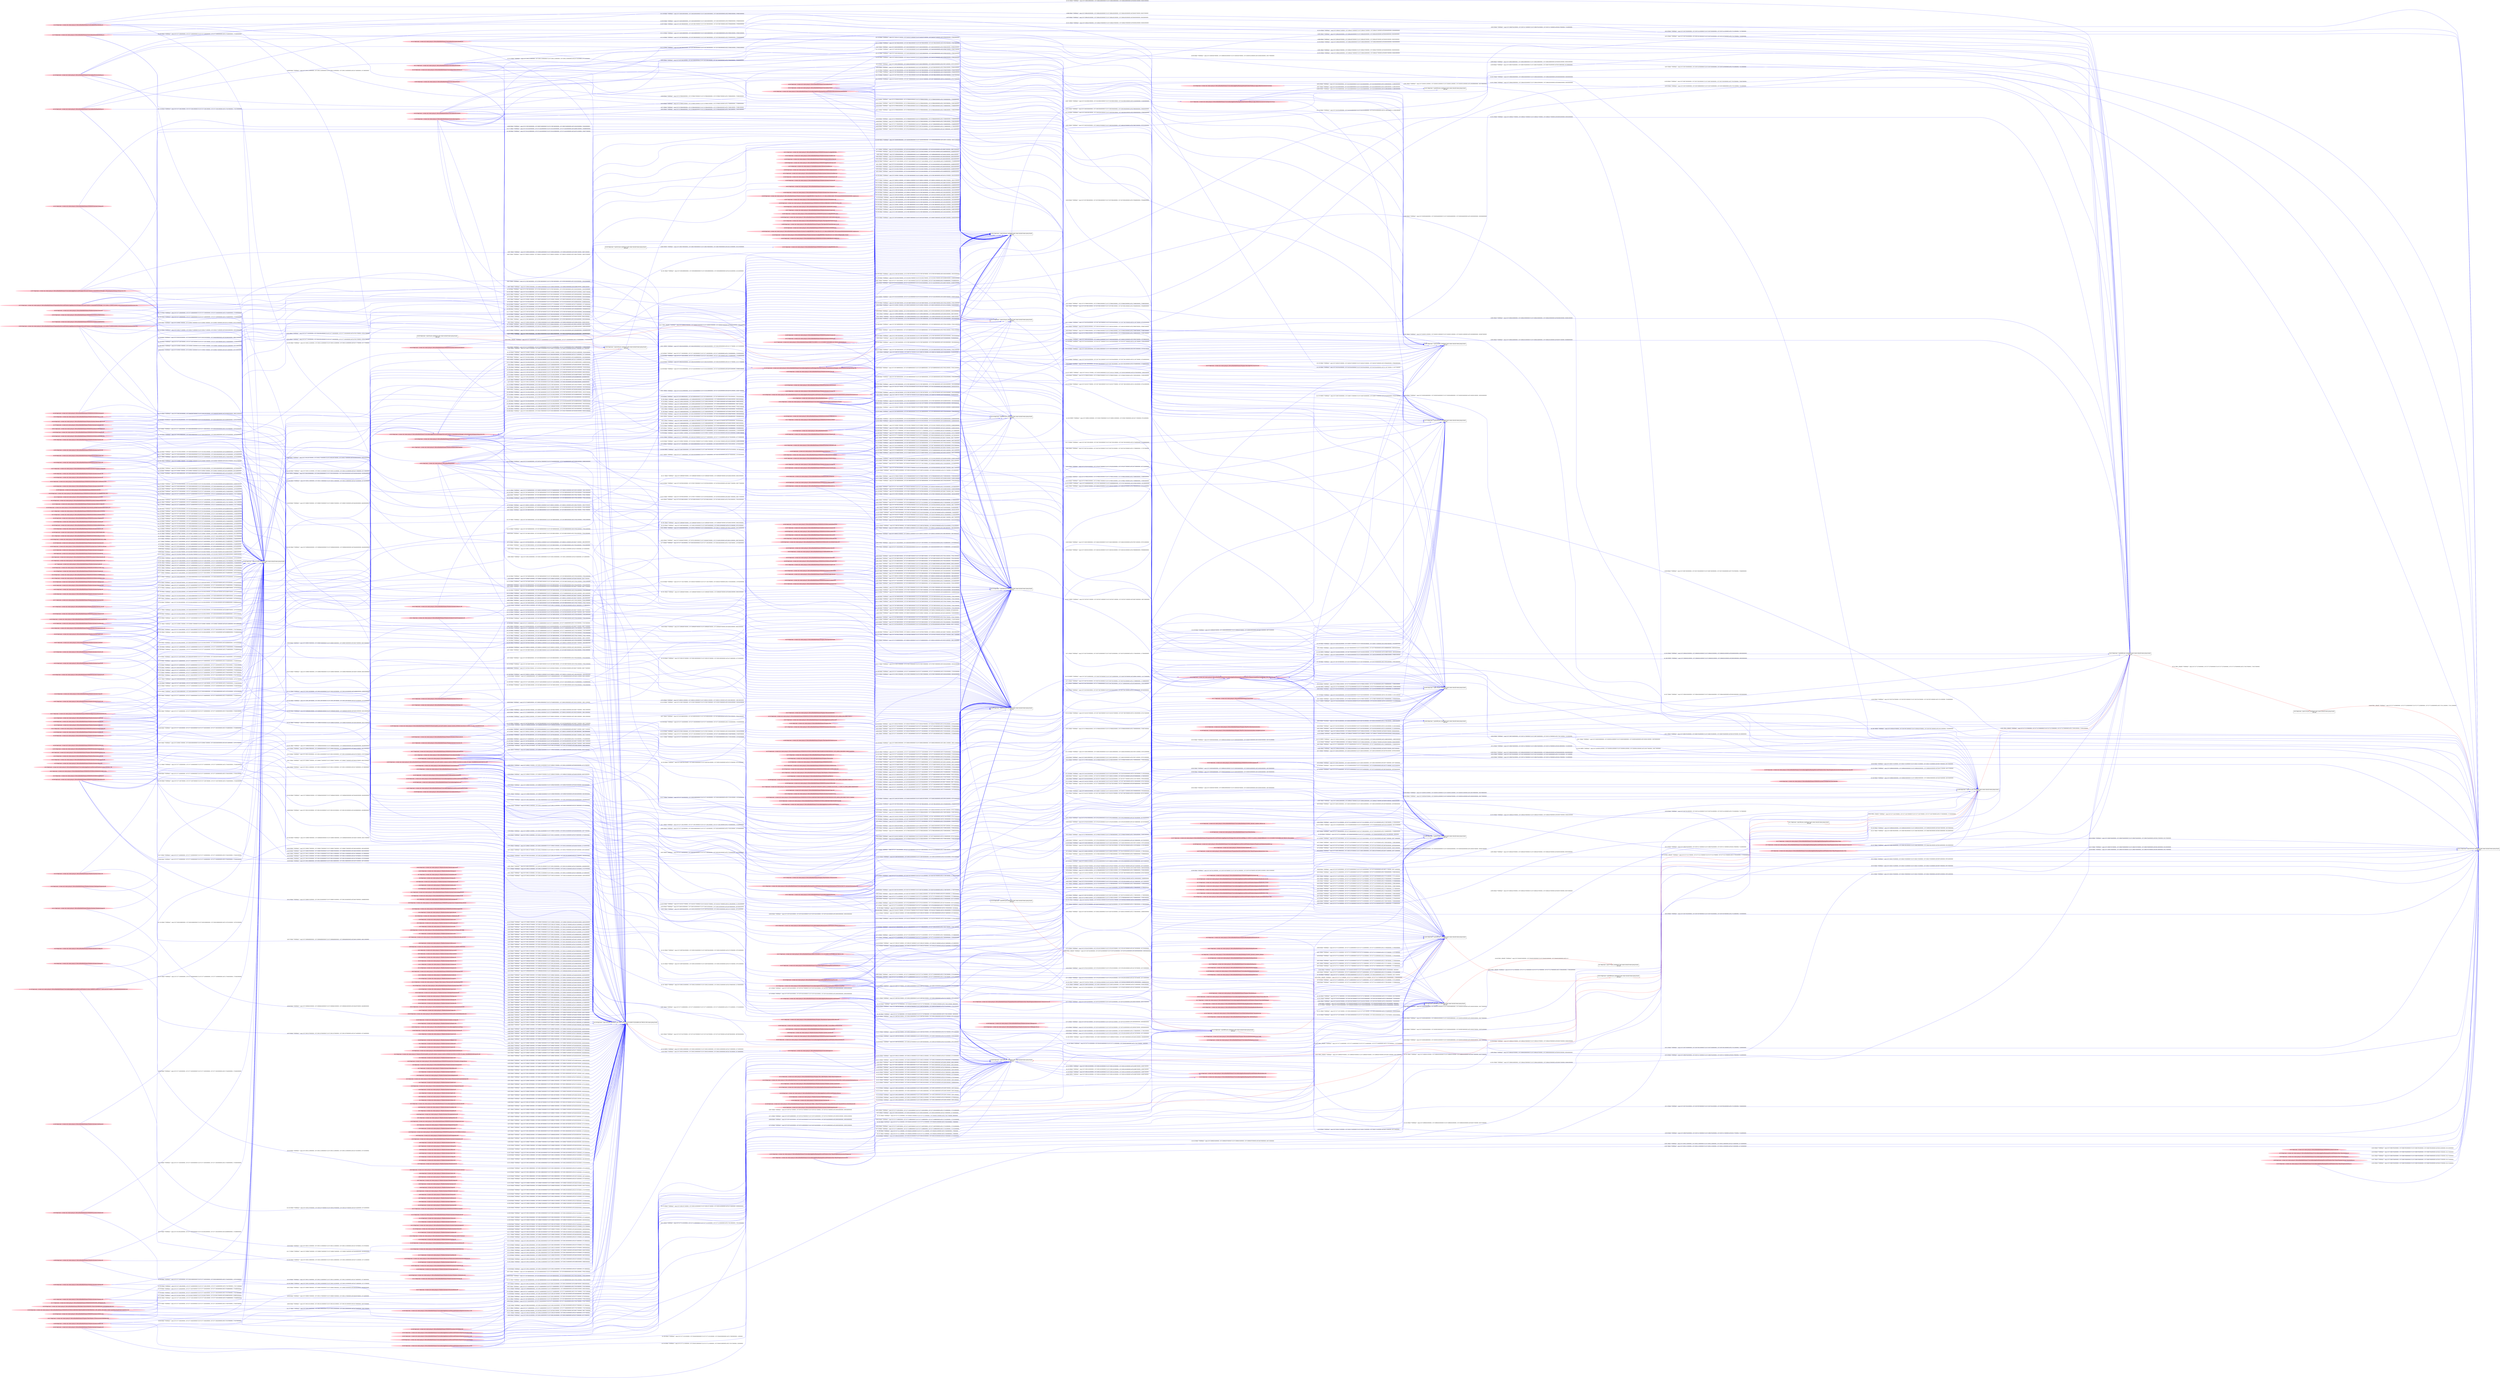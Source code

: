 digraph  {
rankdir=LR
"0"[color=black,label="id:0 HopCount: 0 pid:5936 proc_starttime:0 cmd: owner uid:null owner group id:null,\n null null", shape=box,style=solid];
"1"[color=black,label="id:1 HopCount: 1 pid:4776 proc_starttime:0 cmd: owner uid:null owner group id:null,\n null null", shape=box,style=solid];
"0" -> "1" [id=449,__obj="PROC_CREATE"color=red,label="id:449 PROC_CREATE **NORMAL**  seqs:[1557239449320000000, 1557239449320000000] T:[1557239449320000000, 1557239449320000000] relT:[0, 0]",style=solid];
"7"[color=pink,label="id:7 HopCount: -6 owner uid: owner group id: /Windows/System32/winmmbase.dll ", shape=oval,style=filled];
"158"[color=black,label="id:158 HopCount: -5 pid:7248 proc_starttime:0 cmd: owner uid:S-1-5-21-231540947-922634896-4161786520-1004 owner group id:null,\n null null", shape=box,style=solid];
"7" -> "158" [id=450,__obj="READ"color=blue,label="id:450 READ **NORMAL**  seqs:[1557239012923000000, 1557239012923000000] T:[1557239012923000000, 1557239012923000000] relT:[436397000000, 436397000000]",style=solid];
"8"[color=pink,label="id:8 HopCount: -6 owner uid: owner group id: /Windows/System32/twinapi.dll ", shape=oval,style=filled];
"8" -> "158" [id=451,__obj="READ"color=blue,label="id:451 READ **NORMAL**  seqs:[1557239012518000000, 1557239012518000000] T:[1557239012518000000, 1557239012518000000] relT:[436802000000, 436802000000]",style=solid];
"239"[color=pink,label="id:239 HopCount: -4 owner uid: owner group id: /Device/HarddiskVolume2/WINDOWS/system32/IMM32.DLL ", shape=oval,style=filled];
"239" -> "158" [id=452,__obj="READ"color=blue,label="id:452 READ **NORMAL**  seqs:[1557238984738000000, 1557238984740000000] T:[1557238984738000000, 1557238984740000000] relT:[464582000000, 464580000000]",style=solid];
"417"[color=pink,label="id:417 HopCount: -4 owner uid: owner group id: /Device/HarddiskVolume2/WINDOWS/Registration/R00000000000d.clb ", shape=oval,style=filled];
"417" -> "158" [id=453,__obj="READ"color=blue,label="id:453 READ **NORMAL**  seqs:[1557238984799000000, 1557238984800000000] T:[1557238984799000000, 1557238984800000000] relT:[464521000000, 464520000000]",style=solid];
"219"[color=pink,label="id:219 HopCount: -4 owner uid: owner group id: /Device/HarddiskVolume2/Windows/Fonts/staticcache.dat ", shape=oval,style=filled];
"219" -> "158" [id=454,__obj="READ"color=blue,label="id:454 READ **NORMAL**  seqs:[1557238984776000000, 1557238984776000000] T:[1557238984776000000, 1557238984776000000] relT:[464544000000, 464544000000]",style=solid];
"302"[color=pink,label="id:302 HopCount: -2 owner uid: owner group id: /Device/HarddiskVolume2/Users/admin/AppData/Local/Microsoft/Windows/Explorer/iconcache_16.db ", shape=oval,style=filled];
"302" -> "158" [id=455,__obj="READ"color=blue,label="id:455 READ **NORMAL**  seqs:[1557239012048000000, 1557239012055000000] T:[1557239012048000000, 1557239012055000000] relT:[437272000000, 437265000000]",style=solid];
"5"[color=pink,label="id:5 HopCount: -6 owner uid: owner group id: /Windows/System32/UIAutomationCore.dll ", shape=oval,style=filled];
"5" -> "158" [id=456,__obj="READ"color=blue,label="id:456 READ **NORMAL**  seqs:[1557239012179000000, 1557239012179000000] T:[1557239012179000000, 1557239012179000000] relT:[437141000000, 437141000000]",style=solid];
"28"[color=pink,label="id:28 HopCount: -6 owner uid: owner group id: /Windows/System32/ntshrui.dll ", shape=oval,style=filled];
"28" -> "158" [id=457,__obj="READ"color=blue,label="id:457 READ **NORMAL**  seqs:[1557239012634000000, 1557239012634000000] T:[1557239012634000000, 1557239012634000000] relT:[436686000000, 436686000000]",style=solid];
"246"[color=pink,label="id:246 HopCount: -4 owner uid: owner group id: /Device/HarddiskVolume2/WINDOWS/SYSTEM32/bcrypt.dll ", shape=oval,style=filled];
"246" -> "158" [id=458,__obj="READ"color=blue,label="id:458 READ **NORMAL**  seqs:[1557238984735000000, 1557238984735000000] T:[1557238984735000000, 1557238984735000000] relT:[464585000000, 464585000000]",style=solid];
"223"[color=pink,label="id:223 HopCount: -4 owner uid: owner group id: /Device/HarddiskVolume2/Windows/System32/twinapi.appcore.dll ", shape=oval,style=filled];
"223" -> "158" [id=459,__obj="READ"color=blue,label="id:459 READ **NORMAL**  seqs:[1557238984785000000, 1557238984785000000] T:[1557238984785000000, 1557238984785000000] relT:[464535000000, 464535000000]",style=solid];
"400"[color=pink,label="id:400 HopCount: -4 owner uid: owner group id: /Device/HarddiskVolume2/WINDOWS/WinSxS/amd64_microsoft.windows.common-controls_6595b64144ccf1df_6.0.16299.125_none_15cbcf8893620c09/COMCTL32.dll ", shape=oval,style=filled];
"400" -> "158" [id=460,__obj="READ"color=blue,label="id:460 READ **NORMAL**  seqs:[1557238984731000000, 1557239012543000000] T:[1557238984731000000, 1557239012543000000] relT:[464589000000, 436777000000]",style=solid];
"18"[color=pink,label="id:18 HopCount: -6 owner uid: owner group id: /Windows/System32/ucrtbase.dll ", shape=oval,style=filled];
"18" -> "158" [id=461,__obj="READ"color=blue,label="id:461 READ **NORMAL**  seqs:[1557238984726000000, 1557238984726000000] T:[1557238984726000000, 1557238984726000000] relT:[464594000000, 464594000000]",style=solid];
"17"[color=pink,label="id:17 HopCount: -2 owner uid: owner group id: /Device/HarddiskVolume2/Users/admin/AppData/Roaming/Microsoft/Windows/Themes/TranscodedWallpaper ", shape=oval,style=filled];
"17" -> "0" [id=462,__obj="READ"color=blue,label="id:462 READ **NORMAL**  seqs:[1557234335357000000, 1557239374037000000] T:[1557234335357000000, 1557239374037000000] relT:[5113963000000, 75283000000]",style=solid];
"21"[color=pink,label="id:21 HopCount: -6 owner uid: owner group id: /Device/HarddiskVolume2/Windows/System32/networkexplorer.dll ", shape=oval,style=filled];
"21" -> "158" [id=463,__obj="READ"color=blue,label="id:463 READ **NORMAL**  seqs:[1557239012608000000, 1557239012609000000] T:[1557239012608000000, 1557239012609000000] relT:[436712000000, 436711000000]",style=solid];
"19"[color=pink,label="id:19 HopCount: -2 owner uid: owner group id: /Device/HarddiskVolume2/Windows/Branding/BaseBrd/basebrd.dll ", shape=oval,style=filled];
"19" -> "0" [id=464,__obj="READ"color=blue,label="id:464 READ **NORMAL**  seqs:[1557234335394000000, 1557239449301000000] T:[1557234335394000000, 1557239449301000000] relT:[5113926000000, 19000000]",style=solid];
"3"[color=pink,label="id:3 HopCount: -6 owner uid: owner group id: /Device/HarddiskVolume2/WINDOWS/System32/COMDLG32.dll ", shape=oval,style=filled];
"3" -> "158" [id=465,__obj="READ"color=blue,label="id:465 READ **NORMAL**  seqs:[1557239011893000000, 1557239011992000000] T:[1557239011893000000, 1557239011992000000] relT:[437427000000, 437328000000]",style=solid];
"22"[color=pink,label="id:22 HopCount: -2 owner uid: owner group id: /Device/HarddiskVolume2/WINDOWS/Branding/Basebrd/en-US/Basebrd.dll.mui ", shape=oval,style=filled];
"22" -> "0" [id=466,__obj="READ"color=blue,label="id:466 READ **NORMAL**  seqs:[1557234335396000000, 1557239449302000000] T:[1557234335396000000, 1557239449302000000] relT:[5113924000000, 18000000]",style=solid];
"23"[color=pink,label="id:23 HopCount: -4 owner uid: owner group id: /Device/HarddiskVolume2/Users/admin/AppData/Local/Microsoft/Windows/Caches/cversions.1.db ", shape=oval,style=filled];
"380"[color=black,label="id:380 HopCount: -3 pid:4516 proc_starttime:0 cmd: owner uid:null owner group id:null,\n null null", shape=box,style=solid];
"23" -> "380" [id=467,__obj="READ"color=blue,label="id:467 READ **NORMAL**  seqs:[1557237713840000000, 1557237713840000000] T:[1557237713840000000, 1557237713840000000] relT:[1735480000000, 1735480000000]",style=solid];
"25"[color=pink,label="id:25 HopCount: -4 owner uid: owner group id: /Device/HarddiskVolume2/WINDOWS/SYSTEM32/apphelp.dll ", shape=oval,style=filled];
"25" -> "380" [id=468,__obj="READ"color=blue,label="id:468 READ **NORMAL**  seqs:[1557237713832000000, 1557237713832000000] T:[1557237713832000000, 1557237713832000000] relT:[1735488000000, 1735488000000]",style=solid];
"26"[color=pink,label="id:26 HopCount: -4 owner uid: owner group id: /Device/HarddiskVolume2/Windows/System32/TextInputFramework.dll ", shape=oval,style=filled];
"26" -> "380" [id=469,__obj="READ"color=blue,label="id:469 READ **NORMAL**  seqs:[1557237713839000000, 1557237713839000000] T:[1557237713839000000, 1557237713839000000] relT:[1735481000000, 1735481000000]",style=solid];
"310"[color=pink,label="id:310 HopCount: -4 owner uid: owner group id: /Device/HarddiskVolume2/Windows/System32/ws2_32.dll ", shape=oval,style=filled];
"310" -> "380" [id=470,__obj="READ"color=blue,label="id:470 READ **NORMAL**  seqs:[1557237713842000000, 1557238281685000000] T:[1557237713842000000, 1557238281685000000] relT:[1735478000000, 1167635000000]",style=solid];
"398"[color=pink,label="id:398 HopCount: -4 owner uid: owner group id: /Device/HarddiskVolume2/Windows/System32/urlmon.dll ", shape=oval,style=filled];
"398" -> "380" [id=471,__obj="READ"color=blue,label="id:471 READ **NORMAL**  seqs:[1557237713835000000, 1557237713835000000] T:[1557237713835000000, 1557237713835000000] relT:[1735485000000, 1735485000000]",style=solid];
"29"[color=pink,label="id:29 HopCount: -4 owner uid: owner group id: /Device/HarddiskVolume2/Windows/System32/cldapi.dll ", shape=oval,style=filled];
"29" -> "380" [id=472,__obj="READ"color=blue,label="id:472 READ **NORMAL**  seqs:[1557237713839000000, 1557237713839000000] T:[1557237713839000000, 1557237713839000000] relT:[1735481000000, 1735481000000]",style=solid];
"137"[color=pink,label="id:137 HopCount: -4 owner uid: owner group id: /Device/HarddiskVolume2/$RECYCLE.BIN/S-1-5-21-231540947-922634896-4161786520-1004/desktop.ini ", shape=oval,style=filled];
"403"[color=black,label="id:403 HopCount: -3 pid:4220 proc_starttime:0 cmd: owner uid:null owner group id:null,\n null null", shape=box,style=solid];
"137" -> "403" [id=473,__obj="READ"color=blue,label="id:473 READ **NORMAL**  seqs:[1557234652623000000, 1557234652623000000] T:[1557234652623000000, 1557234652623000000] relT:[4796697000000, 4796697000000]",style=solid];
"425"[color=pink,label="id:425 HopCount: -4 owner uid: owner group id: /Device/HarddiskVolume2/Windows/System32/sspicli.dll ", shape=oval,style=filled];
"425" -> "158" [id=474,__obj="READ"color=blue,label="id:474 READ **NORMAL**  seqs:[1557239012263000000, 1557239012263000000] T:[1557239012263000000, 1557239012263000000] relT:[437057000000, 437057000000]",style=solid];
"31"[color=pink,label="id:31 HopCount: -6 owner uid: owner group id: /Windows/System32/policymanager.dll ", shape=oval,style=filled];
"31" -> "158" [id=475,__obj="READ"color=blue,label="id:475 READ **NORMAL**  seqs:[1557239012058000000, 1557239012058000000] T:[1557239012058000000, 1557239012058000000] relT:[437262000000, 437262000000]",style=solid];
"182"[color=pink,label="id:182 HopCount: -4 owner uid: owner group id: /Device/HarddiskVolume2/Users/admin/Documents ", shape=oval,style=filled];
"182" -> "158" [id=476,__obj="READ"color=blue,label="id:476 READ **NORMAL**  seqs:[1557239012510000000, 1557239012935000000] T:[1557239012510000000, 1557239012935000000] relT:[436810000000, 436385000000]",style=solid];
"36"[color=pink,label="id:36 HopCount: -6 owner uid: owner group id: /Device/HarddiskVolume2/WINDOWS/system32/en-US/explorerframe.dll.mui ", shape=oval,style=filled];
"36" -> "158" [id=477,__obj="READ"color=blue,label="id:477 READ **NORMAL**  seqs:[1557239012005000000, 1557239012005000000] T:[1557239012005000000, 1557239012005000000] relT:[437315000000, 437315000000]",style=solid];
"39"[color=pink,label="id:39 HopCount: -6 owner uid: owner group id: /Device/HarddiskVolume2/WINDOWS/SYSTEM32/edputil.dll ", shape=oval,style=filled];
"39" -> "158" [id=478,__obj="READ"color=blue,label="id:478 READ **NORMAL**  seqs:[1557239012312000000, 1557239012312000000] T:[1557239012312000000, 1557239012312000000] relT:[437008000000, 437008000000]",style=solid];
"42"[color=pink,label="id:42 HopCount: -6 owner uid: owner group id: /Windows/System32/gdi32full.dll ", shape=oval,style=filled];
"42" -> "158" [id=479,__obj="READ"color=blue,label="id:479 READ **NORMAL**  seqs:[1557238984726000000, 1557238984726000000] T:[1557238984726000000, 1557238984726000000] relT:[464594000000, 464594000000]",style=solid];
"320"[color=pink,label="id:320 HopCount: -4 owner uid: owner group id: /Device/HarddiskVolume2/Users/admin/AppData/Local/Packages/Microsoft.Windows.ContentDeliveryManager_cw5n1h2txyewy/Settings/settings.dat.LOG1 ", shape=oval,style=filled];
"320" -> "380" [id=480,__obj="READ"color=blue,label="id:480 READ **NORMAL**  seqs:[1557235822657000000, 1557235822770000000] T:[1557235822657000000, 1557235822770000000] relT:[3626663000000, 3626550000000]",style=solid];
"14"[color=pink,label="id:14 HopCount: -6 owner uid: owner group id: /Windows/System32/Windows.Globalization.dll ", shape=oval,style=filled];
"14" -> "158" [id=481,__obj="READ"color=blue,label="id:481 READ **NORMAL**  seqs:[1557239012100000000, 1557239012100000000] T:[1557239012100000000, 1557239012100000000] relT:[437220000000, 437220000000]",style=solid];
"226"[color=pink,label="id:226 HopCount: -4 owner uid: owner group id: /Device/HarddiskVolume2/WINDOWS/System32/npmproxy.dll ", shape=oval,style=filled];
"226" -> "380" [id=482,__obj="READ"color=blue,label="id:482 READ **NORMAL**  seqs:[1557237713841000000, 1557237713841000000] T:[1557237713841000000, 1557237713841000000] relT:[1735479000000, 1735479000000]",style=solid];
"293"[color=pink,label="id:293 HopCount: -4 owner uid: owner group id: /Device/HarddiskVolume2/WINDOWS/System32/netprofm.dll ", shape=oval,style=filled];
"293" -> "380" [id=483,__obj="READ"color=blue,label="id:483 READ **NORMAL**  seqs:[1557237713841000000, 1557237713841000000] T:[1557237713841000000, 1557237713841000000] relT:[1735479000000, 1735479000000]",style=solid];
"362"[color=pink,label="id:362 HopCount: -2 owner uid: owner group id: /Device/HarddiskVolume2/Windows/System32/imageres.dll ", shape=oval,style=filled];
"362" -> "380" [id=484,__obj="READ"color=blue,label="id:484 READ **NORMAL**  seqs:[1557237713842000000, 1557237713842000000] T:[1557237713842000000, 1557237713842000000] relT:[1735478000000, 1735478000000]",style=solid];
"332"[color=pink,label="id:332 HopCount: -4 owner uid: owner group id: /Device/HarddiskVolume2/WINDOWS/System32/dnsapi.dll ", shape=oval,style=filled];
"332" -> "380" [id=485,__obj="READ"color=blue,label="id:485 READ **NORMAL**  seqs:[1557235096173000000, 1557235096173000000] T:[1557235096173000000, 1557235096173000000] relT:[4353147000000, 4353147000000]",style=solid];
"44"[color=pink,label="id:44 HopCount: -4 owner uid: owner group id: /Device/HarddiskVolume2/Windows/System32/dcomp.dll ", shape=oval,style=filled];
"44" -> "380" [id=486,__obj="READ"color=blue,label="id:486 READ **NORMAL**  seqs:[1557237713838000000, 1557237713838000000] T:[1557237713838000000, 1557237713838000000] relT:[1735482000000, 1735482000000]",style=solid];
"268"[color=pink,label="id:268 HopCount: -4 owner uid: owner group id: /Device/HarddiskVolume2/WINDOWS/SYSTEM32/kernelbase.dll ", shape=oval,style=filled];
"268" -> "380" [id=487,__obj="READ"color=blue,label="id:487 READ **NORMAL**  seqs:[1557235096172000000, 1557238281683000000] T:[1557235096172000000, 1557238281683000000] relT:[4353148000000, 1167637000000]",style=solid];
"45"[color=black,label="id:45 HopCount: -4 pid:1516 proc_starttime:0 cmd: owner uid:null owner group id:null,\n null null", shape=box,style=solid];
"412"[color=black,label="id:412 HopCount: -3 pid:5180 proc_starttime:0 cmd: owner uid:null owner group id:null,\n null null", shape=box,style=solid];
"45" -> "412" [id=488,__obj="PROC_CREATE"color=red,label="id:488 PROC_CREATE **NORMAL**  seqs:[1557237723208000000, 1557237723208000000] T:[1557237723208000000, 1557237723208000000] relT:[1726112000000, 1726112000000]",style=solid];
"196"[color=pink,label="id:196 HopCount: -4 owner uid: owner group id: /Device/HarddiskVolume2/Users/admin/AppData ", shape=oval,style=filled];
"390"[color=black,label="id:390 HopCount: -3 pid:5736 proc_starttime:0 cmd: owner uid:null owner group id:null,\n null null", shape=box,style=solid];
"196" -> "390" [id=489,__obj="READ"color=blue,label="id:489 READ **NORMAL**  seqs:[1557237698329000000, 1557237698487000000] T:[1557237698329000000, 1557237698487000000] relT:[1750991000000, 1750833000000]",style=solid];
"25" -> "158" [id=490,__obj="READ"color=blue,label="id:490 READ **NORMAL**  seqs:[1557239012588000000, 1557239012588000000] T:[1557239012588000000, 1557239012588000000] relT:[436732000000, 436732000000]",style=solid];
"192"[color=pink,label="id:192 HopCount: -4 owner uid: owner group id: /Device/HarddiskVolume2/Users/admin/AppData/Roaming/Microsoft/Windows/Recent/AutomaticDestinations ", shape=oval,style=filled];
"192" -> "403" [id=491,__obj="READ"color=blue,label="id:491 READ **NORMAL**  seqs:[1557234652645000000, 1557234662287000000] T:[1557234652645000000, 1557234662287000000] relT:[4796675000000, 4787033000000]",style=solid];
"262"[color=pink,label="id:262 HopCount: -4 owner uid: owner group id: /Device/HarddiskVolume2/Users/admin/jpas.txt ", shape=oval,style=filled];
"262" -> "158" [id=492,__obj="READ"color=blue,label="id:492 READ **NORMAL**  seqs:[1557239022019000000, 1557239022160000000] T:[1557239022019000000, 1557239022160000000] relT:[427301000000, 427160000000]",style=solid];
"136"[color=pink,label="id:136 HopCount: -4 owner uid: owner group id: /Device/HarddiskVolume2/Users/admin/AppData/Local/Microsoft/Windows/Caches/{AFBF9F1A-8EE8-4C77-AF34-C647E37CA0D9}.1.ver0x0000000000000005.db ", shape=oval,style=filled];
"136" -> "158" [id=493,__obj="READ"color=blue,label="id:493 READ **NORMAL**  seqs:[1557239012133000000, 1557239012133000000] T:[1557239012133000000, 1557239012133000000] relT:[437187000000, 437187000000]",style=solid];
"49"[color=pink,label="id:49 HopCount: -6 owner uid: owner group id: /Windows/System32/win32u.dll ", shape=oval,style=filled];
"49" -> "158" [id=494,__obj="READ"color=blue,label="id:494 READ **NORMAL**  seqs:[1557238984727000000, 1557238984727000000] T:[1557238984727000000, 1557238984727000000] relT:[464593000000, 464593000000]",style=solid];
"321"[color=pink,label="id:321 HopCount: -2 owner uid: owner group id: /Device/HarddiskVolume2/Users/admin/AppData/Roaming ", shape=oval,style=filled];
"321" -> "403" [id=495,__obj="READ"color=blue,label="id:495 READ **NORMAL**  seqs:[1557234652598000000, 1557234662305000000] T:[1557234652598000000, 1557234662305000000] relT:[4796722000000, 4787015000000]",style=solid];
"190"[color=pink,label="id:190 HopCount: -4 owner uid: owner group id: /Device/HarddiskVolume2/Users/desktop.ini ", shape=oval,style=filled];
"190" -> "403" [id=496,__obj="READ"color=blue,label="id:496 READ **NORMAL**  seqs:[1557234652597000000, 1557234662303000000] T:[1557234652597000000, 1557234662303000000] relT:[4796723000000, 4787017000000]",style=solid];
"212"[color=pink,label="id:212 HopCount: -4 owner uid: owner group id: /Device/HarddiskVolume2/Users/admin/Downloads ", shape=oval,style=filled];
"212" -> "403" [id=497,__obj="READ"color=blue,label="id:497 READ **NORMAL**  seqs:[1557234652658000000, 1557234652658000000] T:[1557234652658000000, 1557234652658000000] relT:[4796662000000, 4796662000000]",style=solid];
"305"[color=pink,label="id:305 HopCount: -4 owner uid: owner group id: /Device/HarddiskVolume2/Users/admin/Pictures ", shape=oval,style=filled];
"305" -> "158" [id=498,__obj="READ"color=blue,label="id:498 READ **NORMAL**  seqs:[1557239012932000000, 1557239012932000000] T:[1557239012932000000, 1557239012932000000] relT:[436388000000, 436388000000]",style=solid];
"323"[color=pink,label="id:323 HopCount: -2 owner uid: owner group id: /Device/HarddiskVolume2/Users/admin ", shape=oval,style=filled];
"323" -> "403" [id=499,__obj="READ"color=blue,label="id:499 READ **NORMAL**  seqs:[1557234652597000000, 1557234662304000000] T:[1557234652597000000, 1557234662304000000] relT:[4796723000000, 4787016000000]",style=solid];
"53"[color=pink,label="id:53 HopCount: -6 owner uid: owner group id: /Windows/System32/CoreMessaging.dll ", shape=oval,style=filled];
"53" -> "158" [id=500,__obj="READ"color=blue,label="id:500 READ **NORMAL**  seqs:[1557238984825000000, 1557238984825000000] T:[1557238984825000000, 1557238984825000000] relT:[464495000000, 464495000000]",style=solid];
"312"[color=pink,label="id:312 HopCount: -4 owner uid: owner group id: /Device/HarddiskVolume2/Users/admin/AppData/Roaming/Microsoft/Windows/Recent/AutomaticDestinations/5f7b5f1e01b83767.automaticDestinations-ms ", shape=oval,style=filled];
"312" -> "403" [id=501,__obj="READ"color=blue,label="id:501 READ **NORMAL**  seqs:[1557234652672000000, 1557234662287000000] T:[1557234652672000000, 1557234662287000000] relT:[4796648000000, 4787033000000]",style=solid];
"363"[color=pink,label="id:363 HopCount: -4 owner uid: owner group id: /Device/HarddiskVolume2/Users/admin/Music ", shape=oval,style=filled];
"363" -> "403" [id=502,__obj="READ"color=blue,label="id:502 READ **NORMAL**  seqs:[1557234652664000000, 1557234652664000000] T:[1557234652664000000, 1557234652664000000] relT:[4796656000000, 4796656000000]",style=solid];
"57"[color=pink,label="id:57 HopCount: -6 owner uid: owner group id: /Windows/System32/srvcli.dll ", shape=oval,style=filled];
"57" -> "158" [id=503,__obj="READ"color=blue,label="id:503 READ **NORMAL**  seqs:[1557239012635000000, 1557239012635000000] T:[1557239012635000000, 1557239012635000000] relT:[436685000000, 436685000000]",style=solid];
"327"[color=pink,label="id:327 HopCount: -4 owner uid: owner group id: /Device/HarddiskVolume2/$RECYCLE.BIN/S-1-5-21-231540947-922634896-4161786520-1004 ", shape=oval,style=filled];
"327" -> "403" [id=504,__obj="READ"color=blue,label="id:504 READ **NORMAL**  seqs:[1557234652622000000, 1557234652622000000] T:[1557234652622000000, 1557234652622000000] relT:[4796698000000, 4796698000000]",style=solid];
"55"[color=pink,label="id:55 HopCount: -4 owner uid: owner group id: /Device/HarddiskVolume2/WINDOWS/system32/cmd.exe ", shape=oval,style=filled];
"55" -> "412" [id=505,__obj="READ"color=blue,label="id:505 READ **NORMAL**  seqs:[1557238847902000000, 1557238847902000000] T:[1557238847902000000, 1557238847902000000] relT:[601418000000, 601418000000]",style=solid];
"316"[color=pink,label="id:316 HopCount: -4 owner uid: owner group id: /Device/HarddiskVolume2/Users/admin/AppData/Roaming/Microsoft ", shape=oval,style=filled];
"316" -> "403" [id=506,__obj="READ"color=blue,label="id:506 READ **NORMAL**  seqs:[1557234652599000000, 1557234662305000000] T:[1557234652599000000, 1557234662305000000] relT:[4796721000000, 4787015000000]",style=solid];
"337"[color=pink,label="id:337 HopCount: -4 owner uid: owner group id: /Device/HarddiskVolume2/Windows/System32/WinTypes.dll ", shape=oval,style=filled];
"337" -> "158" [id=507,__obj="READ"color=blue,label="id:507 READ **NORMAL**  seqs:[1557238984783000000, 1557238984783000000] T:[1557238984783000000, 1557238984783000000] relT:[464537000000, 464537000000]",style=solid];
"234"[color=pink,label="id:234 HopCount: -4 owner uid: owner group id: /Device/HarddiskVolume4 ", shape=oval,style=filled];
"234" -> "412" [id=508,__obj="READ"color=blue,label="id:508 READ **NORMAL**  seqs:[1557238672850000000, 1557239272854000000] T:[1557238672850000000, 1557239272854000000] relT:[776470000000, 176466000000]",style=solid];
"415"[color=pink,label="id:415 HopCount: -4 owner uid: owner group id: /Device/HarddiskVolume1 ", shape=oval,style=filled];
"415" -> "412" [id=509,__obj="READ"color=blue,label="id:509 READ **NORMAL**  seqs:[1557238672850000000, 1557239272853000000] T:[1557238672850000000, 1557239272853000000] relT:[776470000000, 176467000000]",style=solid];
"321" -> "412" [id=510,__obj="READ"color=blue,label="id:510 READ **NORMAL**  seqs:[1557238847942000000, 1557239374171000000] T:[1557238847942000000, 1557239374171000000] relT:[601378000000, 75149000000]",style=solid];
"265"[color=pink,label="id:265 HopCount: -4 owner uid: owner group id: /Device/HarddiskVolume2/WINDOWS ", shape=oval,style=filled];
"265" -> "412" [id=511,__obj="READ"color=blue,label="id:511 READ **NORMAL**  seqs:[1557238847933000000, 1557238847934000000] T:[1557238847933000000, 1557238847934000000] relT:[601387000000, 601386000000]",style=solid];
"175"[color=pink,label="id:175 HopCount: -4 owner uid: owner group id: /Device/HarddiskVolume2/WINDOWS/AppPatch/sysmain.sdb ", shape=oval,style=filled];
"175" -> "412" [id=512,__obj="READ"color=blue,label="id:512 READ **NORMAL**  seqs:[1557238451705000000, 1557238451706000000] T:[1557238451705000000, 1557238451706000000] relT:[997615000000, 997614000000]",style=solid];
"197"[color=pink,label="id:197 HopCount: -4 owner uid: owner group id: /Device/HarddiskVolume2/ProgramData/Microsoft/Windows/AppRepository/Packages/Microsoft.MicrosoftEdge_41.16299.15.0_neutral__8wekyb3d8bbwe/S-1-5-21-231540947-922634896-4161786520-1004.pckgdep ", shape=oval,style=filled];
"197" -> "412" [id=513,__obj="READ"color=blue,label="id:513 READ **NORMAL**  seqs:[1557238451702000000, 1557238451702000000] T:[1557238451702000000, 1557238451702000000] relT:[997618000000, 997618000000]",style=solid];
"283"[color=pink,label="id:283 HopCount: -4 owner uid: owner group id: /Device/HarddiskVolume2/Users ", shape=oval,style=filled];
"283" -> "412" [id=514,__obj="READ"color=blue,label="id:514 READ **NORMAL**  seqs:[1557238847940000000, 1557239374170000000] T:[1557238847940000000, 1557239374170000000] relT:[601380000000, 75150000000]",style=solid];
"24"[color=pink,label="id:24 HopCount: -2 owner uid: owner group id: /Device/HarddiskVolume2/Users/admin/AppData/Roaming/Microsoft/Windows/Themes/CachedFiles ", shape=oval,style=filled];
"24" -> "412" [id=515,__obj="READ"color=blue,label="id:515 READ **NORMAL**  seqs:[1557239279181000000, 1557239379070000000] T:[1557239279181000000, 1557239379054000000] relT:[170139000000, 70266000000]",style=solid];
"196" -> "403" [id=516,__obj="READ"color=blue,label="id:516 READ **NORMAL**  seqs:[1557234652598000000, 1557234662305000000] T:[1557234652598000000, 1557234662305000000] relT:[4796722000000, 4787015000000]",style=solid];
"24" -> "390" [id=517,__obj="READ"color=blue,label="id:517 READ **NORMAL**  seqs:[1557237698366000000, 1557237703338000000] T:[1557237698366000000, 1557237703338000000] relT:[1750954000000, 1745982000000]",style=solid];
"190" -> "390" [id=518,__obj="READ"color=blue,label="id:518 READ **NORMAL**  seqs:[1557237698328000000, 1557237698328000000] T:[1557237698328000000, 1557237698328000000] relT:[1750992000000, 1750992000000]",style=solid];
"59"[color=pink,label="id:59 HopCount: -4 owner uid: owner group id: /Device/HarddiskVolume2/WINDOWS/system32/XmlLite.dll ", shape=oval,style=filled];
"59" -> "158" [id=519,__obj="READ"color=blue,label="id:519 READ **NORMAL**  seqs:[1557239012154000000, 1557239012154000000] T:[1557239012154000000, 1557239012154000000] relT:[437166000000, 437166000000]",style=solid];
"341"[color=pink,label="id:341 HopCount: -2 owner uid: owner group id: /Device/HarddiskVolume2/Users/admin/AppData/Roaming/Microsoft/Windows/Themes ", shape=oval,style=filled];
"341" -> "390" [id=520,__obj="READ"color=blue,label="id:520 READ **NORMAL**  seqs:[1557237698332000000, 1557237698417000000] T:[1557237698332000000, 1557237698417000000] relT:[1750988000000, 1750903000000]",style=solid];
"66"[color=pink,label="id:66 HopCount: -6 owner uid: owner group id: /Device/HarddiskVolume2/WINDOWS/system32/UxTheme.dll.Config ", shape=oval,style=filled];
"66" -> "158" [id=521,__obj="READ"color=blue,label="id:521 READ **NORMAL**  seqs:[1557238984803000000, 1557238984803000000] T:[1557238984803000000, 1557238984803000000] relT:[464517000000, 464517000000]",style=solid];
"268" -> "158" [id=522,__obj="READ"color=blue,label="id:522 READ **NORMAL**  seqs:[1557238984742000000, 1557239012634000000] T:[1557238984742000000, 1557239012634000000] relT:[464578000000, 436686000000]",style=solid];
"321" -> "390" [id=523,__obj="READ"color=blue,label="id:523 READ **NORMAL**  seqs:[1557237698330000000, 1557237698487000000] T:[1557237698330000000, 1557237698487000000] relT:[1750990000000, 1750833000000]",style=solid];
"175" -> "390" [id=524,__obj="READ"color=blue,label="id:524 READ **NORMAL**  seqs:[1557234851596000000, 1557234851597000000] T:[1557234851596000000, 1557234851597000000] relT:[4597724000000, 4597723000000]",style=solid];
"174"[color=pink,label="id:174 HopCount: -4 owner uid: owner group id: /Device/HarddiskVolume2/Users/admin/AppData/Roaming/Microsoft/Windows ", shape=oval,style=filled];
"174" -> "390" [id=525,__obj="READ"color=blue,label="id:525 READ **NORMAL**  seqs:[1557237698331000000, 1557237698488000000] T:[1557237698331000000, 1557237698488000000] relT:[1750989000000, 1750832000000]",style=solid];
"29" -> "158" [id=526,__obj="READ"color=blue,label="id:526 READ **NORMAL**  seqs:[1557239012129000000, 1557239012129000000] T:[1557239012129000000, 1557239012129000000] relT:[437191000000, 437191000000]",style=solid];
"177"[color=pink,label="id:177 HopCount: -4 owner uid: owner group id: /Device/HarddiskVolume2/Users/Public ", shape=oval,style=filled];
"177" -> "390" [id=527,__obj="READ"color=blue,label="id:527 READ **NORMAL**  seqs:[1557237698374000000, 1557237698374000000] T:[1557237698374000000, 1557237698374000000] relT:[1750946000000, 1750946000000]",style=solid];
"23" -> "158" [id=528,__obj="READ"color=blue,label="id:528 READ **NORMAL**  seqs:[1557239012133000000, 1557239012133000000] T:[1557239012133000000, 1557239012133000000] relT:[437187000000, 437187000000]",style=solid];
"324"[color=pink,label="id:324 HopCount: -2 owner uid: owner group id: /Device/HarddiskVolume2/Users/admin/AppData/Roaming/Microsoft/Windows/Themes/CachedFiles/CachedImage_1024_768_POS4.jpg ", shape=oval,style=filled];
"324" -> "390" [id=529,__obj="READ"color=blue,label="id:529 READ **NORMAL**  seqs:[1557237698421000000, 1557237703339000000] T:[1557237698421000000, 1557237703339000000] relT:[1750899000000, 1745981000000]",style=solid];
"71"[color=pink,label="id:71 HopCount: -6 owner uid: owner group id: /Windows/System32/msvcrt.dll ", shape=oval,style=filled];
"71" -> "158" [id=530,__obj="READ"color=blue,label="id:530 READ **NORMAL**  seqs:[1557238984725000000, 1557238984725000000] T:[1557238984725000000, 1557238984725000000] relT:[464595000000, 464595000000]",style=solid];
"167"[color=pink,label="id:167 HopCount: -4 owner uid: owner group id: /Device/HarddiskVolume2/Users/admin/AppData/Roaming/Microsoft/desktop.ini ", shape=oval,style=filled];
"167" -> "412" [id=531,__obj="READ"color=blue,label="id:531 READ **NORMAL**  seqs:[1557239279168000000, 1557239374051000000] T:[1557239279168000000, 1557239374051000000] relT:[170152000000, 75269000000]",style=solid];
"167" -> "390" [id=532,__obj="READ"color=blue,label="id:532 READ **NORMAL**  seqs:[1557237698330000000, 1557237698330000000] T:[1557237698330000000, 1557237698330000000] relT:[1750990000000, 1750990000000]",style=solid];
"316" -> "412" [id=533,__obj="READ"color=blue,label="id:533 READ **NORMAL**  seqs:[1557238847942000000, 1557239374171000000] T:[1557238847942000000, 1557239374171000000] relT:[601378000000, 75149000000]",style=solid];
"170"[color=pink,label="id:170 HopCount: -4 owner uid: owner group id: /Device/HarddiskVolume2/Users/admin/Downloads/desktop.ini ", shape=oval,style=filled];
"170" -> "390" [id=534,__obj="READ"color=blue,label="id:534 READ **NORMAL**  seqs:[1557237698451000000, 1557237698451000000] T:[1557237698451000000, 1557237698451000000] relT:[1750869000000, 1750869000000]",style=solid];
"75"[color=pink,label="id:75 HopCount: -6 owner uid: owner group id: /Device/HarddiskVolume2/Windows/Prefetch/NOTEPAD.EXE-D8414F97.pf ", shape=oval,style=filled];
"75" -> "158" [id=535,__obj="READ"color=blue,label="id:535 READ **NORMAL**  seqs:[1557238984669000000, 1557238984682000000] T:[1557238984669000000, 1557238984682000000] relT:[464651000000, 464638000000]",style=solid];
"154"[color=pink,label="id:154 HopCount: -4 owner uid: owner group id: /Device/HarddiskVolume2/Users/admin/AppData/Roaming/Microsoft/Windows/Recent/AutomaticDestinations/f01b4d95cf55d32a.automaticDestinations-ms ", shape=oval,style=filled];
"154" -> "390" [id=536,__obj="READ"color=blue,label="id:536 READ **NORMAL**  seqs:[1557237698425000000, 1557237698425000000] T:[1557237698425000000, 1557237698425000000] relT:[1750895000000, 1750895000000]",style=solid];
"73"[color=pink,label="id:73 HopCount: -4 owner uid: owner group id: /Device/HarddiskVolume2/Users/admin/AppData/Roaming/Microsoft/Windows/Start Menu/Programs/System Tools/Command Prompt.lnk ", shape=oval,style=filled];
"73" -> "412" [id=537,__obj="READ"color=blue,label="id:537 READ **NORMAL**  seqs:[1557238847937000000, 1557238847938000000] T:[1557238847937000000, 1557238847938000000] relT:[601383000000, 601382000000]",style=solid];
"268" -> "412" [id=538,__obj="READ"color=blue,label="id:538 READ **NORMAL**  seqs:[1557238451742000000, 1557238451742000000] T:[1557238451742000000, 1557238451742000000] relT:[997578000000, 997578000000]",style=solid];
"78"[color=pink,label="id:78 HopCount: -4 owner uid: owner group id: /Device/HarddiskVolume2/Users/admin/AppData/Roaming/Microsoft/Windows/Start Menu/desktop.ini ", shape=oval,style=filled];
"78" -> "412" [id=539,__obj="READ"color=blue,label="id:539 READ **NORMAL**  seqs:[1557238847944000000, 1557238847944000000] T:[1557238847944000000, 1557238847944000000] relT:[601376000000, 601376000000]",style=solid];
"324" -> "412" [id=540,__obj="READ"color=blue,label="id:540 READ **NORMAL**  seqs:[1557239279197000000, 1557239379072000000] T:[1557239279197000000, 1557239379071000000] relT:[170123000000, 70249000000]",style=solid];
"80"[color=pink,label="id:80 HopCount: -4 owner uid: owner group id: /Device/HarddiskVolume2/Users/admin/AppData/Roaming/Microsoft/Windows/Start Menu/Programs ", shape=oval,style=filled];
"80" -> "412" [id=541,__obj="READ"color=blue,label="id:541 READ **NORMAL**  seqs:[1557238847945000000, 1557238847946000000] T:[1557238847945000000, 1557238847946000000] relT:[601375000000, 601374000000]",style=solid];
"327" -> "390" [id=542,__obj="READ"color=blue,label="id:542 READ **NORMAL**  seqs:[1557237698366000000, 1557237698367000000] T:[1557237698366000000, 1557237698367000000] relT:[1750954000000, 1750953000000]",style=solid];
"197" -> "390" [id=543,__obj="READ"color=blue,label="id:543 READ **NORMAL**  seqs:[1557234851594000000, 1557234851594000000] T:[1557234851594000000, 1557234851594000000] relT:[4597726000000, 4597726000000]",style=solid];
"85"[color=pink,label="id:85 HopCount: -6 owner uid: owner group id: /Windows/System32/SHCore.dll ", shape=oval,style=filled];
"85" -> "158" [id=544,__obj="READ"color=blue,label="id:544 READ **NORMAL**  seqs:[1557238984728000000, 1557238984728000000] T:[1557238984728000000, 1557238984728000000] relT:[464592000000, 464592000000]",style=solid];
"281"[color=pink,label="id:281 HopCount: -4 owner uid: owner group id: /Device/HarddiskVolume2/Users/admin/Videos ", shape=oval,style=filled];
"281" -> "390" [id=545,__obj="READ"color=blue,label="id:545 READ **NORMAL**  seqs:[1557237698453000000, 1557237698453000000] T:[1557237698453000000, 1557237698453000000] relT:[1750867000000, 1750867000000]",style=solid];
"268" -> "390" [id=546,__obj="READ"color=blue,label="id:546 READ **NORMAL**  seqs:[1557234851630000000, 1557234851630000000] T:[1557234851630000000, 1557234851630000000] relT:[4597690000000, 4597690000000]",style=solid];
"88"[color=pink,label="id:88 HopCount: -6 owner uid: owner group id: /Device/HarddiskVolume2/WINDOWS/SYSTEM32/GLOBINPUTHOST.DLL ", shape=oval,style=filled];
"88" -> "158" [id=547,__obj="READ"color=blue,label="id:547 READ **NORMAL**  seqs:[1557239012102000000, 1557239012102000000] T:[1557239012102000000, 1557239012102000000] relT:[437218000000, 437218000000]",style=solid];
"91"[color=pink,label="id:91 HopCount: -6 owner uid: owner group id: /Windows/System32/msvcp_win.dll ", shape=oval,style=filled];
"91" -> "158" [id=548,__obj="READ"color=blue,label="id:548 READ **NORMAL**  seqs:[1557238984726000000, 1557238984726000000] T:[1557238984726000000, 1557238984726000000] relT:[464594000000, 464594000000]",style=solid];
"323" -> "390" [id=549,__obj="READ"color=blue,label="id:549 READ **NORMAL**  seqs:[1557237698329000000, 1557237698487000000] T:[1557237698329000000, 1557237698487000000] relT:[1750991000000, 1750833000000]",style=solid];
"151"[color=pink,label="id:151 HopCount: -4 owner uid: owner group id: /Windows/System32/ploptin.dll ", shape=oval,style=filled];
"151" -> "390" [id=550,__obj="READ"color=blue,label="id:550 READ **NORMAL**  seqs:[1557234851630000000, 1557234851630000000] T:[1557234851630000000, 1557234851630000000] relT:[4597690000000, 4597690000000]",style=solid];
"312" -> "390" [id=551,__obj="READ"color=blue,label="id:551 READ **NORMAL**  seqs:[1557237698462000000, 1557237698463000000] T:[1557237698462000000, 1557237698463000000] relT:[1750858000000, 1750857000000]",style=solid];
"137" -> "412" [id=552,__obj="READ"color=blue,label="id:552 READ **NORMAL**  seqs:[1557239279183000000, 1557239374070000000] T:[1557239279183000000, 1557239374070000000] relT:[170137000000, 75250000000]",style=solid];
"363" -> "390" [id=553,__obj="READ"color=blue,label="id:553 READ **NORMAL**  seqs:[1557237698455000000, 1557237698455000000] T:[1557237698455000000, 1557237698455000000] relT:[1750865000000, 1750865000000]",style=solid];
"93"[color=pink,label="id:93 HopCount: -6 owner uid: owner group id: /Windows/System32/MrmCoreR.dll ", shape=oval,style=filled];
"93" -> "158" [id=554,__obj="READ"color=blue,label="id:554 READ **NORMAL**  seqs:[1557238984767000000, 1557238984767000000] T:[1557238984767000000, 1557238984767000000] relT:[464553000000, 464553000000]",style=solid];
"151" -> "412" [id=555,__obj="READ"color=blue,label="id:555 READ **NORMAL**  seqs:[1557238451741000000, 1557238451741000000] T:[1557238451741000000, 1557238451741000000] relT:[997579000000, 997579000000]",style=solid];
"182" -> "390" [id=556,__obj="READ"color=blue,label="id:556 READ **NORMAL**  seqs:[1557237698460000000, 1557237698460000000] T:[1557237698460000000, 1557237698460000000] relT:[1750860000000, 1750860000000]",style=solid];
"406"[color=black,label="id:406 HopCount: -3 pid:1184 proc_starttime:0 cmd: owner uid:null owner group id:null,\n null null", shape=box,style=solid];
"283" -> "406" [id=557,__obj="READ"color=blue,label="id:557 READ **NORMAL**  seqs:[1557238976045000000, 1557239052304000000] T:[1557238976045000000, 1557239052304000000] relT:[473275000000, 397016000000]",style=solid];
"192" -> "390" [id=558,__obj="READ"color=blue,label="id:558 READ **NORMAL**  seqs:[1557237698425000000, 1557237698463000000] T:[1557237698425000000, 1557237698463000000] relT:[1750895000000, 1750857000000]",style=solid];
"409"[color=pink,label="id:409 HopCount: -4 owner uid: owner group id: /Device/HarddiskVolume2/Windows/System32/MrmCoreR.dll ", shape=oval,style=filled];
"409" -> "158" [id=559,__obj="READ"color=blue,label="id:559 READ **NORMAL**  seqs:[1557238984767000000, 1557238984767000000] T:[1557238984767000000, 1557238984767000000] relT:[464553000000, 464553000000]",style=solid];
"95"[color=pink,label="id:95 HopCount: -4 owner uid: owner group id: /Device/HarddiskVolume2/Users/admin/AppData/Roaming/Microsoft/Windows/Start Menu/Programs/System Tools ", shape=oval,style=filled];
"95" -> "412" [id=560,__obj="READ"color=blue,label="id:560 READ **NORMAL**  seqs:[1557238847936000000, 1557238847947000000] T:[1557238847936000000, 1557238847947000000] relT:[601384000000, 601373000000]",style=solid];
"301"[color=pink,label="id:301 HopCount: -2 owner uid: owner group id: /Device/HarddiskVolume2 ", shape=oval,style=filled];
"301" -> "390" [id=561,__obj="READ"color=blue,label="id:561 READ **NORMAL**  seqs:[1557237698327000000, 1557237698486000000] T:[1557237698327000000, 1557237698486000000] relT:[1750993000000, 1750834000000]",style=solid];
"63"[color=pink,label="id:63 HopCount: -6 owner uid: owner group id: /Windows/System32/uxtheme.dll ", shape=oval,style=filled];
"63" -> "158" [id=562,__obj="READ"color=blue,label="id:562 READ **NORMAL**  seqs:[1557238984750000000, 1557238984750000000] T:[1557238984750000000, 1557238984750000000] relT:[464570000000, 464570000000]",style=solid];
"96"[color=pink,label="id:96 HopCount: -4 owner uid: owner group id: /Device/HarddiskVolume2/Windows/System32/dsclient.dll ", shape=oval,style=filled];
"96" -> "406" [id=563,__obj="READ"color=blue,label="id:563 READ **NORMAL**  seqs:[1557239022409000000, 1557239022409000000] T:[1557239022409000000, 1557239022409000000] relT:[426911000000, 426911000000]",style=solid];
"202"[color=pink,label="id:202 HopCount: -4 owner uid: owner group id: /Device/HarddiskVolume2/WINDOWS/SYSTEM32/ploptin.dll ", shape=oval,style=filled];
"202" -> "412" [id=564,__obj="READ"color=blue,label="id:564 READ **NORMAL**  seqs:[1557238451741000000, 1557238451741000000] T:[1557238451741000000, 1557238451741000000] relT:[997579000000, 997579000000]",style=solid];
"323" -> "412" [id=565,__obj="READ"color=blue,label="id:565 READ **NORMAL**  seqs:[1557238847941000000, 1557239374170000000] T:[1557238847941000000, 1557239374170000000] relT:[601379000000, 75150000000]",style=solid];
"98"[color=pink,label="id:98 HopCount: -4 owner uid: owner group id: /Windows/System32/Windows.System.Launcher.dll ", shape=oval,style=filled];
"98" -> "406" [id=566,__obj="READ"color=blue,label="id:566 READ **NORMAL**  seqs:[1557239022408000000, 1557239022408000000] T:[1557239022408000000, 1557239022408000000] relT:[426912000000, 426912000000]",style=solid];
"99"[color=pink,label="id:99 HopCount: -4 owner uid: owner group id: /Device/HarddiskVolume2/Users/admin/AppData/Roaming/Microsoft/Windows/Start Menu/Programs/System Tools/desktop.ini ", shape=oval,style=filled];
"99" -> "412" [id=567,__obj="READ"color=blue,label="id:567 READ **NORMAL**  seqs:[1557238847946000000, 1557238847946000000] T:[1557238847946000000, 1557238847946000000] relT:[601374000000, 601374000000]",style=solid];
"100"[color=pink,label="id:100 HopCount: -4 owner uid: owner group id: /Device/HarddiskVolume2/WINDOWS/system32/mspaint.exe ", shape=oval,style=filled];
"100" -> "406" [id=568,__obj="READ"color=blue,label="id:568 READ **NORMAL**  seqs:[1557239022224000000, 1557239022224000000] T:[1557239022224000000, 1557239022224000000] relT:[427096000000, 427096000000]",style=solid];
"312" -> "412" [id=569,__obj="READ"color=blue,label="id:569 READ **NORMAL**  seqs:[1557239279216000000, 1557239374141000000] T:[1557239279216000000, 1557239374141000000] relT:[170104000000, 75179000000]",style=solid];
"102"[color=pink,label="id:102 HopCount: -4 owner uid: owner group id: /Device/HarddiskVolume2/Users/admin/AppData/Roaming/Microsoft/Windows/Start Menu/Programs/Accessories/Notepad.lnk ", shape=oval,style=filled];
"102" -> "406" [id=570,__obj="READ"color=blue,label="id:570 READ **NORMAL**  seqs:[1557239022026000000, 1557239022026000000] T:[1557239022026000000, 1557239022026000000] relT:[427294000000, 427294000000]",style=solid];
"154" -> "406" [id=571,__obj="READ"color=blue,label="id:571 READ **NORMAL**  seqs:[1557238976145000000, 1557239052274000000] T:[1557238976145000000, 1557239052274000000] relT:[473175000000, 397046000000]",style=solid];
"305" -> "390" [id=572,__obj="READ"color=blue,label="id:572 READ **NORMAL**  seqs:[1557237698458000000, 1557237698458000000] T:[1557237698458000000, 1557237698458000000] relT:[1750862000000, 1750862000000]",style=solid];
"202" -> "390" [id=573,__obj="READ"color=blue,label="id:573 READ **NORMAL**  seqs:[1557234851629000000, 1557234851629000000] T:[1557234851629000000, 1557234851629000000] relT:[4597691000000, 4597691000000]",style=solid];
"105"[color=pink,label="id:105 HopCount: -6 owner uid: owner group id: /Windows/System32/kernel32.dll ", shape=oval,style=filled];
"105" -> "158" [id=574,__obj="READ"color=blue,label="id:574 READ **NORMAL**  seqs:[1557238984723000000, 1557238984723000000] T:[1557238984723000000, 1557238984723000000] relT:[464597000000, 464597000000]",style=solid];
"150"[color=pink,label="id:150 HopCount: -4 owner uid: owner group id: /Device/HarddiskVolume2/Users/admin/Pictures/desktop.ini ", shape=oval,style=filled];
"150" -> "390" [id=575,__obj="READ"color=blue,label="id:575 READ **NORMAL**  seqs:[1557237698459000000, 1557237698459000000] T:[1557237698459000000, 1557237698459000000] relT:[1750861000000, 1750861000000]",style=solid];
"141"[color=pink,label="id:141 HopCount: -4 owner uid: owner group id: /Device/HarddiskVolume2/Users/admin/Documents/desktop.ini ", shape=oval,style=filled];
"141" -> "390" [id=576,__obj="READ"color=blue,label="id:576 READ **NORMAL**  seqs:[1557237698462000000, 1557237698462000000] T:[1557237698462000000, 1557237698462000000] relT:[1750858000000, 1750858000000]",style=solid];
"212" -> "158" [id=577,__obj="READ"color=blue,label="id:577 READ **NORMAL**  seqs:[1557239012938000000, 1557239012938000000] T:[1557239012938000000, 1557239012938000000] relT:[436382000000, 436382000000]",style=solid];
"311"[color=pink,label="id:311 HopCount: -4 owner uid: owner group id: /Device/HarddiskVolume2/Users/admin/Desktop ", shape=oval,style=filled];
"311" -> "390" [id=578,__obj="READ"color=blue,label="id:578 READ **NORMAL**  seqs:[1557237698445000000, 1557237698445000000] T:[1557237698445000000, 1557237698445000000] relT:[1750875000000, 1750875000000]",style=solid];
"184"[color=pink,label="id:184 HopCount: -5 owner uid: owner group id: /Device/HarddiskVolume2/Users/admin/AppData/Local/Microsoft/Windows/Explorer/iconcache_32.db ", shape=oval,style=filled];
"184" -> "158" [id=579,__obj="READ"color=blue,label="id:579 READ **NORMAL**  seqs:[1557239012433000000, 1557239012500000000] T:[1557239012433000000, 1557239012500000000] relT:[436887000000, 436820000000]",style=solid];
"290"[color=pink,label="id:290 HopCount: -4 owner uid: owner group id: /Device/HarddiskVolume2/WINDOWS/WinSxS/amd64_microsoft.windows.common-controls_6595b64144ccf1df_6.0.16299.125_none_15cbcf8893620c09 ", shape=oval,style=filled];
"290" -> "158" [id=580,__obj="READ"color=blue,label="id:580 READ **NORMAL**  seqs:[1557238984727000000, 1557239012163000000] T:[1557238984727000000, 1557239012163000000] relT:[464593000000, 437157000000]",style=solid];
"111"[color=pink,label="id:111 HopCount: -6 owner uid: owner group id: /Windows/System32/winmm.dll ", shape=oval,style=filled];
"111" -> "158" [id=581,__obj="READ"color=blue,label="id:581 READ **NORMAL**  seqs:[1557239012922000000, 1557239012922000000] T:[1557239012922000000, 1557239012922000000] relT:[436398000000, 436398000000]",style=solid];
"283" -> "390" [id=582,__obj="READ"color=blue,label="id:582 READ **NORMAL**  seqs:[1557237698329000000, 1557237698486000000] T:[1557237698329000000, 1557237698486000000] relT:[1750991000000, 1750834000000]",style=solid];
"103"[color=pink,label="id:103 HopCount: -4 owner uid: owner group id: /Device/HarddiskVolume2/Users/admin/AppData/Roaming/Microsoft/Windows/Start Menu/Programs/desktop.ini ", shape=oval,style=filled];
"103" -> "412" [id=583,__obj="READ"color=blue,label="id:583 READ **NORMAL**  seqs:[1557238847945000000, 1557238847945000000] T:[1557238847945000000, 1557238847945000000] relT:[601375000000, 601375000000]",style=solid];
"135"[color=pink,label="id:135 HopCount: -4 owner uid: owner group id: /Device/HarddiskVolume2/Users/admin/Videos/desktop.ini ", shape=oval,style=filled];
"135" -> "390" [id=584,__obj="READ"color=blue,label="id:584 READ **NORMAL**  seqs:[1557237698454000000, 1557237698454000000] T:[1557237698454000000, 1557237698454000000] relT:[1750866000000, 1750866000000]",style=solid];
"174" -> "412" [id=585,__obj="READ"color=blue,label="id:585 READ **NORMAL**  seqs:[1557238847943000000, 1557239374172000000] T:[1557238847943000000, 1557239374172000000] relT:[601377000000, 75148000000]",style=solid];
"137" -> "390" [id=586,__obj="READ"color=blue,label="id:586 READ **NORMAL**  seqs:[1557237698367000000, 1557237698367000000] T:[1557237698367000000, 1557237698367000000] relT:[1750953000000, 1750953000000]",style=solid];
"257"[color=pink,label="id:257 HopCount: -4 owner uid: owner group id: /Device/HarddiskVolume2/Users/admin/AppData/Roaming/Microsoft/Windows/Start Menu/Programs/Accessories ", shape=oval,style=filled];
"257" -> "412" [id=587,__obj="READ"color=blue,label="id:587 READ **NORMAL**  seqs:[1557239022135000000, 1557239022135000000] T:[1557239022135000000, 1557239022135000000] relT:[427185000000, 427185000000]",style=solid];
"129"[color=pink,label="id:129 HopCount: -4 owner uid: owner group id: /Device/HarddiskVolume2/Users/admin/Music/desktop.ini ", shape=oval,style=filled];
"129" -> "390" [id=588,__obj="READ"color=blue,label="id:588 READ **NORMAL**  seqs:[1557237698456000000, 1557237698457000000] T:[1557237698456000000, 1557237698457000000] relT:[1750864000000, 1750863000000]",style=solid];
"114"[color=pink,label="id:114 HopCount: -6 owner uid: owner group id: /Windows/System32/winspool.drv ", shape=oval,style=filled];
"114" -> "158" [id=589,__obj="READ"color=blue,label="id:589 READ **NORMAL**  seqs:[1557238984734000000, 1557238984734000000] T:[1557238984734000000, 1557238984734000000] relT:[464586000000, 464586000000]",style=solid];
"112"[color=pink,label="id:112 HopCount: -4 owner uid: owner group id: /Device/HarddiskVolume2/Users/admin/AppData/Local/Microsoft/Windows/Explorer/thumbcache_16.db ", shape=oval,style=filled];
"393"[color=black,label="id:393 HopCount: -3 pid:8112 proc_starttime:0 cmd: owner uid:null owner group id:null,\n null null", shape=box,style=solid];
"112" -> "393" [id=590,__obj="READ"color=blue,label="id:590 READ **NORMAL**  seqs:[1557237721265000000, 1557237721265000000] T:[1557237721265000000, 1557237721265000000] relT:[1728055000000, 1728055000000]",style=solid];
"190" -> "412" [id=591,__obj="READ"color=blue,label="id:591 READ **NORMAL**  seqs:[1557239279165000000, 1557239374049000000] T:[1557239279165000000, 1557239374049000000] relT:[170155000000, 75271000000]",style=solid];
"212" -> "390" [id=592,__obj="READ"color=blue,label="id:592 READ **NORMAL**  seqs:[1557237698450000000, 1557237698450000000] T:[1557237698450000000, 1557237698450000000] relT:[1750870000000, 1750870000000]",style=solid];
"341" -> "412" [id=593,__obj="READ"color=blue,label="id:593 READ **NORMAL**  seqs:[1557239279169000000, 1557239374096000000] T:[1557239279169000000, 1557239374096000000] relT:[170151000000, 75224000000]",style=solid];
"316" -> "390" [id=594,__obj="READ"color=blue,label="id:594 READ **NORMAL**  seqs:[1557237698331000000, 1557237698488000000] T:[1557237698331000000, 1557237698488000000] relT:[1750989000000, 1750832000000]",style=solid];
"82"[color=pink,label="id:82 HopCount: -6 owner uid: owner group id: /Device/HarddiskVolume2/WINDOWS/SysWOW64/propsys.dll ", shape=oval,style=filled];
"82" -> "158" [id=595,__obj="READ"color=blue,label="id:595 READ **NORMAL**  seqs:[1557239011890000000, 1557239012176000000] T:[1557239011890000000, 1557239012176000000] relT:[437430000000, 437144000000]",style=solid];
"115"[color=pink,label="id:115 HopCount: -4 owner uid: owner group id: /Device/HarddiskVolume2/ProgramData/Microsoft/Windows/Start Menu/Programs/Administrative Tools/services.lnk ", shape=oval,style=filled];
"115" -> "393" [id=596,__obj="READ"color=blue,label="id:596 READ **NORMAL**  seqs:[1557236754219000000, 1557236767407000000] T:[1557236754219000000, 1557236767407000000] relT:[2695101000000, 2681913000000]",style=solid];
"154" -> "412" [id=597,__obj="READ"color=blue,label="id:597 READ **NORMAL**  seqs:[1557239279200000000, 1557239374105000000] T:[1557239279200000000, 1557239374105000000] relT:[170120000000, 75215000000]",style=solid];
"190" -> "393" [id=598,__obj="READ"color=blue,label="id:598 READ **NORMAL**  seqs:[1557238276233000000, 1557238276233000000] T:[1557238276233000000, 1557238276233000000] relT:[1173087000000, 1173087000000]",style=solid];
"254"[color=pink,label="id:254 HopCount: -4 owner uid: owner group id: /Device/HarddiskVolume2/WINDOWS/system32 ", shape=oval,style=filled];
"254" -> "412" [id=599,__obj="READ"color=blue,label="id:599 READ **NORMAL**  seqs:[1557238847934000000, 1557238847934000000] T:[1557238847934000000, 1557238847934000000] relT:[601386000000, 601386000000]",style=solid];
"312" -> "393" [id=600,__obj="READ"color=blue,label="id:600 READ **NORMAL**  seqs:[1557238276347000000, 1557238276347000000] T:[1557238276347000000, 1557238276347000000] relT:[1172973000000, 1172973000000]",style=solid];
"102" -> "412" [id=601,__obj="READ"color=blue,label="id:601 READ **NORMAL**  seqs:[1557239022136000000, 1557239022136000000] T:[1557239022136000000, 1557239022136000000] relT:[427184000000, 427184000000]",style=solid];
"323" -> "393" [id=602,__obj="READ"color=blue,label="id:602 READ **NORMAL**  seqs:[1557234662220000000, 1557238276357000000] T:[1557234662220000000, 1557238276357000000] relT:[4787100000000, 1172963000000]",style=solid];
"196" -> "412" [id=603,__obj="READ"color=blue,label="id:603 READ **NORMAL**  seqs:[1557238847941000000, 1557239374171000000] T:[1557238847941000000, 1557239374171000000] relT:[601379000000, 75149000000]",style=solid];
"301" -> "412" [id=604,__obj="READ"color=blue,label="id:604 READ **NORMAL**  seqs:[1557238672849000000, 1557239374170000000] T:[1557238672849000000, 1557239374170000000] relT:[776471000000, 75150000000]",style=solid];
"118"[color=pink,label="id:118 HopCount: -4 owner uid: owner group id: /Device/HarddiskVolume2/Users/admin/AppData/Local/Microsoft/Windows/Explorer/ThumbCacheToDelete/thm3C.tmp ", shape=oval,style=filled];
"118" -> "393" [id=605,__obj="READ"color=blue,label="id:605 READ **NORMAL**  seqs:[1557237721263000000, 1557237721264000000] T:[1557237721263000000, 1557237721264000000] relT:[1728057000000, 1728056000000]",style=solid];
"341" -> "393" [id=606,__obj="READ"color=blue,label="id:606 READ **NORMAL**  seqs:[1557234662221000000, 1557238276315000000] T:[1557234662221000000, 1557238276315000000] relT:[4787099000000, 1173005000000]",style=solid];
"397"[color=pink,label="id:397 HopCount: -4 owner uid: owner group id: /Device/HarddiskVolume2/Users/admin/AppData/Local/Packages/Microsoft.Windows.ContentDeliveryManager_cw5n1h2txyewy/Settings/settings.dat.LOG2 ", shape=oval,style=filled];
"377"[color=black,label="id:377 HopCount: -3 pid:4136 proc_starttime:0 cmd: owner uid:null owner group id:null,\n null null", shape=box,style=solid];
"397" -> "377" [id=607,__obj="READ"color=blue,label="id:607 READ **NORMAL**  seqs:[1557239092449000000, 1557239092449000000] T:[1557239092449000000, 1557239092449000000] relT:[356871000000, 356871000000]",style=solid];
"121"[color=pink,label="id:121 HopCount: -6 owner uid: owner group id: /SystemRoot/System32/ntdll.dll ", shape=oval,style=filled];
"121" -> "158" [id=608,__obj="READ"color=blue,label="id:608 READ **NORMAL**  seqs:[1557238984669000000, 1557238984669000000] T:[1557238984669000000, 1557238984669000000] relT:[464651000000, 464651000000]",style=solid];
"234" -> "377" [id=609,__obj="READ"color=blue,label="id:609 READ **NORMAL**  seqs:[1557238657627000000, 1557238657627000000] T:[1557238657627000000, 1557238657627000000] relT:[791693000000, 791693000000]",style=solid];
"265" -> "377" [id=610,__obj="READ"color=blue,label="id:610 READ **NORMAL**  seqs:[1557238657627000000, 1557238657627000000] T:[1557238657627000000, 1557238657627000000] relT:[791693000000, 791693000000]",style=solid];
"269"[color=pink,label="id:269 HopCount: -4 owner uid: owner group id: /Device/HarddiskVolume2/Windows/System32/dwmapi.dll ", shape=oval,style=filled];
"269" -> "158" [id=611,__obj="READ"color=blue,label="id:611 READ **NORMAL**  seqs:[1557238984773000000, 1557238984773000000] T:[1557238984773000000, 1557238984773000000] relT:[464547000000, 464547000000]",style=solid];
"301" -> "377" [id=612,__obj="READ"color=blue,label="id:612 READ **NORMAL**  seqs:[1557238657626000000, 1557238657627000000] T:[1557238657626000000, 1557238657627000000] relT:[791694000000, 791693000000]",style=solid];
"225"[color=pink,label="id:225 HopCount: -4 owner uid: owner group id: /Device/HarddiskVolume2/Windows/System32/aepic.dll ", shape=oval,style=filled];
"225" -> "158" [id=613,__obj="READ"color=blue,label="id:613 READ **NORMAL**  seqs:[1557239012130000000, 1557239012130000000] T:[1557239012130000000, 1557239012130000000] relT:[437190000000, 437190000000]",style=solid];
"396"[color=pink,label="id:396 HopCount: -4 owner uid: owner group id: /Device/HarddiskVolume2/WINDOWS/SYSTEM32/EN-US ", shape=oval,style=filled];
"396" -> "377" [id=614,__obj="READ"color=blue,label="id:614 READ **NORMAL**  seqs:[1557238657627000000, 1557238657627000000] T:[1557238657627000000, 1557238657627000000] relT:[791693000000, 791693000000]",style=solid];
"124"[color=pink,label="id:124 HopCount: -6 owner uid: owner group id: /Windows/System32/cscapi.dll ", shape=oval,style=filled];
"124" -> "158" [id=615,__obj="READ"color=blue,label="id:615 READ **NORMAL**  seqs:[1557239012836000000, 1557239012836000000] T:[1557239012836000000, 1557239012836000000] relT:[436484000000, 436484000000]",style=solid];
"338"[color=pink,label="id:338 HopCount: -4 owner uid: owner group id: /Device/HarddiskVolume2/Users/admin/AppData/Local/Packages/Microsoft.Windows.ContentDeliveryManager_cw5n1h2txyewy/Settings/settings.dat ", shape=oval,style=filled];
"338" -> "377" [id=616,__obj="READ"color=blue,label="id:616 READ **NORMAL**  seqs:[1557239092388000000, 1557239092448000000] T:[1557239092388000000, 1557239092448000000] relT:[356932000000, 356872000000]",style=solid];
"125"[color=pink,label="id:125 HopCount: -6 owner uid: owner group id: /Program Files/Common Files/microsoft shared/ink/tiptsf.dll ", shape=oval,style=filled];
"125" -> "158" [id=617,__obj="READ"color=blue,label="id:617 READ **NORMAL**  seqs:[1557239012112000000, 1557239012112000000] T:[1557239012112000000, 1557239012112000000] relT:[437208000000, 437208000000]",style=solid];
"192" -> "412" [id=618,__obj="READ"color=blue,label="id:618 READ **NORMAL**  seqs:[1557239279200000000, 1557239374141000000] T:[1557239279200000000, 1557239374141000000] relT:[170120000000, 75179000000]",style=solid];
"327" -> "412" [id=619,__obj="READ"color=blue,label="id:619 READ **NORMAL**  seqs:[1557239279182000000, 1557239374070000000] T:[1557239279182000000, 1557239374070000000] relT:[170138000000, 75250000000]",style=solid];
"415" -> "377" [id=620,__obj="READ"color=blue,label="id:620 READ **NORMAL**  seqs:[1557238657626000000, 1557238657626000000] T:[1557238657626000000, 1557238657626000000] relT:[791694000000, 791694000000]",style=solid];
"316" -> "393" [id=621,__obj="READ"color=blue,label="id:621 READ **NORMAL**  seqs:[1557238276235000000, 1557238276358000000] T:[1557238276235000000, 1557238276358000000] relT:[1173085000000, 1172962000000]",style=solid];
"254" -> "377" [id=622,__obj="READ"color=blue,label="id:622 READ **NORMAL**  seqs:[1557238657627000000, 1557238657627000000] T:[1557238657627000000, 1557238657627000000] relT:[791693000000, 791693000000]",style=solid];
"268" -> "393" [id=623,__obj="READ"color=blue,label="id:623 READ **NORMAL**  seqs:[1557235751637000000, 1557235751637000000] T:[1557235751637000000, 1557235751637000000] relT:[3697683000000, 3697683000000]",style=solid];
"127"[color=pink,label="id:127 HopCount: -4 owner uid: owner group id: /Device/HarddiskVolume2/Users/admin/AppData/Roaming/Microsoft/Windows/Start Menu ", shape=oval,style=filled];
"127" -> "412" [id=624,__obj="READ"color=blue,label="id:624 READ **NORMAL**  seqs:[1557238847944000000, 1557238847944000000] T:[1557238847944000000, 1557238847944000000] relT:[601376000000, 601376000000]",style=solid];
"385"[color=pink,label="id:385 HopCount: -4 owner uid: owner group id: /Device/HarddiskVolume2/ProgramData/Microsoft/Windows/AppRepository/Packages/Microsoft.Windows.ContentDeliveryManager_10.0.16299.15_neutral_neutral_cw5n1h2txyewy/ActivationStore.dat.LOG1 ", shape=oval,style=filled];
"385" -> "377" [id=625,__obj="READ"color=blue,label="id:625 READ **NORMAL**  seqs:[1557239092359000000, 1557239092359000000] T:[1557239092359000000, 1557239092359000000] relT:[356961000000, 356961000000]",style=solid];
"134"[color=pink,label="id:134 HopCount: -6 owner uid: owner group id: /Device/HarddiskVolume2/Windows/System32/dui70.dll ", shape=oval,style=filled];
"134" -> "158" [id=626,__obj="READ"color=blue,label="id:626 READ **NORMAL**  seqs:[1557239012001000000, 1557239012002000000] T:[1557239012001000000, 1557239012002000000] relT:[437319000000, 437318000000]",style=solid];
"303"[color=black,label="id:303 HopCount: -4 pid:28 proc_starttime:0 cmd: owner uid:null owner group id:null,\n null null", shape=box,style=solid];
"303" -> "377" [id=627,__obj="PROC_CREATE"color=red,label="id:627 PROC_CREATE **NORMAL**  seqs:[1557238609476000000, 1557238609476000000] T:[1557238609476000000, 1557238609476000000] relT:[839844000000, 839844000000]",style=solid];
"130"[color=pink,label="id:130 HopCount: -4 owner uid: owner group id: /Device/HarddiskVolume2/Users/admin/AppData/Local/Microsoft/Windows/Explorer/thumbcache_idx.db ", shape=oval,style=filled];
"130" -> "393" [id=628,__obj="READ"color=blue,label="id:628 READ **NORMAL**  seqs:[1557237721264000000, 1557237721265000000] T:[1557237721264000000, 1557237721265000000] relT:[1728056000000, 1728055000000]",style=solid];
"132"[color=black,label="id:132 HopCount: -4 pid:6960 proc_starttime:0 cmd: owner uid:null owner group id:null,\n null null", shape=box,style=solid];
"402"[color=black,label="id:402 HopCount: -3 pid:4092 proc_starttime:0 cmd: owner uid:null owner group id:null,\n null null", shape=box,style=solid];
"132" -> "402" [id=629,__obj="PROC_CREATE"color=red,label="id:629 PROC_CREATE **NORMAL**  seqs:[1557237721271000000, 1557237721271000000] T:[1557237721271000000, 1557237721271000000] relT:[1728049000000, 1728049000000]",style=solid];
"334"[color=pink,label="id:334 HopCount: -4 owner uid: owner group id: /Device/HarddiskVolume2/Users/admin/Desktop/desktop.ini ", shape=oval,style=filled];
"334" -> "390" [id=630,__obj="READ"color=blue,label="id:630 READ **NORMAL**  seqs:[1557237698446000000, 1557237698446000000] T:[1557237698446000000, 1557237698446000000] relT:[1750874000000, 1750874000000]",style=solid];
"104"[color=pink,label="id:104 HopCount: -6 owner uid: owner group id: /Windows/System32/rpcrt4.dll ", shape=oval,style=filled];
"104" -> "158" [id=631,__obj="READ"color=blue,label="id:631 READ **NORMAL**  seqs:[1557238984726000000, 1557238984726000000] T:[1557238984726000000, 1557238984726000000] relT:[464594000000, 464594000000]",style=solid];
"24" -> "393" [id=632,__obj="READ"color=blue,label="id:632 READ **NORMAL**  seqs:[1557238276255000000, 1557238281264000000] T:[1557238276255000000, 1557238281255000000] relT:[1173065000000, 1168065000000]",style=solid];
"178"[color=pink,label="id:178 HopCount: -4 owner uid: owner group id: /Device/HarddiskVolume2/Users/admin/AppData/Local/Microsoft/Windows/Explorer/thumbcache_256.db ", shape=oval,style=filled];
"178" -> "402" [id=633,__obj="READ"color=blue,label="id:633 READ **NORMAL**  seqs:[1557237721551000000, 1557237721551000000] T:[1557237721551000000, 1557237721551000000] relT:[1727769000000, 1727769000000]",style=solid];
"24" -> "402" [id=634,__obj="READ"color=blue,label="id:634 READ **NORMAL**  seqs:[1557237821956000000, 1557237826993000000] T:[1557237821956000000, 1557237826974000000] relT:[1627364000000, 1622346000000]",style=solid];
"138"[color=pink,label="id:138 HopCount: -4 owner uid: owner group id: /Device/HarddiskVolume2/Users/admin/AppData/Local/Microsoft/Windows/Explorer/thumbcache_48.db ", shape=oval,style=filled];
"138" -> "393" [id=635,__obj="READ"color=blue,label="id:635 READ **NORMAL**  seqs:[1557237721267000000, 1557237721267000000] T:[1557237721267000000, 1557237721267000000] relT:[1728053000000, 1728053000000]",style=solid];
"196" -> "402" [id=636,__obj="READ"color=blue,label="id:636 READ **NORMAL**  seqs:[1557237821921000000, 1557237822090000000] T:[1557237821921000000, 1557237822090000000] relT:[1627399000000, 1627230000000]",style=solid];
"175" -> "402" [id=637,__obj="READ"color=blue,label="id:637 READ **NORMAL**  seqs:[1557237721807000000, 1557237721807000000] T:[1557237721807000000, 1557237721807000000] relT:[1727513000000, 1727513000000]",style=solid];
"140"[color=pink,label="id:140 HopCount: -4 owner uid: owner group id: /Device/HarddiskVolume2/Users/admin/AppData/Local/Microsoft/Windows/Explorer/ThumbCacheToDelete ", shape=oval,style=filled];
"140" -> "393" [id=638,__obj="READ"color=blue,label="id:638 READ **NORMAL**  seqs:[1557237721263000000, 1557237721263000000] T:[1557237721263000000, 1557237721263000000] relT:[1728057000000, 1728057000000]",style=solid];
"327" -> "393" [id=639,__obj="READ"color=blue,label="id:639 READ **NORMAL**  seqs:[1557238276256000000, 1557238276256000000] T:[1557238276256000000, 1557238276256000000] relT:[1173064000000, 1173064000000]",style=solid];
"380" -> "320" [id=640,__obj="WRITE"color=blue,label="id:640 WRITE **NORMAL**  seqs:[1557235822656000000, 1557235822656000000] T:[1557235822656000000, 1557235822656000000] relT:[3626664000000, 3626664000000]",style=solid];
"391"[color=black,label="id:391 HopCount: -3 pid:5160 proc_starttime:0 cmd: owner uid:null owner group id:null,\n null null", shape=box,style=solid];
"391" -> "320" [id=641,__obj="WRITE"color=blue,label="id:641 WRITE **NORMAL**  seqs:[1557235162299000000, 1557237144343000000] T:[1557235162299000000, 1557237144343000000] relT:[4287021000000, 2304977000000]",style=solid];
"405"[color=black,label="id:405 HopCount: -3 pid:4780 proc_starttime:0 cmd: owner uid:null owner group id:null,\n null null", shape=box,style=solid];
"405" -> "320" [id=642,__obj="WRITE"color=blue,label="id:642 WRITE **NORMAL**  seqs:[1557236484006000000, 1557238762179000000] T:[1557236484006000000, 1557236814171000000] relT:[2965314000000, 2635149000000]",style=solid];
"376"[color=black,label="id:376 HopCount: -3 pid:6836 proc_starttime:0 cmd: owner uid:null owner group id:null,\n null null", shape=box,style=solid];
"376" -> "320" [id=643,__obj="WRITE"color=blue,label="id:643 WRITE **NORMAL**  seqs:[1557236152832000000, 1557236152832000000] T:[1557236152832000000, 1557236152832000000] relT:[3296488000000, 3296488000000]",style=solid];
"143"[color=pink,label="id:143 HopCount: -4 owner uid: owner group id: /Device/HarddiskVolume2/Program Files/Five Directions/Acuity/data ", shape=oval,style=filled];
"404"[color=black,label="id:404 HopCount: -3 pid:4900 proc_starttime:0 cmd: owner uid:null owner group id:null,\n null null", shape=box,style=solid];
"143" -> "404" [id=644,__obj="READ"color=blue,label="id:644 READ **NORMAL**  seqs:[1557234335019000000, 1557234335019000000] T:[1557234335019000000, 1557234335019000000] relT:[5114301000000, 5114301000000]",style=solid];
"324" -> "404" [id=645,__obj="READ"color=blue,label="id:645 READ **NORMAL**  seqs:[1557234335020000000, 1557234335020000000] T:[1557234335020000000, 1557234335020000000] relT:[5114300000000, 5114300000000]",style=solid];
"167" -> "402" [id=646,__obj="READ"color=blue,label="id:646 READ **NORMAL**  seqs:[1557237821923000000, 1557237822091000000] T:[1557237821923000000, 1557237822091000000] relT:[1627397000000, 1627229000000]",style=solid];
"177" -> "393" [id=647,__obj="READ"color=blue,label="id:647 READ **NORMAL**  seqs:[1557237720840000000, 1557237720840000000] T:[1557237720840000000, 1557237720840000000] relT:[1728480000000, 1728480000000]",style=solid];
"146"[color=pink,label="id:146 HopCount: -4 owner uid: owner group id: /Device/HarddiskVolume2/Users/admin/Desktop/oldstyle ", shape=oval,style=filled];
"146" -> "402" [id=648,__obj="READ"color=blue,label="id:648 READ **NORMAL**  seqs:[1557237721415000000, 1557237721418000000] T:[1557237721415000000, 1557237721418000000] relT:[1727905000000, 1727902000000]",style=solid];
"174" -> "393" [id=649,__obj="READ"color=blue,label="id:649 READ **NORMAL**  seqs:[1557238276236000000, 1557238276359000000] T:[1557238276236000000, 1557238276359000000] relT:[1173084000000, 1172961000000]",style=solid];
"192" -> "402" [id=650,__obj="READ"color=blue,label="id:650 READ **NORMAL**  seqs:[1557237822052000000, 1557237822077000000] T:[1557237822052000000, 1557237822077000000] relT:[1627268000000, 1627243000000]",style=solid];
"148"[color=pink,label="id:148 HopCount: -4 owner uid: owner group id: /Device/HarddiskVolume2/Program Files/Five Directions/Acuity/data/.winlogbeat.yml.new ", shape=oval,style=filled];
"148" -> "404" [id=651,__obj="READ"color=blue,label="id:651 READ **NORMAL**  seqs:[1557234335020000000, 1557234335020000000] T:[1557234335020000000, 1557234335020000000] relT:[5114300000000, 5114300000000]",style=solid];
"234" -> "393" [id=652,__obj="READ"color=blue,label="id:652 READ **NORMAL**  seqs:[1557234472851000000, 1557237720846000000] T:[1557234472851000000, 1557237720846000000] relT:[4976469000000, 1728474000000]",style=solid];
"147"[color=pink,label="id:147 HopCount: -4 owner uid: owner group id: /Device/HarddiskVolume2/Users/admin/Desktop/inch ", shape=oval,style=filled];
"147" -> "402" [id=653,__obj="READ"color=blue,label="id:653 READ **NORMAL**  seqs:[1557237721423000000, 1557237721425000000] T:[1557237721423000000, 1557237721425000000] relT:[1727897000000, 1727895000000]",style=solid];
"320" -> "377" [id=654,__obj="READ"color=blue,label="id:654 READ **NORMAL**  seqs:[1557239092360000000, 1557239092449000000] T:[1557239092360000000, 1557239092449000000] relT:[356960000000, 356871000000]",style=solid];
"151" -> "393" [id=655,__obj="READ"color=blue,label="id:655 READ **NORMAL**  seqs:[1557235751637000000, 1557235751637000000] T:[1557235751637000000, 1557235751637000000] relT:[3697683000000, 3697683000000]",style=solid];
"174" -> "402" [id=656,__obj="READ"color=blue,label="id:656 READ **NORMAL**  seqs:[1557237821923000000, 1557237822091000000] T:[1557237821923000000, 1557237822091000000] relT:[1627397000000, 1627229000000]",style=solid];
"370"[color=pink,label="id:370 HopCount: -4 owner uid: owner group id: /Device/HarddiskVolume2/ProgramData/Microsoft/Windows/AppRepository/Packages/Microsoft.Windows.ContentDeliveryManager_10.0.16299.15_neutral_neutral_cw5n1h2txyewy/ActivationStore.dat.LOG2 ", shape=oval,style=filled];
"370" -> "377" [id=657,__obj="READ"color=blue,label="id:657 READ **NORMAL**  seqs:[1557239092359000000, 1557239092359000000] T:[1557239092359000000, 1557239092359000000] relT:[356961000000, 356961000000]",style=solid];
"317"[color=pink,label="id:317 HopCount: -4 owner uid: owner group id: /Device/HarddiskVolume2/Windows/System32/rmclient.dll ", shape=oval,style=filled];
"317" -> "158" [id=658,__obj="READ"color=blue,label="id:658 READ **NORMAL**  seqs:[1557238984785000000, 1557238984785000000] T:[1557238984785000000, 1557238984785000000] relT:[464535000000, 464535000000]",style=solid];
"196" -> "393" [id=659,__obj="READ"color=blue,label="id:659 READ **NORMAL**  seqs:[1557238276234000000, 1557238276358000000] T:[1557238276234000000, 1557238276358000000] relT:[1173086000000, 1172962000000]",style=solid];
"283" -> "402" [id=660,__obj="READ"color=blue,label="id:660 READ **NORMAL**  seqs:[1557237721415000000, 1557237822089000000] T:[1557237721415000000, 1557237822089000000] relT:[1727905000000, 1627231000000]",style=solid];
"301" -> "393" [id=661,__obj="READ"color=blue,label="id:661 READ **NORMAL**  seqs:[1557234472850000000, 1557238276356000000] T:[1557234472850000000, 1557238276356000000] relT:[4976470000000, 1172964000000]",style=solid];
"301" -> "402" [id=662,__obj="READ"color=blue,label="id:662 READ **NORMAL**  seqs:[1557237721415000000, 1557237822088000000] T:[1557237721415000000, 1557237822088000000] relT:[1727905000000, 1627232000000]",style=solid];
"298"[color=pink,label="id:298 HopCount: -2 owner uid: owner group id: /Device/HarddiskVolume2/Users/admin/AppData/Local/Microsoft/Windows/Explorer/IconCacheToDelete ", shape=oval,style=filled];
"298" -> "402" [id=663,__obj="READ"color=blue,label="id:663 READ **NORMAL**  seqs:[1557237721887000000, 1557237721887000000] T:[1557237721887000000, 1557237721887000000] relT:[1727433000000, 1727433000000]",style=solid];
"155"[color=pink,label="id:155 HopCount: -4 owner uid: owner group id: /Device/HarddiskVolume2/Users/admin/Desktop/20190502_elevate2_windows_Release.zip ", shape=oval,style=filled];
"155" -> "393" [id=664,__obj="READ"color=blue,label="id:664 READ **NORMAL**  seqs:[1557237721513000000, 1557237721515000000] T:[1557237721513000000, 1557237721515000000] relT:[1727807000000, 1727805000000]",style=solid];
"182" -> "393" [id=665,__obj="READ"color=blue,label="id:665 READ **NORMAL**  seqs:[1557237720840000000, 1557237720840000000] T:[1557237720840000000, 1557237720840000000] relT:[1728480000000, 1728480000000]",style=solid];
"220"[color=pink,label="id:220 HopCount: -4 owner uid: owner group id: /Device/HarddiskVolume2/Users/admin/AppData/Roaming/Microsoft/Windows/Recent/jpas.lnk ", shape=oval,style=filled];
"406" -> "220" [id=666,__obj="WRITE"color=blue,label="id:666 WRITE **NORMAL**  seqs:[1557239022423000000, 1557239022423000000] T:[1557239022423000000, 1557239022423000000] relT:[426897000000, 426897000000]",style=solid];
"157"[color=pink,label="id:157 HopCount: -4 owner uid: owner group id: /Device/HarddiskVolume2/Users/admin/AppData/Roaming/Mozilla/Firefox/Profiles/j1y1apqs.default/sessionstore-backups/recovery.js ", shape=oval,style=filled];
"391" -> "157" [id=667,__obj="WRITE"color=blue,label="id:667 WRITE **NORMAL**  seqs:[1557234320861000000, 1557234320861000000] T:[1557234320861000000, 1557234320861000000] relT:[5128459000000, 5128459000000]",style=solid];
"161"[color=black,label="id:161 HopCount: -5 pid:6828 proc_starttime:0 cmd: owner uid:null owner group id:null,\n null null", shape=box,style=solid];
"161" -> "157" [id=668,__obj="WRITE"color=blue,label="id:668 WRITE **NORMAL**  seqs:[1557234320466000000, 1557234320466000000] T:[1557234320466000000, 1557234320466000000] relT:[5128854000000, 5128854000000]",style=solid];
"163"[color=black,label="id:163 HopCount: -5 pid:416 proc_starttime:0 cmd: owner uid:null owner group id:null,\n null null", shape=box,style=solid];
"352"[color=pink,label="id:352 HopCount: -4 owner uid: owner group id: /Device/HarddiskVolume2/WINDOWS/System32/config/DRIVERS.LOG1 ", shape=oval,style=filled];
"163" -> "352" [id=669,__obj="WRITE"color=blue,label="id:669 WRITE **NORMAL**  seqs:[1557236827085000000, 1557236827085000000] T:[1557236827085000000, 1557236827085000000] relT:[2622235000000, 2622235000000]",style=solid];
"391" -> "338" [id=670,__obj="WRITE"color=blue,label="id:670 WRITE **NORMAL**  seqs:[1557235162345000000, 1557237144419000000] T:[1557235162345000000, 1557237144419000000] relT:[4286975000000, 2304901000000]",style=solid];
"165"[color=pink,label="id:165 HopCount: -4 owner uid: owner group id: /Device/HarddiskVolume2/Users/admin/Desktop/upgather ", shape=oval,style=filled];
"165" -> "402" [id=671,__obj="READ"color=blue,label="id:671 READ **NORMAL**  seqs:[1557237721749000000, 1557237721751000000] T:[1557237721749000000, 1557237721751000000] relT:[1727571000000, 1727569000000]",style=solid];
"299"[color=pink,label="id:299 HopCount: -2 owner uid: owner group id: /Device/HarddiskVolume2/Windows/System32/shell32.dll ", shape=oval,style=filled];
"299" -> "393" [id=672,__obj="READ"color=blue,label="id:672 READ **NORMAL**  seqs:[1557237721181000000, 1557237721185000000] T:[1557237721181000000, 1557237721185000000] relT:[1728139000000, 1728135000000]",style=solid];
"140" -> "402" [id=673,__obj="READ"color=blue,label="id:673 READ **NORMAL**  seqs:[1557237721474000000, 1557237721474000000] T:[1557237721474000000, 1557237721474000000] relT:[1727846000000, 1727846000000]",style=solid];
"374"[color=pink,label="id:374 HopCount: -4 owner uid: owner group id: /Device/HarddiskVolume2/Program Files/Windows NT/Accessories ", shape=oval,style=filled];
"374" -> "405" [id=674,__obj="READ"color=blue,label="id:674 READ **NORMAL**  seqs:[1557237713818000000, 1557237713818000000] T:[1557237713818000000, 1557237713818000000] relT:[1735502000000, 1735502000000]",style=solid];
"168"[color=pink,label="id:168 HopCount: -4 owner uid: owner group id: /Device/HarddiskVolume2/Users/Public/Desktop ", shape=oval,style=filled];
"168" -> "393" [id=675,__obj="READ"color=blue,label="id:675 READ **NORMAL**  seqs:[1557237720834000000, 1557237720834000000] T:[1557237720834000000, 1557237720834000000] relT:[1728486000000, 1728486000000]",style=solid];
"169"[color=pink,label="id:169 HopCount: -4 owner uid: owner group id: /Device/HarddiskVolume2/Users/admin/Desktop/unhomologized ", shape=oval,style=filled];
"169" -> "402" [id=676,__obj="READ"color=blue,label="id:676 READ **NORMAL**  seqs:[1557237721771000000, 1557237721774000000] T:[1557237721771000000, 1557237721774000000] relT:[1727549000000, 1727546000000]",style=solid];
"309"[color=pink,label="id:309 HopCount: -4 owner uid: owner group id: /Device/HarddiskVolume2/Windows/System32/logoncli.dll ", shape=oval,style=filled];
"309" -> "405" [id=677,__obj="READ"color=blue,label="id:677 READ **NORMAL**  seqs:[1557238063212000000, 1557238063212000000] T:[1557238063212000000, 1557238063212000000] relT:[1386108000000, 1386108000000]",style=solid];
"167" -> "393" [id=678,__obj="READ"color=blue,label="id:678 READ **NORMAL**  seqs:[1557238276235000000, 1557238276235000000] T:[1557238276235000000, 1557238276235000000] relT:[1173085000000, 1173085000000]",style=solid];
"138" -> "402" [id=679,__obj="READ"color=blue,label="id:679 READ **NORMAL**  seqs:[1557237721478000000, 1557237721478000000] T:[1557237721478000000, 1557237721478000000] relT:[1727842000000, 1727842000000]",style=solid];
"380" -> "338" [id=680,__obj="WRITE"color=blue,label="id:680 WRITE **NORMAL**  seqs:[1557235822688000000, 1557235822745000000] T:[1557235822688000000, 1557235822745000000] relT:[3626632000000, 3626575000000]",style=solid];
"265" -> "405" [id=681,__obj="READ"color=blue,label="id:681 READ **NORMAL**  seqs:[1557237713822000000, 1557238281681000000] T:[1557237713822000000, 1557238281681000000] relT:[1735498000000, 1167639000000]",style=solid];
"192" -> "393" [id=682,__obj="READ"color=blue,label="id:682 READ **NORMAL**  seqs:[1557238276322000000, 1557238276347000000] T:[1557238276322000000, 1557238276347000000] relT:[1172998000000, 1172973000000]",style=solid];
"302" -> "402" [id=683,__obj="READ"color=blue,label="id:683 READ **NORMAL**  seqs:[1557237721888000000, 1557237721888000000] T:[1557237721888000000, 1557237721888000000] relT:[1727432000000, 1727432000000]",style=solid];
"405" -> "338" [id=684,__obj="WRITE"color=blue,label="id:684 WRITE **NORMAL**  seqs:[1557236484045000000, 1557238762282000000] T:[1557236484045000000, 1557236814263000000] relT:[2965275000000, 2635057000000]",style=solid];
"321" -> "402" [id=685,__obj="READ"color=blue,label="id:685 READ **NORMAL**  seqs:[1557237821922000000, 1557237822091000000] T:[1557237821922000000, 1557237822091000000] relT:[1627398000000, 1627229000000]",style=solid];
"376" -> "338" [id=686,__obj="WRITE"color=blue,label="id:686 WRITE **NORMAL**  seqs:[1557236152877000000, 1557236152926000000] T:[1557236152877000000, 1557236152926000000] relT:[3296443000000, 3296394000000]",style=solid];
"173"[color=pink,label="id:173 HopCount: -4 owner uid: owner group id: /Device/HarddiskVolume2/WINDOWS/FONTS/FMS_METADATA.XML ", shape=oval,style=filled];
"173" -> "405" [id=687,__obj="READ"color=blue,label="id:687 READ **NORMAL**  seqs:[1557237713846000000, 1557237713846000000] T:[1557237713846000000, 1557237713846000000] relT:[1735474000000, 1735474000000]",style=solid];
"175" -> "393" [id=688,__obj="READ"color=blue,label="id:688 READ **NORMAL**  seqs:[1557235751603000000, 1557235751604000000] T:[1557235751603000000, 1557235751604000000] relT:[3697717000000, 3697716000000]",style=solid];
"154" -> "402" [id=689,__obj="READ"color=blue,label="id:689 READ **NORMAL**  seqs:[1557237822052000000, 1557237822053000000] T:[1557237822052000000, 1557237822053000000] relT:[1627268000000, 1627267000000]",style=solid];
"381"[color=pink,label="id:381 HopCount: -4 owner uid: owner group id: /Device/HarddiskVolume2/Windows/System32/sechost.dll ", shape=oval,style=filled];
"381" -> "405" [id=690,__obj="READ"color=blue,label="id:690 READ **NORMAL**  seqs:[1557236766548000000, 1557238063211000000] T:[1557236766548000000, 1557238063211000000] relT:[2682772000000, 1386109000000]",style=solid];
"383"[color=pink,label="id:383 HopCount: -4 owner uid: owner group id: /Device/HarddiskVolume2/WINDOWS/GLOBALIZATION/SORTING ", shape=oval,style=filled];
"383" -> "405" [id=691,__obj="READ"color=blue,label="id:691 READ **NORMAL**  seqs:[1557237713822000000, 1557238281682000000] T:[1557237713822000000, 1557238281682000000] relT:[1735498000000, 1167638000000]",style=solid];
"178" -> "393" [id=692,__obj="READ"color=blue,label="id:692 READ **NORMAL**  seqs:[1557237721470000000, 1557237721471000000] T:[1557237721470000000, 1557237721471000000] relT:[1727850000000, 1727849000000]",style=solid];
"324" -> "393" [id=693,__obj="READ"color=blue,label="id:693 READ **NORMAL**  seqs:[1557238276318000000, 1557238281265000000] T:[1557238276319000000, 1557238281265000000] relT:[1173001000000, 1168055000000]",style=solid];
"181"[color=pink,label="id:181 HopCount: -4 owner uid: owner group id: /Device/HarddiskVolume2/Program Files ", shape=oval,style=filled];
"181" -> "405" [id=694,__obj="READ"color=blue,label="id:694 READ **NORMAL**  seqs:[1557237713818000000, 1557238281679000000] T:[1557237713818000000, 1557238281679000000] relT:[1735502000000, 1167641000000]",style=solid];
"201"[color=black,label="id:201 HopCount: -4 pid:8080 proc_starttime:0 cmd: owner uid:null owner group id:null,\n null null", shape=box,style=solid];
"402" -> "201" [id=695,__obj="PROC_CREATE"color=red,label="id:695 PROC_CREATE **NORMAL**  seqs:[1557237721276000000, 1557237721276000000] T:[1557237721276000000, 1557237721276000000] relT:[1728044000000, 1728044000000]",style=solid];
"323" -> "132" [id=696,__obj="READ"color=blue,label="id:696 READ **NORMAL**  seqs:[1557236754261000000, 1557236754261000000] T:[1557236754261000000, 1557236754261000000] relT:[2695059000000, 2695059000000]",style=solid];
"184" -> "132" [id=697,__obj="READ"color=blue,label="id:697 READ **NORMAL**  seqs:[1557236754271000000, 1557236754272000000] T:[1557236754271000000, 1557236754272000000] relT:[2695049000000, 2695048000000]",style=solid];
"298" -> "132" [id=698,__obj="READ"color=blue,label="id:698 READ **NORMAL**  seqs:[1557236754262000000, 1557236754262000000] T:[1557236754262000000, 1557236754262000000] relT:[2695058000000, 2695058000000]",style=solid];
"185"[color=black,label="id:185 HopCount: -5 pid:6056 proc_starttime:0 cmd: owner uid:null owner group id:null,\n null null", shape=box,style=solid];
"185" -> "132" [id=699,__obj="PROC_CREATE"color=red,label="id:699 PROC_CREATE **NORMAL**  seqs:[1557236754226000000, 1557236754226000000] T:[1557236754226000000, 1557236754226000000] relT:[2695094000000, 2695094000000]",style=solid];
"179"[color=pink,label="id:179 HopCount: -4 owner uid: owner group id: /Device/HarddiskVolume2/Program Files/mozilla/firefox/firefox.exe.Config ", shape=oval,style=filled];
"179" -> "402" [id=700,__obj="READ"color=blue,label="id:700 READ **NORMAL**  seqs:[1557237721808000000, 1557237721808000000] T:[1557237721808000000, 1557237721808000000] relT:[1727512000000, 1727512000000]",style=solid];
"413"[color=black,label="id:413 HopCount: -3 pid:6060 proc_starttime:0 cmd: owner uid:null owner group id:null,\n null null", shape=box,style=solid];
"413" -> "45" [id=701,__obj="PROC_CREATE"color=red,label="id:701 PROC_CREATE **NORMAL**  seqs:[1557237722783000000, 1557237722783000000] T:[1557237722783000000, 1557237722783000000] relT:[1726537000000, 1726537000000]",style=solid];
"327" -> "402" [id=702,__obj="READ"color=blue,label="id:702 READ **NORMAL**  seqs:[1557237821957000000, 1557237821957000000] T:[1557237821957000000, 1557237821957000000] relT:[1627363000000, 1627363000000]",style=solid];
"283" -> "393" [id=703,__obj="READ"color=blue,label="id:703 READ **NORMAL**  seqs:[1557237721513000000, 1557238276357000000] T:[1557237721513000000, 1557238276357000000] relT:[1727807000000, 1172963000000]",style=solid];
"312" -> "402" [id=704,__obj="READ"color=blue,label="id:704 READ **NORMAL**  seqs:[1557237822077000000, 1557237822077000000] T:[1557237822077000000, 1557237822077000000] relT:[1627243000000, 1627243000000]",style=solid];
"112" -> "402" [id=705,__obj="READ"color=blue,label="id:705 READ **NORMAL**  seqs:[1557237721476000000, 1557237721476000000] T:[1557237721476000000, 1557237721476000000] relT:[1727844000000, 1727844000000]",style=solid];
"182" -> "405" [id=706,__obj="READ"color=blue,label="id:706 READ **NORMAL**  seqs:[1557237713820000000, 1557237713820000000] T:[1557237713820000000, 1557237713820000000] relT:[1735500000000, 1735500000000]",style=solid];
"188"[color=pink,label="id:188 HopCount: -4 owner uid: owner group id: /Device/HarddiskVolume2/Users/admin/AppData/Local/Microsoft/Windows/Explorer/ThumbCacheToDelete/thmB4B6.tmp ", shape=oval,style=filled];
"188" -> "393" [id=707,__obj="READ"color=blue,label="id:707 READ **NORMAL**  seqs:[1557237721267000000, 1557237721267000000] T:[1557237721267000000, 1557237721267000000] relT:[1728053000000, 1728053000000]",style=solid];
"324" -> "402" [id=708,__obj="READ"color=blue,label="id:708 READ **NORMAL**  seqs:[1557237822048000000, 1557237826995000000] T:[1557237822049000000, 1557237826995000000] relT:[1627271000000, 1622325000000]",style=solid];
"191"[color=pink,label="id:191 HopCount: -4 owner uid: owner group id: /Device/HarddiskVolume2/USERS/ADMIN/ONEDRIVE ", shape=oval,style=filled];
"191" -> "393" [id=709,__obj="READ"color=blue,label="id:709 READ **NORMAL**  seqs:[1557237720843000000, 1557237720843000000] T:[1557237720843000000, 1557237720843000000] relT:[1728477000000, 1728477000000]",style=solid];
"345"[color=pink,label="id:345 HopCount: -2 owner uid: owner group id: /Device/HarddiskVolume2/Users/admin/AppData/Local/Microsoft/Windows/Explorer/iconcache_idx.db ", shape=oval,style=filled];
"345" -> "402" [id=710,__obj="READ"color=blue,label="id:710 READ **NORMAL**  seqs:[1557237721888000000, 1557237721888000000] T:[1557237721888000000, 1557237721888000000] relT:[1727432000000, 1727432000000]",style=solid];
"189"[color=pink,label="id:189 HopCount: -4 owner uid: owner group id: /Device/HarddiskVolume2/Program Files/mozilla ", shape=oval,style=filled];
"189" -> "405" [id=711,__obj="READ"color=blue,label="id:711 READ **NORMAL**  seqs:[1557238281679000000, 1557238281679000000] T:[1557238281679000000, 1557238281679000000] relT:[1167641000000, 1167641000000]",style=solid];
"154" -> "393" [id=712,__obj="READ"color=blue,label="id:712 READ **NORMAL**  seqs:[1557238276322000000, 1557238276322000000] T:[1557238276322000000, 1557238276322000000] relT:[1172998000000, 1172998000000]",style=solid];
"316" -> "402" [id=713,__obj="READ"color=blue,label="id:713 READ **NORMAL**  seqs:[1557237821923000000, 1557237822091000000] T:[1557237821923000000, 1557237822091000000] relT:[1627397000000, 1627229000000]",style=solid];
"415" -> "393" [id=714,__obj="READ"color=blue,label="id:714 READ **NORMAL**  seqs:[1557234472852000000, 1557237720846000000] T:[1557234472852000000, 1557237720846000000] relT:[4976468000000, 1728474000000]",style=solid];
"190" -> "402" [id=715,__obj="READ"color=blue,label="id:715 READ **NORMAL**  seqs:[1557237821918000000, 1557237822089000000] T:[1557237821918000000, 1557237822089000000] relT:[1627402000000, 1627231000000]",style=solid];
"210"[color=pink,label="id:210 HopCount: -4 owner uid: owner group id: /Device/HarddiskVolume2/Users/admin/AppData/Roaming/Microsoft/Windows/Recent/admin.lnk ", shape=oval,style=filled];
"406" -> "210" [id=716,__obj="WRITE"color=blue,label="id:716 WRITE **NORMAL**  seqs:[1557239022453000000, 1557239022453000000] T:[1557239022453000000, 1557239022453000000] relT:[426867000000, 426867000000]",style=solid];
"191" -> "405" [id=717,__obj="READ"color=blue,label="id:717 READ **NORMAL**  seqs:[1557237713821000000, 1557237713821000000] T:[1557237713821000000, 1557237713821000000] relT:[1735499000000, 1735499000000]",style=solid];
"321" -> "393" [id=718,__obj="READ"color=blue,label="id:718 READ **NORMAL**  seqs:[1557234662220000000, 1557238276358000000] T:[1557234662220000000, 1557238276358000000] relT:[4787100000000, 1172962000000]",style=solid];
"323" -> "402" [id=719,__obj="READ"color=blue,label="id:719 READ **NORMAL**  seqs:[1557237721416000000, 1557237822090000000] T:[1557237721416000000, 1557237822090000000] relT:[1727904000000, 1627230000000]",style=solid];
"158" -> "262" [id=720,__obj="WRITE"color=blue,label="id:720 WRITE **NORMAL**  seqs:[1557239022160000000, 1557239022160000000] T:[1557239022160000000, 1557239022160000000] relT:[427160000000, 427160000000]",style=solid];
"137" -> "393" [id=721,__obj="READ"color=blue,label="id:721 READ **NORMAL**  seqs:[1557238276256000000, 1557238276256000000] T:[1557238276256000000, 1557238276256000000] relT:[1173064000000, 1173064000000]",style=solid];
"193"[color=pink,label="id:193 HopCount: -4 owner uid: owner group id: /Device/HarddiskVolume2/WINDOWS/FONTS ", shape=oval,style=filled];
"193" -> "405" [id=722,__obj="READ"color=blue,label="id:722 READ **NORMAL**  seqs:[1557237713822000000, 1557237713822000000] T:[1557237713822000000, 1557237713822000000] relT:[1735498000000, 1735498000000]",style=solid];
"359"[color=pink,label="id:359 HopCount: -2 owner uid: owner group id: /Device/HarddiskVolume2/Users/admin/AppData/Local/Microsoft/Windows/Explorer ", shape=oval,style=filled];
"359" -> "393" [id=723,__obj="READ"color=blue,label="id:723 READ **NORMAL**  seqs:[1557237721262000000, 1557237722014000000] T:[1557237721262000000, 1557237722014000000] relT:[1728058000000, 1727306000000]",style=solid];
"196" -> "405" [id=724,__obj="READ"color=blue,label="id:724 READ **NORMAL**  seqs:[1557237713819000000, 1557238281680000000] T:[1557237713819000000, 1557238281680000000] relT:[1735501000000, 1167640000000]",style=solid];
"115" -> "132" [id=725,__obj="READ"color=blue,label="id:725 READ **NORMAL**  seqs:[1557236754250000000, 1557236754250000000] T:[1557236754250000000, 1557236754250000000] relT:[2695070000000, 2695070000000]",style=solid];
"345" -> "132" [id=726,__obj="READ"color=blue,label="id:726 READ **NORMAL**  seqs:[1557236754262000000, 1557236754268000000] T:[1557236754262000000, 1557236754268000000] relT:[2695058000000, 2695052000000]",style=solid];
"378"[color=black,label="id:378 HopCount: -3 pid:6460 proc_starttime:0 cmd: owner uid:null owner group id:null,\n null null", shape=box,style=solid];
"378" -> "320" [id=727,__obj="WRITE"color=blue,label="id:727 WRITE **NORMAL**  seqs:[1557237771664000000, 1557238101825000000] T:[1557237771664000000, 1557238101825000000] relT:[1677656000000, 1347495000000]",style=solid];
"377" -> "320" [id=728,__obj="WRITE"color=blue,label="id:728 WRITE **NORMAL**  seqs:[1557239092359000000, 1557239092359000000] T:[1557239092359000000, 1557239092359000000] relT:[356961000000, 356961000000]",style=solid];
"11"[color=black,label="id:11 HopCount: -4 pid:396 proc_starttime:0 cmd: owner uid:null owner group id:null,\n null null", shape=box,style=solid];
"201" -> "11" [id=729,__obj="PROC_CREATE"color=red,label="id:729 PROC_CREATE **NORMAL**  seqs:[1557237721517000000, 1557237721517000000] T:[1557237721517000000, 1557237721517000000] relT:[1727803000000, 1727803000000]",style=solid];
"300"[color=pink,label="id:300 HopCount: -2 owner uid: owner group id: /Device/HarddiskVolume2/Users/admin/AppData/Local ", shape=oval,style=filled];
"300" -> "132" [id=730,__obj="READ"color=blue,label="id:730 READ **NORMAL**  seqs:[1557236754261000000, 1557236754261000000] T:[1557236754261000000, 1557236754261000000] relT:[2695059000000, 2695059000000]",style=solid];
"302" -> "132" [id=731,__obj="READ"color=blue,label="id:731 READ **NORMAL**  seqs:[1557236754268000000, 1557236754279000000] T:[1557236754268000000, 1557236754279000000] relT:[2695052000000, 2695041000000]",style=solid];
"199"[color=pink,label="id:199 HopCount: -5 owner uid: owner group id: /Device/HarddiskVolume2/Windows/System32/filemgmt.dll ", shape=oval,style=filled];
"199" -> "132" [id=732,__obj="READ"color=blue,label="id:732 READ **NORMAL**  seqs:[1557236754251000000, 1557236754252000000] T:[1557236754251000000, 1557236754252000000] relT:[2695069000000, 2695068000000]",style=solid];
"359" -> "132" [id=733,__obj="READ"color=blue,label="id:733 READ **NORMAL**  seqs:[1557236754261000000, 1557236754277000000] T:[1557236754261000000, 1557236754277000000] relT:[2695059000000, 2695043000000]",style=solid];
"197" -> "393" [id=734,__obj="READ"color=blue,label="id:734 READ **NORMAL**  seqs:[1557235751601000000, 1557235751601000000] T:[1557235751601000000, 1557235751601000000] relT:[3697719000000, 3697719000000]",style=solid];
"311" -> "393" [id=735,__obj="READ"color=blue,label="id:735 READ **NORMAL**  seqs:[1557237720833000000, 1557237721679000000] T:[1557237720833000000, 1557237721679000000] relT:[1728487000000, 1727641000000]",style=solid];
"198"[color=pink,label="id:198 HopCount: -4 owner uid: owner group id: /Device/HarddiskVolume2/WINDOWS/SYSTEM32/DRIVERSTORE/FILEREPOSITORY/PRNMS011.INF_AMD64_98454FBCC35BDC3A ", shape=oval,style=filled];
"198" -> "405" [id=736,__obj="READ"color=blue,label="id:736 READ **NORMAL**  seqs:[1557237713824000000, 1557237713824000000] T:[1557237713824000000, 1557237713824000000] relT:[1735496000000, 1735496000000]",style=solid];
"347"[color=pink,label="id:347 HopCount: -4 owner uid: owner group id: /Device/HarddiskVolume2/Windows/System32/wship6.dll ", shape=oval,style=filled];
"347" -> "405" [id=737,__obj="READ"color=blue,label="id:737 READ **NORMAL**  seqs:[1557237546807000000, 1557237546807000000] T:[1557237546807000000, 1557237546807000000] relT:[1902513000000, 1902513000000]",style=solid];
"202" -> "393" [id=738,__obj="READ"color=blue,label="id:738 READ **NORMAL**  seqs:[1557235751636000000, 1557235751636000000] T:[1557235751636000000, 1557235751636000000] relT:[3697684000000, 3697684000000]",style=solid];
"322"[color=pink,label="id:322 HopCount: -2 owner uid: owner group id: /Device/HarddiskVolume2/Users/admin/AppData/Roaming/Microsoft/Windows/Themes/slideshow.ini ", shape=oval,style=filled];
"322" -> "393" [id=739,__obj="READ"color=blue,label="id:739 READ **NORMAL**  seqs:[1557234662221000000, 1557237821946000000] T:[1557234662221000000, 1557237821946000000] relT:[4787099000000, 1627374000000]",style=solid];
"206"[color=pink,label="id:206 HopCount: -4 owner uid: owner group id: /Device/HarddiskVolume2/WINDOWS/system32/PING.EXE ", shape=oval,style=filled];
"206" -> "405" [id=740,__obj="READ"color=blue,label="id:740 READ **NORMAL**  seqs:[1557237546805000000, 1557237546805000000] T:[1557237546805000000, 1557237546805000000] relT:[1902515000000, 1902515000000]",style=solid];
"300" -> "393" [id=741,__obj="READ"color=blue,label="id:741 READ **NORMAL**  seqs:[1557237721262000000, 1557237721262000000] T:[1557237721262000000, 1557237721262000000] relT:[1728058000000, 1728058000000]",style=solid];
"425" -> "405" [id=742,__obj="READ"color=blue,label="id:742 READ **NORMAL**  seqs:[1557238063212000000, 1557238063212000000] T:[1557238063212000000, 1557238063212000000] relT:[1386108000000, 1386108000000]",style=solid];
"415" -> "405" [id=743,__obj="READ"color=blue,label="id:743 READ **NORMAL**  seqs:[1557237713817000000, 1557238281674000000] T:[1557237713817000000, 1557238281674000000] relT:[1735503000000, 1167646000000]",style=solid];
"207"[color=pink,label="id:207 HopCount: -4 owner uid: owner group id: /Device/HarddiskVolume2/ProgramData/Microsoft/Windows/Start Menu/Programs/Administrative Tools ", shape=oval,style=filled];
"207" -> "393" [id=744,__obj="READ"color=blue,label="id:744 READ **NORMAL**  seqs:[1557236754218000000, 1557236767407000000] T:[1557236754218000000, 1557236767407000000] relT:[2695102000000, 2681913000000]",style=solid];
"183"[color=pink,label="id:183 HopCount: -5 owner uid: owner group id: /Device/HarddiskVolume2/Windows/System32/en-US/filemgmt.dll.mui ", shape=oval,style=filled];
"183" -> "132" [id=745,__obj="READ"color=blue,label="id:745 READ **NORMAL**  seqs:[1557236754253000000, 1557236754260000000] T:[1557236754253000000, 1557236754260000000] relT:[2695067000000, 2695060000000]",style=solid];
"424"[color=pink,label="id:424 HopCount: -4 owner uid: owner group id: /Device/HarddiskVolume2/WINDOWS/REGISTRATION ", shape=oval,style=filled];
"424" -> "405" [id=746,__obj="READ"color=blue,label="id:746 READ **NORMAL**  seqs:[1557237713823000000, 1557238281682000000] T:[1557237713823000000, 1557238281682000000] relT:[1735497000000, 1167638000000]",style=solid];
"356"[color=pink,label="id:356 HopCount: -4 owner uid: owner group id: /Device/HarddiskVolume2/Windows/System32/shlwapi.dll ", shape=oval,style=filled];
"356" -> "380" [id=747,__obj="READ"color=blue,label="id:747 READ **NORMAL**  seqs:[1557235100424000000, 1557237713832000000] T:[1557235100424000000, 1557237713832000000] relT:[4348896000000, 1735488000000]",style=solid];
"212" -> "405" [id=748,__obj="READ"color=blue,label="id:748 READ **NORMAL**  seqs:[1557237713820000000, 1557237713820000000] T:[1557237713820000000, 1557237713820000000] relT:[1735500000000, 1735500000000]",style=solid];
"295"[color=pink,label="id:295 HopCount: -4 owner uid: owner group id: /Device/HarddiskVolume2/WINDOWS/system32/netutils.dll ", shape=oval,style=filled];
"295" -> "405" [id=749,__obj="READ"color=blue,label="id:749 READ **NORMAL**  seqs:[1557238063212000000, 1557238063212000000] T:[1557238063212000000, 1557238063212000000] relT:[1386108000000, 1386108000000]",style=solid];
"213"[color=pink,label="id:213 HopCount: -4 owner uid: owner group id: /Device/HarddiskVolume2/WINDOWS/system32/coremessaging.dll ", shape=oval,style=filled];
"213" -> "380" [id=750,__obj="READ"color=blue,label="id:750 READ **NORMAL**  seqs:[1557237713839000000, 1557237713839000000] T:[1557237713839000000, 1557237713839000000] relT:[1735481000000, 1735481000000]",style=solid];
"371"[color=pink,label="id:371 HopCount: -4 owner uid: owner group id: /Device/HarddiskVolume2/Windows/System32/powrprof.dll ", shape=oval,style=filled];
"371" -> "380" [id=751,__obj="READ"color=blue,label="id:751 READ **NORMAL**  seqs:[1557237713834000000, 1557237713834000000] T:[1557237713834000000, 1557237713834000000] relT:[1735486000000, 1735486000000]",style=solid];
"294"[color=pink,label="id:294 HopCount: -4 owner uid: owner group id: /Device/HarddiskVolume2/WINDOWS/SYSTEM32/FMS.DLL ", shape=oval,style=filled];
"294" -> "380" [id=752,__obj="READ"color=blue,label="id:752 READ **NORMAL**  seqs:[1557237713839000000, 1557237714149000000] T:[1557237713839000000, 1557237714149000000] relT:[1735481000000, 1735171000000]",style=solid];
"217"[color=pink,label="id:217 HopCount: -4 owner uid: owner group id: /Device/HarddiskVolume2/WINDOWS/WINSXS/AMD64_MICROSOFT.WINDOWS.GDIPLUS_6595B64144CCF1DF_1.1.16299.125_NONE_46B6C26DEDF485D7 ", shape=oval,style=filled];
"217" -> "405" [id=753,__obj="READ"color=blue,label="id:753 READ **NORMAL**  seqs:[1557237713823000000, 1557237713823000000] T:[1557237713823000000, 1557237713823000000] relT:[1735497000000, 1735497000000]",style=solid];
"269" -> "380" [id=754,__obj="READ"color=blue,label="id:754 READ **NORMAL**  seqs:[1557237713837000000, 1557238281687000000] T:[1557237713837000000, 1557238281687000000] relT:[1735483000000, 1167633000000]",style=solid];
"335"[color=pink,label="id:335 HopCount: -4 owner uid: owner group id: /Device/HarddiskVolume2/WINDOWS/system32/CRYPTSP.dll ", shape=oval,style=filled];
"335" -> "405" [id=755,__obj="READ"color=blue,label="id:755 READ **NORMAL**  seqs:[1557236766549000000, 1557236766549000000] T:[1557236766549000000, 1557236766549000000] relT:[2682771000000, 2682771000000]",style=solid];
"282"[color=pink,label="id:282 HopCount: -4 owner uid: owner group id: /Device/HarddiskVolume2/Windows/System32/msvcrt.dll ", shape=oval,style=filled];
"282" -> "380" [id=756,__obj="READ"color=blue,label="id:756 READ **NORMAL**  seqs:[1557235096172000000, 1557235096172000000] T:[1557235096172000000, 1557235096172000000] relT:[4353148000000, 4353148000000]",style=solid];
"351"[color=pink,label="id:351 HopCount: -4 owner uid: owner group id: /Device/HarddiskVolume2/WINDOWS/SYSTEM32/LOCALE.NLS ", shape=oval,style=filled];
"351" -> "405" [id=757,__obj="READ"color=blue,label="id:757 READ **NORMAL**  seqs:[1557237546806000000, 1557238063210000000] T:[1557237546806000000, 1557238063210000000] relT:[1902514000000, 1386110000000]",style=solid];
"370" -> "380" [id=758,__obj="READ"color=blue,label="id:758 READ **NORMAL**  seqs:[1557235822655000000, 1557236483098000000] T:[1557235822655000000, 1557236483098000000] relT:[3626665000000, 2966222000000]",style=solid];
"259"[color=pink,label="id:259 HopCount: -4 owner uid: owner group id: /Device/HarddiskVolume2/PROGRAM FILES/WINDOWS NT/ACCESSORIES/EN-US/WORDPAD.EXE.MUI ", shape=oval,style=filled];
"259" -> "380" [id=759,__obj="READ"color=blue,label="id:759 READ **NORMAL**  seqs:[1557237713834000000, 1557237714047000000] T:[1557237713834000000, 1557237713834000000] relT:[1735486000000, 1735486000000]",style=solid];
"222"[color=pink,label="id:222 HopCount: -4 owner uid: owner group id: /Device/HarddiskVolume2/Windows/System32/taskhostw.exe ", shape=oval,style=filled];
"222" -> "405" [id=760,__obj="READ"color=blue,label="id:760 READ **NORMAL**  seqs:[1557236766546000000, 1557236766546000000] T:[1557236766546000000, 1557236766546000000] relT:[2682774000000, 2682774000000]",style=solid];
"384"[color=pink,label="id:384 HopCount: -4 owner uid: owner group id: /Device/HarddiskVolume2/Windows/System32/userenv.dll ", shape=oval,style=filled];
"384" -> "380" [id=761,__obj="READ"color=blue,label="id:761 READ **NORMAL**  seqs:[1557238281687000000, 1557238281687000000] T:[1557238281687000000, 1557238281687000000] relT:[1167633000000, 1167633000000]",style=solid];
"318"[color=pink,label="id:318 HopCount: -4 owner uid: owner group id: /Device/HarddiskVolume2/WINDOWS/system32/rpcss.dll ", shape=oval,style=filled];
"318" -> "405" [id=762,__obj="READ"color=blue,label="id:762 READ **NORMAL**  seqs:[1557236766548000000, 1557236766548000000] T:[1557236766548000000, 1557236766548000000] relT:[2682772000000, 2682772000000]",style=solid];
"225" -> "380" [id=763,__obj="READ"color=blue,label="id:763 READ **NORMAL**  seqs:[1557237713840000000, 1557237713840000000] T:[1557237713840000000, 1557237713840000000] relT:[1735480000000, 1735480000000]",style=solid];
"226" -> "405" [id=764,__obj="READ"color=blue,label="id:764 READ **NORMAL**  seqs:[1557236766549000000, 1557236766549000000] T:[1557236766549000000, 1557236766549000000] relT:[2682771000000, 2682771000000]",style=solid];
"372"[color=pink,label="id:372 HopCount: -4 owner uid: owner group id: /Device/HarddiskVolume2/Windows/System32/Secur32.dll ", shape=oval,style=filled];
"372" -> "405" [id=765,__obj="READ"color=blue,label="id:765 READ **NORMAL**  seqs:[1557238063212000000, 1557238063212000000] T:[1557238063212000000, 1557238063212000000] relT:[1386108000000, 1386108000000]",style=solid];
"348"[color=pink,label="id:348 HopCount: -4 owner uid: owner group id: /Device/HarddiskVolume2/WINDOWS/SYSTEM32/DRIVERSTORE/FILEREPOSITORY/PRNMS011.INF_AMD64_98454FBCC35BDC3A/AMD64/MSAPPMON-MANIFEST.INI ", shape=oval,style=filled];
"348" -> "380" [id=766,__obj="READ"color=blue,label="id:766 READ **NORMAL**  seqs:[1557237713842000000, 1557237713842000000] T:[1557237713842000000, 1557237713842000000] relT:[1735478000000, 1735478000000]",style=solid];
"229"[color=pink,label="id:229 HopCount: -4 owner uid: owner group id: /Device/HarddiskVolume2/Program Files/OpenSSH-Win64/sshd_config ", shape=oval,style=filled];
"229" -> "380" [id=767,__obj="READ"color=blue,label="id:767 READ **NORMAL**  seqs:[1557237713837000000, 1557237713837000000] T:[1557237713837000000, 1557237713837000000] relT:[1735483000000, 1735483000000]",style=solid];
"230"[color=pink,label="id:230 HopCount: -4 owner uid: owner group id: /Device/HarddiskVolume2/WINDOWS/SYSTEM32/DRIVERSTORE/FILEREPOSITORY/PRNMS003.INF_AMD64_D953309EC763FCC7/AMD64 ", shape=oval,style=filled];
"230" -> "405" [id=768,__obj="READ"color=blue,label="id:768 READ **NORMAL**  seqs:[1557237713824000000, 1557237713824000000] T:[1557237713824000000, 1557237713824000000] relT:[1735496000000, 1735496000000]",style=solid];
"246" -> "380" [id=769,__obj="READ"color=blue,label="id:769 READ **NORMAL**  seqs:[1557235100426000000, 1557238281688000000] T:[1557235100426000000, 1557238281688000000] relT:[4348894000000, 1167632000000]",style=solid];
"254" -> "405" [id=770,__obj="READ"color=blue,label="id:770 READ **NORMAL**  seqs:[1557237713823000000, 1557238281682000000] T:[1557237713823000000, 1557238281682000000] relT:[1735497000000, 1167638000000]",style=solid];
"291"[color=pink,label="id:291 HopCount: -4 owner uid: owner group id: /Device/HarddiskVolume2/Windows/System32/kernel32.dll ", shape=oval,style=filled];
"291" -> "380" [id=771,__obj="READ"color=blue,label="id:771 READ **NORMAL**  seqs:[1557237713831000000, 1557238281683000000] T:[1557237713831000000, 1557238281683000000] relT:[1735489000000, 1167637000000]",style=solid];
"232"[color=pink,label="id:232 HopCount: -4 owner uid: owner group id: /Device/HarddiskVolume2/WINDOWS/System32/config/DRIVERS ", shape=oval,style=filled];
"232" -> "391" [id=772,__obj="READ"color=blue,label="id:772 READ **NORMAL**  seqs:[1557236762565000000, 1557236762565000000] T:[1557236762565000000, 1557236762565000000] relT:[2686755000000, 2686755000000]",style=solid];
"282" -> "405" [id=773,__obj="READ"color=blue,label="id:773 READ **NORMAL**  seqs:[1557236766546000000, 1557238063211000000] T:[1557236766546000000, 1557238063211000000] relT:[2682774000000, 1386109000000]",style=solid];
"239" -> "380" [id=774,__obj="READ"color=blue,label="id:774 READ **NORMAL**  seqs:[1557235100427000000, 1557235100427000000] T:[1557235100427000000, 1557235100427000000] relT:[4348893000000, 4348893000000]",style=solid];
"234" -> "391" [id=775,__obj="READ"color=blue,label="id:775 READ **NORMAL**  seqs:[1557236748899000000, 1557236748899000000] T:[1557236748899000000, 1557236748899000000] relT:[2700421000000, 2700421000000]",style=solid];
"235"[color=pink,label="id:235 HopCount: -4 owner uid: owner group id: /Device/HarddiskVolume2/WINDOWS/SYSTEM32/DRIVERSTORE/FILEREPOSITORY ", shape=oval,style=filled];
"235" -> "405" [id=776,__obj="READ"color=blue,label="id:776 READ **NORMAL**  seqs:[1557237713824000000, 1557237713824000000] T:[1557237713824000000, 1557237713824000000] relT:[1735496000000, 1735496000000]",style=solid];
"236"[color=pink,label="id:236 HopCount: -4 owner uid: owner group id: /Device/HarddiskVolume2/Windows/System32/AcGenral.dll ", shape=oval,style=filled];
"236" -> "380" [id=777,__obj="READ"color=blue,label="id:777 READ **NORMAL**  seqs:[1557237713832000000, 1557237713832000000] T:[1557237713832000000, 1557237713832000000] relT:[1735488000000, 1735488000000]",style=solid];
"397" -> "405" [id=778,__obj="READ"color=blue,label="id:778 READ **NORMAL**  seqs:[1557236484106000000, 1557237440581000000] T:[1557236484106000000, 1557237440581000000] relT:[2965214000000, 2008739000000]",style=solid];
"329"[color=pink,label="id:329 HopCount: -4 owner uid: owner group id: /Device/HarddiskVolume2/WINDOWS/SYSTEM32/ole32.dll ", shape=oval,style=filled];
"329" -> "380" [id=779,__obj="READ"color=blue,label="id:779 READ **NORMAL**  seqs:[1557238281686000000, 1557238281686000000] T:[1557238281686000000, 1557238281686000000] relT:[1167634000000, 1167634000000]",style=solid];
"237"[color=pink,label="id:237 HopCount: -4 owner uid: owner group id: /Device/HarddiskVolume2/WINDOWS/SYSTEM32/NAPINSP.DLL ", shape=oval,style=filled];
"237" -> "391" [id=780,__obj="READ"color=blue,label="id:780 READ **NORMAL**  seqs:[1557237867485000000, 1557237867485000000] T:[1557237867485000000, 1557237867485000000] relT:[1581835000000, 1581835000000]",style=solid];
"420"[color=pink,label="id:420 HopCount: -4 owner uid: owner group id: /Device/HarddiskVolume2/Windows/System32/wshqos.dll ", shape=oval,style=filled];
"420" -> "405" [id=781,__obj="READ"color=blue,label="id:781 READ **NORMAL**  seqs:[1557237546807000000, 1557237546807000000] T:[1557237546807000000, 1557237546807000000] relT:[1902513000000, 1902513000000]",style=solid];
"414"[color=pink,label="id:414 HopCount: -4 owner uid: owner group id: /Device/HarddiskVolume2/Windows/System32/bcryptprimitives.dll ", shape=oval,style=filled];
"414" -> "380" [id=782,__obj="READ"color=blue,label="id:782 READ **NORMAL**  seqs:[1557235100424000000, 1557235100424000000] T:[1557235100424000000, 1557235100424000000] relT:[4348896000000, 4348896000000]",style=solid];
"291" -> "405" [id=783,__obj="READ"color=blue,label="id:783 READ **NORMAL**  seqs:[1557237546805000000, 1557238063209000000] T:[1557237546805000000, 1557238063209000000] relT:[1902515000000, 1386111000000]",style=solid];
"240"[color=pink,label="id:240 HopCount: -4 owner uid: owner group id: /Device/HarddiskVolume2/Windows/System32/kernel.appcore.dll ", shape=oval,style=filled];
"240" -> "391" [id=784,__obj="READ"color=blue,label="id:784 READ **NORMAL**  seqs:[1557235100426000000, 1557235100426000000] T:[1557235100426000000, 1557235100426000000] relT:[4348894000000, 4348894000000]",style=solid];
"242"[color=pink,label="id:242 HopCount: -4 owner uid: owner group id: /Device/HarddiskVolume2/Windows/System32/tasklist.exe ", shape=oval,style=filled];
"242" -> "391" [id=785,__obj="READ"color=blue,label="id:785 READ **NORMAL**  seqs:[1557235100421000000, 1557235100421000000] T:[1557235100421000000, 1557235100421000000] relT:[4348899000000, 4348899000000]",style=solid];
"407"[color=pink,label="id:407 HopCount: -4 owner uid: owner group id: /Device/HarddiskVolume2/Windows/System32/ntdll.dll ", shape=oval,style=filled];
"407" -> "380" [id=786,__obj="READ"color=blue,label="id:786 READ **NORMAL**  seqs:[1557235100421000000, 1557238281683000000] T:[1557235100421000000, 1557238281683000000] relT:[4348899000000, 1167637000000]",style=solid];
"299" -> "380" [id=787,__obj="READ"color=blue,label="id:787 READ **NORMAL**  seqs:[1557237713833000000, 1557237713833000000] T:[1557237713833000000, 1557237713833000000] relT:[1735487000000, 1735487000000]",style=solid];
"241"[color=pink,label="id:241 HopCount: -4 owner uid: owner group id: /Device/HarddiskVolume2/WINDOWS/SYSTEM32/EN-US/FMS.DLL.MUI ", shape=oval,style=filled];
"241" -> "405" [id=788,__obj="READ"color=blue,label="id:788 READ **NORMAL**  seqs:[1557237713846000000, 1557237713846000000] T:[1557237713846000000, 1557237713846000000] relT:[1735474000000, 1735474000000]",style=solid];
"251"[color=pink,label="id:251 HopCount: -4 owner uid: owner group id: /Device/HarddiskVolume2/Windows/System32/propsys.dll ", shape=oval,style=filled];
"251" -> "380" [id=789,__obj="READ"color=blue,label="id:789 READ **NORMAL**  seqs:[1557237713835000000, 1557238281688000000] T:[1557237713835000000, 1557238281688000000] relT:[1735485000000, 1167632000000]",style=solid];
"240" -> "405" [id=790,__obj="READ"color=blue,label="id:790 READ **NORMAL**  seqs:[1557238063213000000, 1557238063213000000] T:[1557238063213000000, 1557238063213000000] relT:[1386107000000, 1386107000000]",style=solid];
"279"[color=pink,label="id:279 HopCount: -4 owner uid: owner group id: /Device/HarddiskVolume2/Windows/System32/advapi32.dll ", shape=oval,style=filled];
"279" -> "405" [id=791,__obj="READ"color=blue,label="id:791 READ **NORMAL**  seqs:[1557236766549000000, 1557238063211000000] T:[1557236766549000000, 1557238063211000000] relT:[2682771000000, 1386109000000]",style=solid];
"245"[color=pink,label="id:245 HopCount: -4 owner uid: owner group id: /Device/HarddiskVolume2/WINDOWS/system32/en-US/MFC42u.dll.mui ", shape=oval,style=filled];
"245" -> "380" [id=792,__obj="READ"color=blue,label="id:792 READ **NORMAL**  seqs:[1557237713835000000, 1557237713835000000] T:[1557237713835000000, 1557237713835000000] relT:[1735485000000, 1735485000000]",style=solid];
"246" -> "391" [id=793,__obj="READ"color=blue,label="id:793 READ **NORMAL**  seqs:[1557237867487000000, 1557237867487000000] T:[1557237867487000000, 1557237867487000000] relT:[1581833000000, 1581833000000]",style=solid];
"247"[color=pink,label="id:247 HopCount: -4 owner uid: owner group id: /Device/HarddiskVolume2/Program Files/mozilla/firefox ", shape=oval,style=filled];
"247" -> "405" [id=794,__obj="READ"color=blue,label="id:794 READ **NORMAL**  seqs:[1557238281679000000, 1557238281679000000] T:[1557238281679000000, 1557238281679000000] relT:[1167641000000, 1167641000000]",style=solid];
"249"[color=pink,label="id:249 HopCount: -4 owner uid: owner group id: /Device/HarddiskVolume2/Windows/System32/winmm.dll ", shape=oval,style=filled];
"249" -> "380" [id=795,__obj="READ"color=blue,label="id:795 READ **NORMAL**  seqs:[1557238281685000000, 1557238281685000000] T:[1557238281685000000, 1557238281685000000] relT:[1167635000000, 1167635000000]",style=solid];
"250"[color=pink,label="id:250 HopCount: -4 owner uid: owner group id: /Device/HarddiskVolume2/WINDOWS/Globalization/Sorting/sortdefault.nls ", shape=oval,style=filled];
"250" -> "391" [id=796,__obj="READ"color=blue,label="id:796 READ **NORMAL**  seqs:[1557237867487000000, 1557238984697000000] T:[1557237867487000000, 1557238984697000000] relT:[1581833000000, 464623000000]",style=solid];
"252"[color=pink,label="id:252 HopCount: -4 owner uid: owner group id: /Device/HarddiskVolume2/WINDOWS/SYSTEM32/DRIVERSTORE/FILEREPOSITORY/PRNMS003.INF_AMD64_D953309EC763FCC7 ", shape=oval,style=filled];
"252" -> "405" [id=797,__obj="READ"color=blue,label="id:797 READ **NORMAL**  seqs:[1557237713824000000, 1557237713824000000] T:[1557237713824000000, 1557237713824000000] relT:[1735496000000, 1735496000000]",style=solid];
"253"[color=pink,label="id:253 HopCount: -4 owner uid: owner group id: /Device/HarddiskVolume2/Windows/System32/setupapi.dll ", shape=oval,style=filled];
"253" -> "380" [id=798,__obj="READ"color=blue,label="id:798 READ **NORMAL**  seqs:[1557238281686000000, 1557238281686000000] T:[1557238281686000000, 1557238281686000000] relT:[1167634000000, 1167634000000]",style=solid];
"254" -> "391" [id=799,__obj="READ"color=blue,label="id:799 READ **NORMAL**  seqs:[1557236748900000000, 1557236748900000000] T:[1557236748900000000, 1557236748900000000] relT:[2700420000000, 2700420000000]",style=solid];
"237" -> "380" [id=800,__obj="READ"color=blue,label="id:800 READ **NORMAL**  seqs:[1557235096172000000, 1557235096172000000] T:[1557235096172000000, 1557235096172000000] relT:[4353148000000, 4353148000000]",style=solid];
"256"[color=pink,label="id:256 HopCount: -4 owner uid: owner group id: /Device/HarddiskVolume2/Windows/System32/SHCore.dll ", shape=oval,style=filled];
"256" -> "405" [id=801,__obj="READ"color=blue,label="id:801 READ **NORMAL**  seqs:[1557236766549000000, 1557236766549000000] T:[1557236766549000000, 1557236766549000000] relT:[2682771000000, 2682771000000]",style=solid];
"258"[color=pink,label="id:258 HopCount: -4 owner uid: owner group id: /Device/HarddiskVolume2/Windows/System32/EhStorShell.dll ", shape=oval,style=filled];
"258" -> "391" [id=802,__obj="READ"color=blue,label="id:802 READ **NORMAL**  seqs:[1557238984698000000, 1557238984698000000] T:[1557238984698000000, 1557238984698000000] relT:[464622000000, 464622000000]",style=solid];
"260"[color=pink,label="id:260 HopCount: -4 owner uid: owner group id: /Device/HarddiskVolume2/WINDOWS/AppPatch/drvmain.sdb ", shape=oval,style=filled];
"260" -> "391" [id=803,__obj="READ"color=blue,label="id:803 READ **NORMAL**  seqs:[1557236766262000000, 1557236766262000000] T:[1557236766262000000, 1557236766262000000] relT:[2683058000000, 2683058000000]",style=solid];
"259" -> "405" [id=804,__obj="READ"color=blue,label="id:804 READ **NORMAL**  seqs:[1557237713843000000, 1557237713843000000] T:[1557237713843000000, 1557237713843000000] relT:[1735477000000, 1735477000000]",style=solid];
"300" -> "405" [id=805,__obj="READ"color=blue,label="id:805 READ **NORMAL**  seqs:[1557237713819000000, 1557238281680000000] T:[1557237713819000000, 1557238281680000000] relT:[1735501000000, 1167640000000]",style=solid];
"414" -> "405" [id=806,__obj="READ"color=blue,label="id:806 READ **NORMAL**  seqs:[1557236766547000000, 1557236766547000000] T:[1557236766547000000, 1557236766547000000] relT:[2682773000000, 2682773000000]",style=solid];
"263"[color=pink,label="id:263 HopCount: -4 owner uid: owner group id: /Device/HarddiskVolume2/Windows/System32/tzres.dll ", shape=oval,style=filled];
"263" -> "391" [id=807,__obj="READ"color=blue,label="id:807 READ **NORMAL**  seqs:[1557238063213000000, 1557238063213000000] T:[1557238063213000000, 1557238063213000000] relT:[1386107000000, 1386107000000]",style=solid];
"407" -> "405" [id=808,__obj="READ"color=blue,label="id:808 READ **NORMAL**  seqs:[1557237546805000000, 1557238063209000000] T:[1557237546805000000, 1557238063209000000] relT:[1902515000000, 1386111000000]",style=solid];
"265" -> "391" [id=809,__obj="READ"color=blue,label="id:809 READ **NORMAL**  seqs:[1557236748899000000, 1557236748899000000] T:[1557236748899000000, 1557236748899000000] relT:[2700421000000, 2700421000000]",style=solid];
"267"[color=pink,label="id:267 HopCount: -4 owner uid: owner group id: /Device/HarddiskVolume2/Users/admin/AppData/Local/Microsoft ", shape=oval,style=filled];
"267" -> "405" [id=810,__obj="READ"color=blue,label="id:810 READ **NORMAL**  seqs:[1557237713819000000, 1557238281681000000] T:[1557237713819000000, 1557238281681000000] relT:[1735501000000, 1167639000000]",style=solid];
"269" -> "391" [id=811,__obj="READ"color=blue,label="id:811 READ **NORMAL**  seqs:[1557238984697000000, 1557238984697000000] T:[1557238984697000000, 1557238984697000000] relT:[464623000000, 464623000000]",style=solid];
"271"[color=pink,label="id:271 HopCount: -4 owner uid: owner group id: /Device/HarddiskVolume2/WINDOWS/System32/DriverStore ", shape=oval,style=filled];
"271" -> "405" [id=812,__obj="READ"color=blue,label="id:812 READ **NORMAL**  seqs:[1557237713824000000, 1557237713824000000] T:[1557237713824000000, 1557237713824000000] relT:[1735496000000, 1735496000000]",style=solid];
"350"[color=pink,label="id:350 HopCount: -4 owner uid: owner group id: /Device/HarddiskVolume2/WINDOWS/GLOBALIZATION ", shape=oval,style=filled];
"350" -> "405" [id=813,__obj="READ"color=blue,label="id:813 READ **NORMAL**  seqs:[1557237713822000000, 1557238281681000000] T:[1557237713822000000, 1557238281681000000] relT:[1735498000000, 1167639000000]",style=solid];
"274"[color=pink,label="id:274 HopCount: -4 owner uid: owner group id: /SystemRoot/system32/drivers/tsusbhub.sys ", shape=oval,style=filled];
"274" -> "391" [id=814,__obj="READ"color=blue,label="id:814 READ **NORMAL**  seqs:[1557236766262000000, 1557236766262000000] T:[1557236766262000000, 1557236766262000000] relT:[2683058000000, 2683058000000]",style=solid];
"401"[color=pink,label="id:401 HopCount: -4 owner uid: owner group id: /Device/HarddiskVolume2/WINDOWS/system32/CRYPTBASE.dll ", shape=oval,style=filled];
"401" -> "405" [id=815,__obj="READ"color=blue,label="id:815 READ **NORMAL**  seqs:[1557236766549000000, 1557236766549000000] T:[1557236766549000000, 1557236766549000000] relT:[2682771000000, 2682771000000]",style=solid];
"277"[color=pink,label="id:277 HopCount: -4 owner uid: owner group id: /Device/HarddiskVolume2/WINDOWS/SYSTEM32/EFSWRT.DLL ", shape=oval,style=filled];
"277" -> "391" [id=816,__obj="READ"color=blue,label="id:816 READ **NORMAL**  seqs:[1557238984697000000, 1557238984697000000] T:[1557238984697000000, 1557238984697000000] relT:[464623000000, 464623000000]",style=solid];
"281" -> "405" [id=817,__obj="READ"color=blue,label="id:817 READ **NORMAL**  seqs:[1557237713821000000, 1557237713821000000] T:[1557237713821000000, 1557237713821000000] relT:[1735499000000, 1735499000000]",style=solid];
"410"[color=pink,label="id:410 HopCount: -4 owner uid: owner group id: /Device/HarddiskVolume2/WINDOWS/system32/NETAPI32.dll ", shape=oval,style=filled];
"410" -> "405" [id=818,__obj="READ"color=blue,label="id:818 READ **NORMAL**  seqs:[1557238063212000000, 1557238063212000000] T:[1557238063212000000, 1557238063212000000] relT:[1386108000000, 1386108000000]",style=solid];
"282" -> "391" [id=819,__obj="READ"color=blue,label="id:819 READ **NORMAL**  seqs:[1557235100422000000, 1557237867484000000] T:[1557235100422000000, 1557237867484000000] relT:[4348898000000, 1581836000000]",style=solid];
"320" -> "405" [id=820,__obj="READ"color=blue,label="id:820 READ **NORMAL**  seqs:[1557236484007000000, 1557238762180000000] T:[1557236484007000000, 1557237440581000000] relT:[2965313000000, 2008739000000]",style=solid];
"286"[color=pink,label="id:286 HopCount: -4 owner uid: owner group id: /Device/HarddiskVolume2/WINDOWS/SYSTEM32/wbemcomn.dll ", shape=oval,style=filled];
"286" -> "391" [id=821,__obj="READ"color=blue,label="id:821 READ **NORMAL**  seqs:[1557235100426000000, 1557235100426000000] T:[1557235100426000000, 1557235100426000000] relT:[4348894000000, 4348894000000]",style=solid];
"287"[color=pink,label="id:287 HopCount: -4 owner uid: owner group id: /Device/HarddiskVolume2/Users/admin/AppData/Local/Microsoft/Windows/Caches ", shape=oval,style=filled];
"287" -> "405" [id=822,__obj="READ"color=blue,label="id:822 READ **NORMAL**  seqs:[1557237713820000000, 1557238281681000000] T:[1557237713820000000, 1557238281681000000] relT:[1735500000000, 1167639000000]",style=solid];
"234" -> "405" [id=823,__obj="READ"color=blue,label="id:823 READ **NORMAL**  seqs:[1557237713817000000, 1557238281674000000] T:[1557237713817000000, 1557238281674000000] relT:[1735503000000, 1167646000000]",style=solid];
"290" -> "391" [id=824,__obj="READ"color=blue,label="id:824 READ **NORMAL**  seqs:[1557236748901000000, 1557236748901000000] T:[1557236748901000000, 1557236748901000000] relT:[2700419000000, 2700419000000]",style=solid];
"387"[color=pink,label="id:387 HopCount: -4 owner uid: owner group id: /Device/HarddiskVolume2/Windows/System32/WSHTCPIP.DLL ", shape=oval,style=filled];
"387" -> "405" [id=825,__obj="READ"color=blue,label="id:825 READ **NORMAL**  seqs:[1557237546807000000, 1557237546807000000] T:[1557237546807000000, 1557237546807000000] relT:[1902513000000, 1902513000000]",style=solid];
"355"[color=pink,label="id:355 HopCount: -4 owner uid: owner group id: /Device/HarddiskVolume2/Windows/System32/rpcrt4.dll ", shape=oval,style=filled];
"355" -> "405" [id=826,__obj="READ"color=blue,label="id:826 READ **NORMAL**  seqs:[1557237546806000000, 1557238063210000000] T:[1557237546806000000, 1557238063210000000] relT:[1902514000000, 1386110000000]",style=solid];
"292"[color=pink,label="id:292 HopCount: -4 owner uid: owner group id: /Device/HarddiskVolume2/WINDOWS/SYSTEM32/PNRPNSP.DLL ", shape=oval,style=filled];
"292" -> "391" [id=827,__obj="READ"color=blue,label="id:827 READ **NORMAL**  seqs:[1557237867485000000, 1557237867485000000] T:[1557237867485000000, 1557237867485000000] relT:[1581835000000, 1581835000000]",style=solid];
"296"[color=pink,label="id:296 HopCount: -4 owner uid: owner group id: /Device/HarddiskVolume2/WINDOWS/SYSTEM32/ntmarta.dll ", shape=oval,style=filled];
"296" -> "391" [id=828,__obj="READ"color=blue,label="id:828 READ **NORMAL**  seqs:[1557238984698000000, 1557238984698000000] T:[1557238984698000000, 1557238984698000000] relT:[464622000000, 464622000000]",style=solid];
"294" -> "405" [id=829,__obj="READ"color=blue,label="id:829 READ **NORMAL**  seqs:[1557237713846000000, 1557237714061000000] T:[1557237713846000000, 1557237714061000000] relT:[1735474000000, 1735259000000]",style=solid];
"392"[color=black,label="id:392 HopCount: -3 pid:4196 proc_starttime:0 cmd: owner uid:null owner group id:null,\n null null", shape=box,style=solid];
"303" -> "392" [id=830,__obj="PROC_CREATE"color=red,label="id:830 PROC_CREATE **NORMAL**  seqs:[1557237713826000000, 1557237713826000000] T:[1557237713826000000, 1557237713826000000] relT:[1735494000000, 1735494000000]",style=solid];
"304"[color=pink,label="id:304 HopCount: -4 owner uid: owner group id: /Device/HarddiskVolume2/WINDOWS/SYSTEM32/IPHLPAPI.DLL ", shape=oval,style=filled];
"304" -> "391" [id=831,__obj="READ"color=blue,label="id:831 READ **NORMAL**  seqs:[1557237867486000000, 1557237867486000000] T:[1557237867486000000, 1557237867486000000] relT:[1581834000000, 1581834000000]",style=solid];
"385" -> "392" [id=832,__obj="READ"color=blue,label="id:832 READ **NORMAL**  seqs:[1557237771003000000, 1557238432001000000] T:[1557237771003000000, 1557237771003000000] relT:[1678317000000, 1678317000000]",style=solid];
"419"[color=pink,label="id:419 HopCount: -4 owner uid: owner group id: /Device/HarddiskVolume2/WINDOWS/System32/drivers/etc/lmhosts ", shape=oval,style=filled];
"419" -> "392" [id=833,__obj="READ"color=blue,label="id:833 READ **NORMAL**  seqs:[1557237723438000000, 1557237723438000000] T:[1557237723438000000, 1557237723438000000] relT:[1725882000000, 1725882000000]",style=solid];
"307"[color=pink,label="id:307 HopCount: -4 owner uid: owner group id: /Device/HarddiskVolume2/Windows/System32/user32.dll ", shape=oval,style=filled];
"307" -> "391" [id=834,__obj="READ"color=blue,label="id:834 READ **NORMAL**  seqs:[1557237867482000000, 1557237867482000000] T:[1557237867482000000, 1557237867482000000] relT:[1581838000000, 1581838000000]",style=solid];
"370" -> "392" [id=835,__obj="READ"color=blue,label="id:835 READ **NORMAL**  seqs:[1557237771003000000, 1557238432001000000] T:[1557237771003000000, 1557237771003000000] relT:[1678317000000, 1678317000000]",style=solid];
"379"[color=black,label="id:379 HopCount: -3 pid:6236 proc_starttime:0 cmd: owner uid:null owner group id:null,\n null null", shape=box,style=solid];
"363" -> "379" [id=836,__obj="READ"color=blue,label="id:836 READ **NORMAL**  seqs:[1557236739834000000, 1557236739834000000] T:[1557236739834000000, 1557236739834000000] relT:[2709486000000, 2709486000000]",style=solid];
"310" -> "391" [id=837,__obj="READ"color=blue,label="id:837 READ **NORMAL**  seqs:[1557235096172000000, 1557238657628000000] T:[1557235096172000000, 1557238657628000000] relT:[4353148000000, 791692000000]",style=solid];
"312" -> "379" [id=838,__obj="READ"color=blue,label="id:838 READ **NORMAL**  seqs:[1557234335481000000, 1557236774927000000] T:[1557234335481000000, 1557236774927000000] relT:[5113839000000, 2674393000000]",style=solid];
"314"[color=pink,label="id:314 HopCount: -4 owner uid: owner group id: /Device/HarddiskVolume2/Windows/System32/drivers/tsusbhub.sys ", shape=oval,style=filled];
"314" -> "391" [id=839,__obj="READ"color=blue,label="id:839 READ **NORMAL**  seqs:[1557236766261000000, 1557236766261000000] T:[1557236766261000000, 1557236766261000000] relT:[2683059000000, 2683059000000]",style=solid];
"318" -> "391" [id=840,__obj="READ"color=blue,label="id:840 READ **NORMAL**  seqs:[1557238984696000000, 1557238984696000000] T:[1557238984696000000, 1557238984696000000] relT:[464624000000, 464624000000]",style=solid];
"316" -> "379" [id=841,__obj="READ"color=blue,label="id:841 READ **NORMAL**  seqs:[1557234335375000000, 1557236774947000000] T:[1557234335375000000, 1557236774947000000] relT:[5113945000000, 2674373000000]",style=solid];
"323" -> "379" [id=842,__obj="READ"color=blue,label="id:842 READ **NORMAL**  seqs:[1557234335374000000, 1557236774946000000] T:[1557234335374000000, 1557236774946000000] relT:[5113946000000, 2674374000000]",style=solid];
"326"[color=pink,label="id:326 HopCount: -4 owner uid: owner group id: /Device/HarddiskVolume2/Windows/System32/nsi.dll ", shape=oval,style=filled];
"326" -> "391" [id=843,__obj="READ"color=blue,label="id:843 READ **NORMAL**  seqs:[1557235096173000000, 1557238657628000000] T:[1557235096173000000, 1557238657628000000] relT:[4353147000000, 791692000000]",style=solid];
"327" -> "379" [id=844,__obj="READ"color=blue,label="id:844 READ **NORMAL**  seqs:[1557234335403000000, 1557236739777000000] T:[1557234335403000000, 1557236739777000000] relT:[5113917000000, 2709543000000]",style=solid];
"212" -> "379" [id=845,__obj="READ"color=blue,label="id:845 READ **NORMAL**  seqs:[1557236739829000000, 1557236739829000000] T:[1557236739829000000, 1557236739829000000] relT:[2709491000000, 2709491000000]",style=solid];
"330"[color=pink,label="id:330 HopCount: -4 owner uid: owner group id: /Device/HarddiskVolume2/WINDOWS/system32/mswsock.dll ", shape=oval,style=filled];
"330" -> "391" [id=846,__obj="READ"color=blue,label="id:846 READ **NORMAL**  seqs:[1557235096172000000, 1557237867485000000] T:[1557235096172000000, 1557237867485000000] relT:[4353148000000, 1581835000000]",style=solid];
"281" -> "379" [id=847,__obj="READ"color=blue,label="id:847 READ **NORMAL**  seqs:[1557236739831000000, 1557236739831000000] T:[1557236739831000000, 1557236739831000000] relT:[2709489000000, 2709489000000]",style=solid];
"415" -> "379" [id=848,__obj="READ"color=blue,label="id:848 READ **NORMAL**  seqs:[1557236272852000000, 1557236272852000000] T:[1557236272852000000, 1557236272852000000] relT:[3176468000000, 3176468000000]",style=solid];
"332" -> "391" [id=849,__obj="READ"color=blue,label="id:849 READ **NORMAL**  seqs:[1557237867485000000, 1557238657628000000] T:[1557237867485000000, 1557238657628000000] relT:[1581835000000, 791692000000]",style=solid];
"334" -> "379" [id=850,__obj="READ"color=blue,label="id:850 READ **NORMAL**  seqs:[1557236739825000000, 1557236739826000000] T:[1557236739825000000, 1557236739826000000] relT:[2709495000000, 2709494000000]",style=solid];
"335" -> "391" [id=851,__obj="READ"color=blue,label="id:851 READ **NORMAL**  seqs:[1557237867487000000, 1557237867487000000] T:[1557237867487000000, 1557237867487000000] relT:[1581833000000, 1581833000000]",style=solid];
"324" -> "379" [id=852,__obj="READ"color=blue,label="id:852 READ **NORMAL**  seqs:[1557234335439000000, 1557236779936000000] T:[1557234340432000000, 1557236779936000000] relT:[5108888000000, 2669384000000]",style=solid];
"338" -> "391" [id=853,__obj="READ"color=blue,label="id:853 READ **NORMAL**  seqs:[1557235162345000000, 1557237144429000000] T:[1557235162345000000, 1557237144429000000] relT:[4286975000000, 2304891000000]",style=solid];
"346"[color=pink,label="id:346 HopCount: -4 owner uid: owner group id: /Device/HarddiskVolume2/WINDOWS/system32/wbem/fastprox.dll ", shape=oval,style=filled];
"346" -> "391" [id=854,__obj="READ"color=blue,label="id:854 READ **NORMAL**  seqs:[1557235100427000000, 1557235100427000000] T:[1557235100427000000, 1557235100427000000] relT:[4348893000000, 4348893000000]",style=solid];
"349"[color=pink,label="id:349 HopCount: -4 owner uid: owner group id: /Device/HarddiskVolume2/Windows/System32/version.dll ", shape=oval,style=filled];
"349" -> "391" [id=855,__obj="READ"color=blue,label="id:855 READ **NORMAL**  seqs:[1557235100424000000, 1557235100424000000] T:[1557235100424000000, 1557235100424000000] relT:[4348896000000, 4348896000000]",style=solid];
"351" -> "391" [id=856,__obj="READ"color=blue,label="id:856 READ **NORMAL**  seqs:[1557235096172000000, 1557238657628000000] T:[1557235096172000000, 1557238657628000000] relT:[4353148000000, 791692000000]",style=solid];
"353"[color=pink,label="id:353 HopCount: -4 owner uid: owner group id: /Device/HarddiskVolume2/Windows/System32/gdi32full.dll ", shape=oval,style=filled];
"353" -> "391" [id=857,__obj="READ"color=blue,label="id:857 READ **NORMAL**  seqs:[1557235100423000000, 1557237867483000000] T:[1557235100423000000, 1557237867483000000] relT:[4348897000000, 1581837000000]",style=solid];
"356" -> "378" [id=858,__obj="READ"color=blue,label="id:858 READ **NORMAL**  seqs:[1557236748906000000, 1557236748906000000] T:[1557236748906000000, 1557236748906000000] relT:[2700414000000, 2700414000000]",style=solid];
"364"[color=pink,label="id:364 HopCount: -4 owner uid: owner group id: /Device/HarddiskVolume2/WINDOWS/SYSTEM32/AMSIPROXY.DLL ", shape=oval,style=filled];
"364" -> "378" [id=859,__obj="READ"color=blue,label="id:859 READ **NORMAL**  seqs:[1557236748907000000, 1557236748907000000] T:[1557236748907000000, 1557236748907000000] relT:[2700413000000, 2700413000000]",style=solid];
"367"[color=pink,label="id:367 HopCount: -4 owner uid: owner group id: /Device/HarddiskVolume2/windows/system32/consent.exe ", shape=oval,style=filled];
"367" -> "378" [id=860,__obj="READ"color=blue,label="id:860 READ **NORMAL**  seqs:[1557236748901000000, 1557236748901000000] T:[1557236748901000000, 1557236748901000000] relT:[2700419000000, 2700419000000]",style=solid];
"369"[color=pink,label="id:369 HopCount: -4 owner uid: owner group id: /Device/HarddiskVolume2/WINDOWS/SYSTEM32/AMSI.DLL ", shape=oval,style=filled];
"369" -> "378" [id=861,__obj="READ"color=blue,label="id:861 READ **NORMAL**  seqs:[1557236748904000000, 1557236748904000000] T:[1557236748904000000, 1557236748904000000] relT:[2700416000000, 2700416000000]",style=solid];
"371" -> "378" [id=862,__obj="READ"color=blue,label="id:862 READ **NORMAL**  seqs:[1557236748907000000, 1557236748907000000] T:[1557236748907000000, 1557236748907000000] relT:[2700413000000, 2700413000000]",style=solid];
"373"[color=pink,label="id:373 HopCount: -4 owner uid: owner group id: /Device/HarddiskVolume2/Windows/System32/windows.storage.dll ", shape=oval,style=filled];
"373" -> "378" [id=863,__obj="READ"color=blue,label="id:863 READ **NORMAL**  seqs:[1557236748906000000, 1557236748906000000] T:[1557236748906000000, 1557236748906000000] relT:[2700414000000, 2700414000000]",style=solid];
"282" -> "378" [id=864,__obj="READ"color=blue,label="id:864 READ **NORMAL**  seqs:[1557236748903000000, 1557236748903000000] T:[1557236748903000000, 1557236748903000000] relT:[2700417000000, 2700417000000]",style=solid];
"382"[color=pink,label="id:382 HopCount: -4 owner uid: owner group id: /Device/HarddiskVolume2/WINDOWS/SYSTEM32/WMSGAPI.DLL ", shape=oval,style=filled];
"382" -> "378" [id=865,__obj="READ"color=blue,label="id:865 READ **NORMAL**  seqs:[1557236748904000000, 1557236748904000000] T:[1557236748904000000, 1557236748904000000] relT:[2700416000000, 2700416000000]",style=solid];
"384" -> "378" [id=866,__obj="READ"color=blue,label="id:866 READ **NORMAL**  seqs:[1557236748904000000, 1557236748904000000] T:[1557236748904000000, 1557236748904000000] relT:[2700416000000, 2700416000000]",style=solid];
"386"[color=pink,label="id:386 HopCount: -4 owner uid: owner group id: /Device/HarddiskVolume2/WINDOWS/SYSTEM32/EN-US/CONSENT.EXE.MUI ", shape=oval,style=filled];
"386" -> "378" [id=867,__obj="READ"color=blue,label="id:867 READ **NORMAL**  seqs:[1557236748906000000, 1557236748906000000] T:[1557236748906000000, 1557236748906000000] relT:[2700414000000, 2700414000000]",style=solid];
"285"[color=pink,label="id:285 HopCount: -4 owner uid: owner group id: /Device/HarddiskVolume2/WINDOWS/system32/combase.dll ", shape=oval,style=filled];
"285" -> "378" [id=868,__obj="READ"color=blue,label="id:868 READ **NORMAL**  seqs:[1557236748903000000, 1557236748903000000] T:[1557236748903000000, 1557236748903000000] relT:[2700417000000, 2700417000000]",style=solid];
"291" -> "378" [id=869,__obj="READ"color=blue,label="id:869 READ **NORMAL**  seqs:[1557236748901000000, 1557236748901000000] T:[1557236748901000000, 1557236748901000000] relT:[2700419000000, 2700419000000]",style=solid];
"273"[color=pink,label="id:273 HopCount: -4 owner uid: owner group id: /Device/HarddiskVolume2/Windows/System32/msvcp_win.dll ", shape=oval,style=filled];
"273" -> "378" [id=870,__obj="READ"color=blue,label="id:870 READ **NORMAL**  seqs:[1557236748902000000, 1557236748902000000] T:[1557236748902000000, 1557236748902000000] relT:[2700418000000, 2700418000000]",style=solid];
"417" -> "378" [id=871,__obj="READ"color=blue,label="id:871 READ **NORMAL**  seqs:[1557236748907000000, 1557236748907000000] T:[1557236748907000000, 1557236748907000000] relT:[2700413000000, 2700413000000]",style=solid];
"415" -> "378" [id=872,__obj="READ"color=blue,label="id:872 READ **NORMAL**  seqs:[1557236766545000000, 1557237867477000000] T:[1557236766545000000, 1557236766545000000] relT:[2682775000000, 2682775000000]",style=solid];
"395"[color=pink,label="id:395 HopCount: -4 owner uid: owner group id: /Device/HarddiskVolume2/Windows/System32/msasn1.dll ", shape=oval,style=filled];
"395" -> "378" [id=873,__obj="READ"color=blue,label="id:873 READ **NORMAL**  seqs:[1557236748903000000, 1557236748903000000] T:[1557236748903000000, 1557236748903000000] relT:[2700417000000, 2700417000000]",style=solid];
"425" -> "378" [id=874,__obj="READ"color=blue,label="id:874 READ **NORMAL**  seqs:[1557236748904000000, 1557236748904000000] T:[1557236748904000000, 1557236748904000000] relT:[2700416000000, 2700416000000]",style=solid];
"398" -> "378" [id=875,__obj="READ"color=blue,label="id:875 READ **NORMAL**  seqs:[1557236748908000000, 1557236748908000000] T:[1557236748908000000, 1557236748908000000] relT:[2700412000000, 2700412000000]",style=solid];
"351" -> "378" [id=876,__obj="READ"color=blue,label="id:876 READ **NORMAL**  seqs:[1557236748902000000, 1557236748902000000] T:[1557236748902000000, 1557236748902000000] relT:[2700418000000, 2700418000000]",style=solid];
"400" -> "378" [id=877,__obj="READ"color=blue,label="id:877 READ **NORMAL**  seqs:[1557236748905000000, 1557236748905000000] T:[1557236748905000000, 1557236748905000000] relT:[2700415000000, 2700415000000]",style=solid];
"432"[color=pink,label="id:432 HopCount: -6 owner uid: owner group id: /Windows/System32/TextInputFramework.dll ", shape=oval,style=filled];
"432" -> "158" [id=878,__obj="READ"color=blue,label="id:878 READ **NORMAL**  seqs:[1557238984824000000, 1557238984824000000] T:[1557238984824000000, 1557238984824000000] relT:[464496000000, 464496000000]",style=solid];
"433"[color=pink,label="id:433 HopCount: -6 owner uid: owner group id: /Windows/System32/WinTypes.dll ", shape=oval,style=filled];
"433" -> "158" [id=879,__obj="READ"color=blue,label="id:879 READ **NORMAL**  seqs:[1557238984783000000, 1557238984783000000] T:[1557238984783000000, 1557238984783000000] relT:[464537000000, 464537000000]",style=solid];
"153"[color=pink,label="id:153 HopCount: -6 owner uid: owner group id: /Windows/System32/dwmapi.dll ", shape=oval,style=filled];
"153" -> "158" [id=880,__obj="READ"color=blue,label="id:880 READ **NORMAL**  seqs:[1557238984773000000, 1557238984773000000] T:[1557238984773000000, 1557238984773000000] relT:[464547000000, 464547000000]",style=solid];
"434"[color=pink,label="id:434 HopCount: -6 owner uid: owner group id: /Windows/System32/rmclient.dll ", shape=oval,style=filled];
"434" -> "158" [id=881,__obj="READ"color=blue,label="id:881 READ **NORMAL**  seqs:[1557238984785000000, 1557238984785000000] T:[1557238984785000000, 1557238984785000000] relT:[464535000000, 464535000000]",style=solid];
"254" -> "158" [id=882,__obj="READ"color=blue,label="id:882 READ **NORMAL**  seqs:[1557239012036000000, 1557239012180000000] T:[1557239012036000000, 1557239012180000000] relT:[437284000000, 437140000000]",style=solid];
"431"[color=pink,label="id:431 HopCount: -6 owner uid: owner group id: /Device/HarddiskVolume2/Windows/System32/uiautomationcore.dll ", shape=oval,style=filled];
"431" -> "158" [id=883,__obj="READ"color=blue,label="id:883 READ **NORMAL**  seqs:[1557239012178000000, 1557239012180000000] T:[1557239012178000000, 1557239012180000000] relT:[437142000000, 437140000000]",style=solid];
"437"[color=pink,label="id:437 HopCount: -6 owner uid: owner group id: /Windows/System32/aepic.dll ", shape=oval,style=filled];
"437" -> "158" [id=884,__obj="READ"color=blue,label="id:884 READ **NORMAL**  seqs:[1557239012131000000, 1557239012131000000] T:[1557239012131000000, 1557239012131000000] relT:[437189000000, 437189000000]",style=solid];
"299" -> "158" [id=885,__obj="READ"color=blue,label="id:885 READ **NORMAL**  seqs:[1557239012021000000, 1557239012613000000] T:[1557239012021000000, 1557239012613000000] relT:[437299000000, 436707000000]",style=solid];
"439"[color=pink,label="id:439 HopCount: -6 owner uid: owner group id: /Device/HarddiskVolume2/WINDOWS/SYSTEM32/EN-US/NOTEPAD.EXE.MUI ", shape=oval,style=filled];
"439" -> "158" [id=886,__obj="READ"color=blue,label="id:886 READ **NORMAL**  seqs:[1557238984741000000, 1557238984741000000] T:[1557238984741000000, 1557238984741000000] relT:[464579000000, 464579000000]",style=solid];
"440"[color=pink,label="id:440 HopCount: -6 owner uid: owner group id: /Windows/System32/windows.storage.dll ", shape=oval,style=filled];
"440" -> "158" [id=887,__obj="READ"color=blue,label="id:887 READ **NORMAL**  seqs:[1557238984729000000, 1557238984729000000] T:[1557238984729000000, 1557238984729000000] relT:[464591000000, 464591000000]",style=solid];
"442"[color=pink,label="id:442 HopCount: -6 owner uid: owner group id: /Windows/System32/advapi32.dll ", shape=oval,style=filled];
"442" -> "158" [id=888,__obj="READ"color=blue,label="id:888 READ **NORMAL**  seqs:[1557238984725000000, 1557238984725000000] T:[1557238984725000000, 1557238984725000000] relT:[464595000000, 464595000000]",style=solid];
"249" -> "158" [id=889,__obj="READ"color=blue,label="id:889 READ **NORMAL**  seqs:[1557239012922000000, 1557239012922000000] T:[1557239012922000000, 1557239012922000000] relT:[436398000000, 436398000000]",style=solid];
"444"[color=pink,label="id:444 HopCount: -6 owner uid: owner group id: /Device/HarddiskVolume2/Users/admin/AppData/Local/Temp ", shape=oval,style=filled];
"444" -> "158" [id=890,__obj="READ"color=blue,label="id:890 READ **NORMAL**  seqs:[1557239012124000000, 1557239012124000000] T:[1557239012124000000, 1557239012124000000] relT:[437196000000, 437196000000]",style=solid];
"300" -> "158" [id=891,__obj="READ"color=blue,label="id:891 READ **NORMAL**  seqs:[1557239012036000000, 1557239012912000000] T:[1557239012036000000, 1557239012912000000] relT:[437284000000, 436408000000]",style=solid];
"196" -> "158" [id=892,__obj="READ"color=blue,label="id:892 READ **NORMAL**  seqs:[1557239012125000000, 1557239012125000000] T:[1557239012125000000, 1557239012125000000] relT:[437195000000, 437195000000]",style=solid];
"329" -> "158" [id=893,__obj="READ"color=blue,label="id:893 READ **NORMAL**  seqs:[1557238984746000000, 1557238984746000000] T:[1557238984746000000, 1557238984746000000] relT:[464574000000, 464574000000]",style=solid];
"446"[color=pink,label="id:446 HopCount: -6 owner uid: owner group id: /Device/HarddiskVolume2/Windows/System32/ntshrui.dll ", shape=oval,style=filled];
"446" -> "158" [id=894,__obj="READ"color=blue,label="id:894 READ **NORMAL**  seqs:[1557239012634000000, 1557239012634000000] T:[1557239012634000000, 1557239012634000000] relT:[436686000000, 436686000000]",style=solid];
"441"[color=pink,label="id:441 HopCount: -6 owner uid: owner group id: /Windows/System32/user32.dll ", shape=oval,style=filled];
"441" -> "158" [id=895,__obj="READ"color=blue,label="id:895 READ **NORMAL**  seqs:[1557238984726000000, 1557238984726000000] T:[1557238984726000000, 1557238984726000000] relT:[464594000000, 464594000000]",style=solid];
"194"[color=pink,label="id:194 HopCount: -4 owner uid: owner group id: /Device/HarddiskVolume2/Users/admin/Desktop/muscovitized ", shape=oval,style=filled];
"194" -> "402" [id=896,__obj="READ"color=blue,label="id:896 READ **NORMAL**  seqs:[1557237721419000000, 1557237721421000000] T:[1557237721419000000, 1557237721421000000] relT:[1727901000000, 1727899000000]",style=solid];
"81"[color=pink,label="id:81 HopCount: -4 owner uid: owner group id: /Device/HarddiskVolume2/Program Files/mozilla/firefox/firefox.exe ", shape=oval,style=filled];
"81" -> "402" [id=897,__obj="READ"color=blue,label="id:897 READ **NORMAL**  seqs:[1557237721806000000, 1557237721904000000] T:[1557237721806000000, 1557237721904000000] relT:[1727514000000, 1727416000000]",style=solid];
"300" -> "402" [id=898,__obj="READ"color=blue,label="id:898 READ **NORMAL**  seqs:[1557237721473000000, 1557237721809000000] T:[1557237721473000000, 1557237721809000000] relT:[1727847000000, 1727511000000]",style=solid];
"341" -> "402" [id=899,__obj="READ"color=blue,label="id:899 READ **NORMAL**  seqs:[1557237821924000000, 1557237822038000000] T:[1557237821924000000, 1557237822038000000] relT:[1627396000000, 1627282000000]",style=solid];
"447"[color=pink,label="id:447 HopCount: -4 owner uid: owner group id: /Device/HarddiskVolume2/Users/admin/Desktop/falconets ", shape=oval,style=filled];
"447" -> "402" [id=900,__obj="READ"color=blue,label="id:900 READ **NORMAL**  seqs:[1557237721426000000, 1557237721428000000] T:[1557237721426000000, 1557237721428000000] relT:[1727894000000, 1727892000000]",style=solid];
"448"[color=pink,label="id:448 HopCount: -6 owner uid: owner group id: /Windows/System32/cfgmgr32.dll ", shape=oval,style=filled];
"448" -> "158" [id=901,__obj="READ"color=blue,label="id:901 READ **NORMAL**  seqs:[1557238984728000000, 1557238984728000000] T:[1557238984728000000, 1557238984728000000] relT:[464592000000, 464592000000]",style=solid];
"359" -> "402" [id=902,__obj="READ"color=blue,label="id:902 READ **NORMAL**  seqs:[1557237721473000000, 1557237721906000000] T:[1557237721473000000, 1557237721906000000] relT:[1727847000000, 1727414000000]",style=solid];
"358"[color=pink,label="id:358 HopCount: -2 owner uid: owner group id: /Device/HarddiskVolume2/Users/admin/Desktop/firefox.lnk ", shape=oval,style=filled];
"358" -> "402" [id=903,__obj="READ"color=blue,label="id:903 READ **NORMAL**  seqs:[1557237721805000000, 1557237721806000000] T:[1557237721805000000, 1557237721806000000] relT:[1727515000000, 1727514000000]",style=solid];
"118" -> "402" [id=904,__obj="READ"color=blue,label="id:904 READ **NORMAL**  seqs:[1557237721474000000, 1557237721474000000] T:[1557237721474000000, 1557237721474000000] relT:[1727846000000, 1727846000000]",style=solid];
"12"[color=pink,label="id:12 HopCount: -6 owner uid: owner group id: /Windows/System32/urlmon.dll ", shape=oval,style=filled];
"12" -> "158" [id=905,__obj="READ"color=blue,label="id:905 READ **NORMAL**  seqs:[1557238984734000000, 1557238984734000000] T:[1557238984734000000, 1557238984734000000] relT:[464586000000, 464586000000]",style=solid];
"6"[color=pink,label="id:6 HopCount: -6 owner uid: owner group id: /Windows/System32/sspicli.dll ", shape=oval,style=filled];
"6" -> "158" [id=906,__obj="READ"color=blue,label="id:906 READ **NORMAL**  seqs:[1557239012263000000, 1557239012263000000] T:[1557239012263000000, 1557239012263000000] relT:[437057000000, 437057000000]",style=solid];
"79"[color=pink,label="id:79 HopCount: -4 owner uid: owner group id: /Device/HarddiskVolume2/Windows/System32/fltLib.dll ", shape=oval,style=filled];
"79" -> "158" [id=907,__obj="READ"color=blue,label="id:907 READ **NORMAL**  seqs:[1557239012130000000, 1557239012130000000] T:[1557239012130000000, 1557239012130000000] relT:[437190000000, 437190000000]",style=solid];
"9"[color=pink,label="id:9 HopCount: -6 owner uid: owner group id: /Device/HarddiskVolume2/Users/admin/OneDrive/desktop.ini ", shape=oval,style=filled];
"9" -> "158" [id=908,__obj="READ"color=blue,label="id:908 READ **NORMAL**  seqs:[1557239012144000000, 1557239012144000000] T:[1557239012144000000, 1557239012144000000] relT:[437176000000, 437176000000]",style=solid];
"251" -> "158" [id=909,__obj="READ"color=blue,label="id:909 READ **NORMAL**  seqs:[1557238984733000000, 1557239012176000000] T:[1557238984733000000, 1557239012176000000] relT:[464587000000, 437144000000]",style=solid];
"10"[color=pink,label="id:10 HopCount: -6 owner uid: owner group id: /Windows/WinSxS/amd64_microsoft.windows.common-controls_6595b64144ccf1df_6.0.16299.125_none_15cbcf8893620c09/comctl32.dll ", shape=oval,style=filled];
"10" -> "158" [id=910,__obj="READ"color=blue,label="id:910 READ **NORMAL**  seqs:[1557238984731000000, 1557238984731000000] T:[1557238984731000000, 1557238984731000000] relT:[464589000000, 464589000000]",style=solid];
"2"[color=pink,label="id:2 HopCount: -4 owner uid: owner group id: /Device/HarddiskVolume2/Users/admin/Desktop/20190502_elevate2_windows_Release ", shape=oval,style=filled];
"2" -> "402" [id=911,__obj="READ"color=blue,label="id:911 READ **NORMAL**  seqs:[1557237721745000000, 1557237721747000000] T:[1557237721745000000, 1557237721747000000] relT:[1727575000000, 1727573000000]",style=solid];
"137" -> "402" [id=912,__obj="READ"color=blue,label="id:912 READ **NORMAL**  seqs:[1557237821958000000, 1557237821958000000] T:[1557237821958000000, 1557237821958000000] relT:[1627362000000, 1627362000000]",style=solid];
"130" -> "402" [id=913,__obj="READ"color=blue,label="id:913 READ **NORMAL**  seqs:[1557237721475000000, 1557237721475000000] T:[1557237721475000000, 1557237721475000000] relT:[1727845000000, 1727845000000]",style=solid];
"343"[color=pink,label="id:343 HopCount: -2 owner uid: owner group id: /Device/HarddiskVolume2/Users/admin/AppData/Local/Microsoft/Windows/Explorer/iconcache_48.db ", shape=oval,style=filled];
"343" -> "402" [id=914,__obj="READ"color=blue,label="id:914 READ **NORMAL**  seqs:[1557237721891000000, 1557237721901000000] T:[1557237721891000000, 1557237721901000000] relT:[1727429000000, 1727419000000]",style=solid];
"311" -> "402" [id=915,__obj="READ"color=blue,label="id:915 READ **NORMAL**  seqs:[1557237721416000000, 1557237721752000000] T:[1557237721416000000, 1557237721752000000] relT:[1727904000000, 1727568000000]",style=solid];
"389"[color=black,label="id:389 HopCount: -3 pid:7472 proc_starttime:0 cmd: owner uid:null owner group id:null,\n null null", shape=box,style=solid];
"11" -> "389" [id=916,__obj="PROC_CREATE"color=red,label="id:916 PROC_CREATE **NORMAL**  seqs:[1557237721827000000, 1557237721827000000] T:[1557237721827000000, 1557237721827000000] relT:[1727493000000, 1727493000000]",style=solid];
"324" -> "389" [id=917,__obj="READ"color=blue,label="id:917 READ **NORMAL**  seqs:[1557238385508000000, 1557238390541000000] T:[1557238385508000000, 1557238390540000000] relT:[1063812000000, 1058780000000]",style=solid];
"174" -> "389" [id=918,__obj="READ"color=blue,label="id:918 READ **NORMAL**  seqs:[1557238385468000000, 1557238385542000000] T:[1557238385468000000, 1557238385542000000] relT:[1063852000000, 1063778000000]",style=solid];
"301" -> "389" [id=919,__obj="READ"color=blue,label="id:919 READ **NORMAL**  seqs:[1557238385465000000, 1557238984561000000] T:[1557238385465000000, 1557238385539000000] relT:[1063855000000, 1063781000000]",style=solid];
"411"[color=pink,label="id:411 HopCount: -4 owner uid: owner group id: /Device/HarddiskVolume2/Windows/WindowsShell.Manifest ", shape=oval,style=filled];
"411" -> "158" [id=920,__obj="READ"color=blue,label="id:920 READ **NORMAL**  seqs:[1557238984742000000, 1557238984743000000] T:[1557238984742000000, 1557238984743000000] relT:[464578000000, 464577000000]",style=solid];
"280"[color=pink,label="id:280 HopCount: -4 owner uid: owner group id: /Device/HarddiskVolume2/Users/admin/desktop.ini ", shape=oval,style=filled];
"280" -> "158" [id=921,__obj="READ"color=blue,label="id:921 READ **NORMAL**  seqs:[1557239012152000000, 1557239012152000000] T:[1557239012152000000, 1557239012152000000] relT:[437168000000, 437168000000]",style=solid];
"15"[color=pink,label="id:15 HopCount: -6 owner uid: owner group id: /Windows/System32/imm32.dll ", shape=oval,style=filled];
"15" -> "158" [id=922,__obj="READ"color=blue,label="id:922 READ **NORMAL**  seqs:[1557238984738000000, 1557238984738000000] T:[1557238984738000000, 1557238984738000000] relT:[464582000000, 464582000000]",style=solid];
"389" -> "158" [id=923,__obj="PROC_CREATE"color=red,label="id:923 PROC_CREATE **NORMAL**  seqs:[1557238984597000000, 1557238984597000000] T:[1557238984597000000, 1557238984597000000] relT:[464723000000, 464723000000]",style=solid];
"16"[color=pink,label="id:16 HopCount: -6 owner uid: owner group id: /Device/HarddiskVolume2/Users/admin/AppData/Roaming/Mozilla/Firefox/Profiles/j1y1apqs.default/sessionstore-backups ", shape=oval,style=filled];
"16" -> "161" [id=924,__obj="READ"color=blue,label="id:924 READ **NORMAL**  seqs:[1557234320464000000, 1557234320464000000] T:[1557234320464000000, 1557234320464000000] relT:[5128856000000, 5128856000000]",style=solid];
"61"[color=pink,label="id:61 HopCount: -4 owner uid: owner group id: /Device/HarddiskVolume2/WINDOWS/SYSTEM32/WINDOWSCODECS.DLL ", shape=oval,style=filled];
"61" -> "158" [id=925,__obj="READ"color=blue,label="id:925 READ **NORMAL**  seqs:[1557239012033000000, 1557239012033000000] T:[1557239012033000000, 1557239012033000000] relT:[437287000000, 437287000000]",style=solid];
"345" -> "158" [id=926,__obj="READ"color=blue,label="id:926 READ **NORMAL**  seqs:[1557239012042000000, 1557239012048000000] T:[1557239012042000000, 1557239012048000000] relT:[437278000000, 437272000000]",style=solid];
"157" -> "161" [id=927,__obj="READ"color=blue,label="id:927 READ **NORMAL**  seqs:[1557234320465000000, 1557234320466000000] T:[1557234320465000000, 1557234320466000000] relT:[5128855000000, 5128854000000]",style=solid];
"190" -> "158" [id=928,__obj="READ"color=blue,label="id:928 READ **NORMAL**  seqs:[1557239012134000000, 1557239012134000000] T:[1557239012134000000, 1557239012134000000] relT:[437186000000, 437186000000]",style=solid];
"378" -> "338" [id=929,__obj="WRITE"color=blue,label="id:929 WRITE **NORMAL**  seqs:[1557237771700000000, 1557238101928000000] T:[1557237771700000000, 1557238101928000000] relT:[1677620000000, 1347392000000]",style=solid];
"20"[color=pink,label="id:20 HopCount: -6 owner uid: owner group id: /Device/HarddiskVolume2/WINDOWS/System32/en-US/windows.storage.dll.mui ", shape=oval,style=filled];
"20" -> "158" [id=930,__obj="READ"color=blue,label="id:930 READ **NORMAL**  seqs:[1557239012427000000, 1557239012427000000] T:[1557239012427000000, 1557239012427000000] relT:[436893000000, 436893000000]",style=solid];
"392" -> "338" [id=931,__obj="WRITE"color=blue,label="id:931 WRITE **NORMAL**  seqs:[1557238432043000000, 1557238432095000000] T:[1557238432043000000, 1557238432095000000] relT:[1017277000000, 1017225000000]",style=solid];
"377" -> "338" [id=932,__obj="WRITE"color=blue,label="id:932 WRITE **NORMAL**  seqs:[1557239092388000000, 1557239092439000000] T:[1557239092388000000, 1557239092439000000] relT:[356932000000, 356881000000]",style=solid];
"323" -> "158" [id=933,__obj="READ"color=blue,label="id:933 READ **NORMAL**  seqs:[1557238984723000000, 1557239022160000000] T:[1557238984723000000, 1557239022160000000] relT:[464597000000, 427160000000]",style=solid];
"24" -> "389" [id=934,__obj="READ"color=blue,label="id:934 READ **NORMAL**  seqs:[1557238385483000000, 1557238390539000000] T:[1557238385483000000, 1557238390539000000] relT:[1063837000000, 1058781000000]",style=solid];
"392" -> "320" [id=935,__obj="WRITE"color=blue,label="id:935 WRITE **NORMAL**  seqs:[1557238432001000000, 1557238432001000000] T:[1557238432001000000, 1557238432001000000] relT:[1017319000000, 1017319000000]",style=solid];
"4"[color=pink,label="id:4 HopCount: -6 owner uid: owner group id: /Device/HarddiskVolume2/Windows/System32/winspool.drv ", shape=oval,style=filled];
"4" -> "158" [id=936,__obj="READ"color=blue,label="id:936 READ **NORMAL**  seqs:[1557238984733000000, 1557238984734000000] T:[1557238984733000000, 1557238984734000000] relT:[464587000000, 464586000000]",style=solid];
"154" -> "389" [id=937,__obj="READ"color=blue,label="id:937 READ **NORMAL**  seqs:[1557238385512000000, 1557238385513000000] T:[1557238385512000000, 1557238385513000000] relT:[1063808000000, 1063807000000]",style=solid];
"327" -> "389" [id=938,__obj="READ"color=blue,label="id:938 READ **NORMAL**  seqs:[1557238385483000000, 1557238385483000000] T:[1557238385483000000, 1557238385483000000] relT:[1063837000000, 1063837000000]",style=solid];
"341" -> "389" [id=939,__obj="READ"color=blue,label="id:939 READ **NORMAL**  seqs:[1557238385469000000, 1557238385504000000] T:[1557238385469000000, 1557238385504000000] relT:[1063851000000, 1063816000000]",style=solid];
"321" -> "389" [id=940,__obj="READ"color=blue,label="id:940 READ **NORMAL**  seqs:[1557238385467000000, 1557238385541000000] T:[1557238385467000000, 1557238385541000000] relT:[1063853000000, 1063779000000]",style=solid];
"316" -> "389" [id=941,__obj="READ"color=blue,label="id:941 READ **NORMAL**  seqs:[1557238385468000000, 1557238984562000000] T:[1557238385468000000, 1557238385542000000] relT:[1063852000000, 1063778000000]",style=solid];
"167" -> "389" [id=942,__obj="READ"color=blue,label="id:942 READ **NORMAL**  seqs:[1557238385468000000, 1557238385541000000] T:[1557238385468000000, 1557238385541000000] relT:[1063852000000, 1063779000000]",style=solid];
"323" -> "389" [id=943,__obj="READ"color=blue,label="id:943 READ **NORMAL**  seqs:[1557238385467000000, 1557238984569000000] T:[1557238385467000000, 1557238385540000000] relT:[1063853000000, 1063780000000]",style=solid];
"27"[color=pink,label="id:27 HopCount: -6 owner uid: owner group id: /Windows/System32/KernelBase.dll ", shape=oval,style=filled];
"27" -> "158" [id=944,__obj="READ"color=blue,label="id:944 READ **NORMAL**  seqs:[1557238984723000000, 1557238984723000000] T:[1557238984723000000, 1557238984723000000] relT:[464597000000, 464597000000]",style=solid];
"283" -> "389" [id=945,__obj="READ"color=blue,label="id:945 READ **NORMAL**  seqs:[1557238385466000000, 1557238984561000000] T:[1557238385466000000, 1557238385540000000] relT:[1063854000000, 1063780000000]",style=solid];
"190" -> "389" [id=946,__obj="READ"color=blue,label="id:946 READ **NORMAL**  seqs:[1557238385466000000, 1557238385540000000] T:[1557238385466000000, 1557238385540000000] relT:[1063854000000, 1063780000000]",style=solid];
"145"[color=pink,label="id:145 HopCount: -4 owner uid: owner group id: /Device/HarddiskVolume2/Windows/System32/oleacc.dll ", shape=oval,style=filled];
"145" -> "158" [id=947,__obj="READ"color=blue,label="id:947 READ **NORMAL**  seqs:[1557238984808000000, 1557238984808000000] T:[1557238984808000000, 1557238984808000000] relT:[464512000000, 464512000000]",style=solid];
"26" -> "158" [id=948,__obj="READ"color=blue,label="id:948 READ **NORMAL**  seqs:[1557238984823000000, 1557238984824000000] T:[1557238984823000000, 1557238984824000000] relT:[464497000000, 464496000000]",style=solid];
"32"[color=pink,label="id:32 HopCount: -6 owner uid: owner group id: /Windows/System32/xmllite.dll ", shape=oval,style=filled];
"32" -> "158" [id=949,__obj="READ"color=blue,label="id:949 READ **NORMAL**  seqs:[1557239012154000000, 1557239012154000000] T:[1557239012154000000, 1557239012154000000] relT:[437166000000, 437166000000]",style=solid];
"34"[color=pink,label="id:34 HopCount: -6 owner uid: owner group id: /Windows/System32/networkexplorer.dll ", shape=oval,style=filled];
"34" -> "158" [id=950,__obj="READ"color=blue,label="id:950 READ **NORMAL**  seqs:[1557239012609000000, 1557239012609000000] T:[1557239012609000000, 1557239012609000000] relT:[436711000000, 436711000000]",style=solid];
"35"[color=pink,label="id:35 HopCount: -6 owner uid: owner group id: /Device/HarddiskVolume2/Program Files/Common Files/microsoft shared/ink/tiptsf.dll ", shape=oval,style=filled];
"35" -> "158" [id=951,__obj="READ"color=blue,label="id:951 READ **NORMAL**  seqs:[1557239012111000000, 1557239012112000000] T:[1557239012111000000, 1557239012112000000] relT:[437209000000, 437208000000]",style=solid];
"37"[color=pink,label="id:37 HopCount: -6 owner uid: owner group id: /Windows/System32/shell32.dll ", shape=oval,style=filled];
"37" -> "158" [id=952,__obj="READ"color=blue,label="id:952 READ **NORMAL**  seqs:[1557238984728000000, 1557238984728000000] T:[1557238984728000000, 1557238984728000000] relT:[464592000000, 464592000000]",style=solid];
"38"[color=pink,label="id:38 HopCount: -6 owner uid: owner group id: /Device/HarddiskVolume2/Windows/System32/ExplorerFrame.dll ", shape=oval,style=filled];
"38" -> "158" [id=953,__obj="READ"color=blue,label="id:953 READ **NORMAL**  seqs:[1557239011997000000, 1557239011999000000] T:[1557239011997000000, 1557239011999000000] relT:[437323000000, 437321000000]",style=solid];
"40"[color=pink,label="id:40 HopCount: -6 owner uid: owner group id: /Windows/System32/ntmarta.dll ", shape=oval,style=filled];
"40" -> "158" [id=954,__obj="READ"color=blue,label="id:954 READ **NORMAL**  seqs:[1557238984826000000, 1557238984826000000] T:[1557238984826000000, 1557238984826000000] relT:[464494000000, 464494000000]",style=solid];
"41"[color=pink,label="id:41 HopCount: -6 owner uid: owner group id: /Windows/System32/gdi32.dll ", shape=oval,style=filled];
"41" -> "158" [id=955,__obj="READ"color=blue,label="id:955 READ **NORMAL**  seqs:[1557238984726000000, 1557238984726000000] T:[1557238984726000000, 1557238984726000000] relT:[464594000000, 464594000000]",style=solid];
"312" -> "389" [id=956,__obj="READ"color=blue,label="id:956 READ **NORMAL**  seqs:[1557238385531000000, 1557238385531000000] T:[1557238385531000000, 1557238385531000000] relT:[1063789000000, 1063789000000]",style=solid];
"43"[color=pink,label="id:43 HopCount: -6 owner uid: owner group id: /Windows/System32/secur32.dll ", shape=oval,style=filled];
"43" -> "158" [id=957,__obj="READ"color=blue,label="id:957 READ **NORMAL**  seqs:[1557239012507000000, 1557239012507000000] T:[1557239012507000000, 1557239012507000000] relT:[436813000000, 436813000000]",style=solid];
"196" -> "389" [id=958,__obj="READ"color=blue,label="id:958 READ **NORMAL**  seqs:[1557238385467000000, 1557238984562000000] T:[1557238385467000000, 1557238385541000000] relT:[1063853000000, 1063779000000]",style=solid];
"13"[color=pink,label="id:13 HopCount: -6 owner uid: owner group id: /Windows/System32/oleacc.dll ", shape=oval,style=filled];
"13" -> "158" [id=959,__obj="READ"color=blue,label="id:959 READ **NORMAL**  seqs:[1557238984808000000, 1557238984808000000] T:[1557238984808000000, 1557238984808000000] relT:[464512000000, 464512000000]",style=solid];
"137" -> "389" [id=960,__obj="READ"color=blue,label="id:960 READ **NORMAL**  seqs:[1557238385484000000, 1557238385484000000] T:[1557238385484000000, 1557238385484000000] relT:[1063836000000, 1063836000000]",style=solid];
"192" -> "389" [id=961,__obj="READ"color=blue,label="id:961 READ **NORMAL**  seqs:[1557238385512000000, 1557238385531000000] T:[1557238385512000000, 1557238385531000000] relT:[1063808000000, 1063789000000]",style=solid];
"389" -> "413" [id=962,__obj="PROC_CREATE"color=red,label="id:962 PROC_CREATE **NORMAL**  seqs:[1557237722759000000, 1557237722759000000] T:[1557237722759000000, 1557237722759000000] relT:[1726561000000, 1726561000000]",style=solid];
"341" -> "413" [id=963,__obj="READ"color=blue,label="id:963 READ **NORMAL**  seqs:[1557238844248000000, 1557238844352000000] T:[1557238844248000000, 1557238844352000000] relT:[605072000000, 604968000000]",style=solid];
"24" -> "413" [id=964,__obj="READ"color=blue,label="id:964 READ **NORMAL**  seqs:[1557238844267000000, 1557238849280000000] T:[1557238844267000000, 1557238849280000000] relT:[605053000000, 600040000000]",style=solid];
"190" -> "413" [id=965,__obj="READ"color=blue,label="id:965 READ **NORMAL**  seqs:[1557238844245000000, 1557238844245000000] T:[1557238844245000000, 1557238844245000000] relT:[605075000000, 605075000000]",style=solid];
"135" -> "413" [id=966,__obj="READ"color=blue,label="id:966 READ **NORMAL**  seqs:[1557238844387000000, 1557238844387000000] T:[1557238844387000000, 1557238844387000000] relT:[604933000000, 604933000000]",style=solid];
"301" -> "413" [id=967,__obj="READ"color=blue,label="id:967 READ **NORMAL**  seqs:[1557238844245000000, 1557238844476000000] T:[1557238844245000000, 1557238844476000000] relT:[605075000000, 604844000000]",style=solid];
"33"[color=pink,label="id:33 HopCount: -6 owner uid: owner group id: /Device/HarddiskVolume2/Users/admin/AppData/Local/IconCache.db ", shape=oval,style=filled];
"33" -> "158" [id=968,__obj="READ"color=blue,label="id:968 READ **NORMAL**  seqs:[1557239012037000000, 1557239012037000000] T:[1557239012037000000, 1557239012037000000] relT:[437283000000, 437283000000]",style=solid];
"46"[color=pink,label="id:46 HopCount: -6 owner uid: owner group id: /Windows/System32/comdlg32.dll ", shape=oval,style=filled];
"46" -> "158" [id=969,__obj="READ"color=blue,label="id:969 READ **NORMAL**  seqs:[1557238984728000000, 1557238984728000000] T:[1557238984728000000, 1557238984728000000] relT:[464592000000, 464592000000]",style=solid];
"101"[color=pink,label="id:101 HopCount: -4 owner uid: owner group id: /Device/HarddiskVolume2/Windows/System32/DataExchange.dll ", shape=oval,style=filled];
"101" -> "158" [id=970,__obj="READ"color=blue,label="id:970 READ **NORMAL**  seqs:[1557239012076000000, 1557239012076000000] T:[1557239012076000000, 1557239012076000000] relT:[437244000000, 437244000000]",style=solid];
"47"[color=pink,label="id:47 HopCount: -6 owner uid: owner group id: /Windows/System32/imagehlp.dll ", shape=oval,style=filled];
"47" -> "158" [id=971,__obj="READ"color=blue,label="id:971 READ **NORMAL**  seqs:[1557238984735000000, 1557238984735000000] T:[1557238984735000000, 1557238984735000000] relT:[464585000000, 464585000000]",style=solid];
"48"[color=pink,label="id:48 HopCount: -6 owner uid: owner group id: /Windows/System32/bcryptprimitives.dll ", shape=oval,style=filled];
"48" -> "158" [id=972,__obj="READ"color=blue,label="id:972 READ **NORMAL**  seqs:[1557238984727000000, 1557238984727000000] T:[1557238984727000000, 1557238984727000000] relT:[464593000000, 464593000000]",style=solid];
"191" -> "158" [id=973,__obj="READ"color=blue,label="id:973 READ **NORMAL**  seqs:[1557239012577000000, 1557239012578000000] T:[1557239012577000000, 1557239012578000000] relT:[436743000000, 436742000000]",style=solid];
"51"[color=pink,label="id:51 HopCount: -6 owner uid: owner group id: /Windows/System32/globinputhost.dll ", shape=oval,style=filled];
"51" -> "158" [id=974,__obj="READ"color=blue,label="id:974 READ **NORMAL**  seqs:[1557239012102000000, 1557239012102000000] T:[1557239012102000000, 1557239012102000000] relT:[437218000000, 437218000000]",style=solid];
"50"[color=pink,label="id:50 HopCount: -6 owner uid: owner group id: /Device/HarddiskVolume2/WINDOWS/system32/notepad.exe.Local ", shape=oval,style=filled];
"50" -> "158" [id=975,__obj="READ"color=blue,label="id:975 READ **NORMAL**  seqs:[1557238984727000000, 1557239012163000000] T:[1557238984727000000, 1557239012163000000] relT:[464593000000, 437157000000]",style=solid];
"52"[color=pink,label="id:52 HopCount: -6 owner uid: owner group id: /Windows/System32/ExplorerFrame.dll ", shape=oval,style=filled];
"52" -> "158" [id=976,__obj="READ"color=blue,label="id:976 READ **NORMAL**  seqs:[1557239011997000000, 1557239011997000000] T:[1557239011997000000, 1557239011997000000] relT:[437323000000, 437323000000]",style=solid];
"54"[color=pink,label="id:54 HopCount: -6 owner uid: owner group id: /Windows/System32/clbcatq.dll ", shape=oval,style=filled];
"54" -> "158" [id=977,__obj="READ"color=blue,label="id:977 READ **NORMAL**  seqs:[1557238984766000000, 1557238984766000000] T:[1557238984766000000, 1557238984766000000] relT:[464554000000, 464554000000]",style=solid];
"150" -> "413" [id=978,__obj="READ"color=blue,label="id:978 READ **NORMAL**  seqs:[1557238844391000000, 1557238844392000000] T:[1557238844391000000, 1557238844392000000] relT:[604929000000, 604928000000]",style=solid];
"56"[color=pink,label="id:56 HopCount: -6 owner uid: owner group id: /Device/HarddiskVolume2/WINDOWS/System32/en-US/COMDLG32.dll.mui ", shape=oval,style=filled];
"56" -> "158" [id=979,__obj="READ"color=blue,label="id:979 READ **NORMAL**  seqs:[1557239011894000000, 1557239011894000000] T:[1557239011894000000, 1557239011894000000] relT:[437426000000, 437426000000]",style=solid];
"58"[color=pink,label="id:58 HopCount: -6 owner uid: owner group id: /Windows/System32/CoreUIComponents.dll ", shape=oval,style=filled];
"58" -> "158" [id=980,__obj="READ"color=blue,label="id:980 READ **NORMAL**  seqs:[1557238984824000000, 1557238984824000000] T:[1557238984824000000, 1557238984824000000] relT:[464496000000, 464496000000]",style=solid];
"182" -> "413" [id=981,__obj="READ"color=blue,label="id:981 READ **NORMAL**  seqs:[1557238844370000000, 1557238844370000000] T:[1557238844370000000, 1557238844370000000] relT:[604950000000, 604950000000]",style=solid];
"154" -> "413" [id=982,__obj="READ"color=blue,label="id:982 READ **NORMAL**  seqs:[1557238844358000000, 1557238844359000000] T:[1557238844358000000, 1557238844359000000] relT:[604962000000, 604961000000]",style=solid];
"135" -> "158" [id=983,__obj="READ"color=blue,label="id:983 READ **NORMAL**  seqs:[1557239012142000000, 1557239012142000000] T:[1557239012142000000, 1557239012142000000] relT:[437178000000, 437178000000]",style=solid];
"30"[color=pink,label="id:30 HopCount: -6 owner uid: owner group id: /Device/HarddiskVolume2/Windows/System32/winmmbase.dll ", shape=oval,style=filled];
"30" -> "158" [id=984,__obj="READ"color=blue,label="id:984 READ **NORMAL**  seqs:[1557239012922000000, 1557239012923000000] T:[1557239012922000000, 1557239012923000000] relT:[436398000000, 436397000000]",style=solid];
"59" -> "380" [id=985,__obj="READ"color=blue,label="id:985 READ **NORMAL**  seqs:[1557237713835000000, 1557237713835000000] T:[1557237713835000000, 1557237713835000000] relT:[1735485000000, 1735485000000]",style=solid];
"170" -> "413" [id=986,__obj="READ"color=blue,label="id:986 READ **NORMAL**  seqs:[1557238844383000000, 1557238844383000000] T:[1557238844383000000, 1557238844383000000] relT:[604937000000, 604937000000]",style=solid];
"323" -> "413" [id=987,__obj="READ"color=blue,label="id:987 READ **NORMAL**  seqs:[1557238844246000000, 1557238844477000000] T:[1557238844246000000, 1557238844477000000] relT:[605074000000, 604843000000]",style=solid];
"60"[color=pink,label="id:60 HopCount: -4 owner uid: owner group id: /Device/HarddiskVolume2/Windows/System32/msxml6.dll ", shape=oval,style=filled];
"60" -> "380" [id=988,__obj="READ"color=blue,label="id:988 READ **NORMAL**  seqs:[1557237713838000000, 1557237713838000000] T:[1557237713838000000, 1557237713838000000] relT:[1735482000000, 1735482000000]",style=solid];
"312" -> "413" [id=989,__obj="READ"color=blue,label="id:989 READ **NORMAL**  seqs:[1557238844392000000, 1557238844392000000] T:[1557238844392000000, 1557238844392000000] relT:[604928000000, 604928000000]",style=solid];
"363" -> "413" [id=990,__obj="READ"color=blue,label="id:990 READ **NORMAL**  seqs:[1557238844388000000, 1557238844388000000] T:[1557238844388000000, 1557238844388000000] relT:[604932000000, 604932000000]",style=solid];
"61" -> "380" [id=991,__obj="READ"color=blue,label="id:991 READ **NORMAL**  seqs:[1557237713839000000, 1557237713839000000] T:[1557237713839000000, 1557237713839000000] relT:[1735481000000, 1735481000000]",style=solid];
"327" -> "413" [id=992,__obj="READ"color=blue,label="id:992 READ **NORMAL**  seqs:[1557238844267000000, 1557238844267000000] T:[1557238844267000000, 1557238844267000000] relT:[605053000000, 605053000000]",style=solid];
"307" -> "380" [id=993,__obj="READ"color=blue,label="id:993 READ **NORMAL**  seqs:[1557235100422000000, 1557238281685000000] T:[1557235100422000000, 1557238281685000000] relT:[4348898000000, 1167635000000]",style=solid];
"167" -> "413" [id=994,__obj="READ"color=blue,label="id:994 READ **NORMAL**  seqs:[1557238844247000000, 1557238844247000000] T:[1557238844247000000, 1557238844247000000] relT:[605073000000, 605073000000]",style=solid];
"212" -> "413" [id=995,__obj="READ"color=blue,label="id:995 READ **NORMAL**  seqs:[1557238844382000000, 1557238844382000000] T:[1557238844382000000, 1557238844382000000] relT:[604938000000, 604938000000]",style=solid];
"62"[color=pink,label="id:62 HopCount: -4 owner uid: owner group id: /Device/HarddiskVolume2/WINDOWS/system32/wbem/wmiutils.dll ", shape=oval,style=filled];
"62" -> "380" [id=996,__obj="READ"color=blue,label="id:996 READ **NORMAL**  seqs:[1557235100427000000, 1557235100427000000] T:[1557235100427000000, 1557235100427000000] relT:[4348893000000, 4348893000000]",style=solid];
"333"[color=pink,label="id:333 HopCount: -4 owner uid: owner group id: /Device/HarddiskVolume2/Windows/System32/ucrtbase.dll ", shape=oval,style=filled];
"333" -> "380" [id=997,__obj="READ"color=blue,label="id:997 READ **NORMAL**  seqs:[1557237713833000000, 1557238281684000000] T:[1557237713833000000, 1557238281684000000] relT:[1735487000000, 1167636000000]",style=solid];
"65"[color=pink,label="id:65 HopCount: -6 owner uid: owner group id: /Windows/System32/msctf.dll ", shape=oval,style=filled];
"65" -> "158" [id=998,__obj="READ"color=blue,label="id:998 READ **NORMAL**  seqs:[1557238984770000000, 1557238984770000000] T:[1557238984770000000, 1557238984770000000] relT:[464550000000, 464550000000]",style=solid];
"129" -> "158" [id=999,__obj="READ"color=blue,label="id:999 READ **NORMAL**  seqs:[1557239012140000000, 1557239012140000000] T:[1557239012140000000, 1557239012140000000] relT:[437180000000, 437180000000]",style=solid];
"423"[color=pink,label="id:423 HopCount: -4 owner uid: owner group id: /Device/HarddiskVolume2/Windows/System32/oleaccrc.dll ", shape=oval,style=filled];
"423" -> "158" [id=1000,__obj="READ"color=blue,label="id:1000 READ **NORMAL**  seqs:[1557238984809000000, 1557238984809000000] T:[1557238984809000000, 1557238984809000000] relT:[464511000000, 464511000000]",style=solid];
"307" -> "158" [id=1001,__obj="READ"color=blue,label="id:1001 READ **NORMAL**  seqs:[1557238984830000000, 1557238984830000000] T:[1557238984830000000, 1557238984830000000] relT:[464490000000, 464490000000]",style=solid];
"67"[color=pink,label="id:67 HopCount: -6 owner uid: owner group id: /Windows/System32/shlwapi.dll ", shape=oval,style=filled];
"67" -> "158" [id=1002,__obj="READ"color=blue,label="id:1002 READ **NORMAL**  seqs:[1557238984728000000, 1557238984728000000] T:[1557238984728000000, 1557238984728000000] relT:[464592000000, 464592000000]",style=solid];
"301" -> "158" [id=1003,__obj="READ"color=blue,label="id:1003 READ **NORMAL**  seqs:[1557239012124000000, 1557239022022000000] T:[1557239012124000000, 1557239022022000000] relT:[437196000000, 427298000000]",style=solid];
"334" -> "158" [id=1004,__obj="READ"color=blue,label="id:1004 READ **NORMAL**  seqs:[1557239012138000000, 1557239012138000000] T:[1557239012138000000, 1557239012138000000] relT:[437182000000, 437182000000]",style=solid];
"170" -> "158" [id=1005,__obj="READ"color=blue,label="id:1005 READ **NORMAL**  seqs:[1557239012143000000, 1557239012143000000] T:[1557239012143000000, 1557239012143000000] relT:[437177000000, 437177000000]",style=solid];
"68"[color=pink,label="id:68 HopCount: -6 owner uid: owner group id: /Windows/System32/fltLib.dll ", shape=oval,style=filled];
"68" -> "158" [id=1006,__obj="READ"color=blue,label="id:1006 READ **NORMAL**  seqs:[1557239012130000000, 1557239012130000000] T:[1557239012130000000, 1557239012130000000] relT:[437190000000, 437190000000]",style=solid];
"69"[color=pink,label="id:69 HopCount: -6 owner uid: owner group id: /Windows/System32/dui70.dll ", shape=oval,style=filled];
"69" -> "158" [id=1007,__obj="READ"color=blue,label="id:1007 READ **NORMAL**  seqs:[1557239012001000000, 1557239012001000000] T:[1557239012001000000, 1557239012001000000] relT:[437319000000, 437319000000]",style=solid];
"316" -> "413" [id=1008,__obj="READ"color=blue,label="id:1008 READ **NORMAL**  seqs:[1557238844247000000, 1557238844478000000] T:[1557238844247000000, 1557238844478000000] relT:[605073000000, 604842000000]",style=solid];
"70"[color=pink,label="id:70 HopCount: -6 owner uid: owner group id: /Windows/System32/cldapi.dll ", shape=oval,style=filled];
"70" -> "158" [id=1009,__obj="READ"color=blue,label="id:1009 READ **NORMAL**  seqs:[1557239012129000000, 1557239012129000000] T:[1557239012129000000, 1557239012129000000] relT:[437191000000, 437191000000]",style=solid];
"321" -> "413" [id=1010,__obj="READ"color=blue,label="id:1010 READ **NORMAL**  seqs:[1557238844247000000, 1557238844478000000] T:[1557238844247000000, 1557238844478000000] relT:[605073000000, 604842000000]",style=solid];
"277" -> "158" [id=1011,__obj="READ"color=blue,label="id:1011 READ **NORMAL**  seqs:[1557238984780000000, 1557238984782000000] T:[1557238984780000000, 1557238984782000000] relT:[464540000000, 464538000000]",style=solid];
"334" -> "413" [id=1012,__obj="READ"color=blue,label="id:1012 READ **NORMAL**  seqs:[1557238844378000000, 1557238844378000000] T:[1557238844378000000, 1557238844378000000] relT:[604942000000, 604942000000]",style=solid];
"74"[color=pink,label="id:74 HopCount: -6 owner uid: owner group id: /Windows/System32/efswrt.dll ", shape=oval,style=filled];
"74" -> "158" [id=1013,__obj="READ"color=blue,label="id:1013 READ **NORMAL**  seqs:[1557238984782000000, 1557238984782000000] T:[1557238984782000000, 1557238984782000000] relT:[464538000000, 464538000000]",style=solid];
"76"[color=pink,label="id:76 HopCount: -6 owner uid: owner group id: /Windows/System32/thumbcache.dll ", shape=oval,style=filled];
"76" -> "158" [id=1014,__obj="READ"color=blue,label="id:1014 READ **NORMAL**  seqs:[1557239012039000000, 1557239012039000000] T:[1557239012039000000, 1557239012039000000] relT:[437281000000, 437281000000]",style=solid];
"72"[color=pink,label="id:72 HopCount: -4 owner uid: owner group id: /Device/HarddiskVolume2/WINDOWS/system32/wbem/wbemsvc.dll ", shape=oval,style=filled];
"72" -> "380" [id=1015,__obj="READ"color=blue,label="id:1015 READ **NORMAL**  seqs:[1557235100427000000, 1557235100427000000] T:[1557235100427000000, 1557235100427000000] relT:[4348893000000, 4348893000000]",style=solid];
"141" -> "413" [id=1016,__obj="READ"color=blue,label="id:1016 READ **NORMAL**  seqs:[1557238844371000000, 1557238844371000000] T:[1557238844371000000, 1557238844371000000] relT:[604949000000, 604949000000]",style=solid];
"215"[color=pink,label="id:215 HopCount: -4 owner uid: owner group id: /Device/HarddiskVolume2/WINDOWS/SYSTEM32/MSIMG32.DLL ", shape=oval,style=filled];
"215" -> "380" [id=1017,__obj="READ"color=blue,label="id:1017 READ **NORMAL**  seqs:[1557238281687000000, 1557238281687000000] T:[1557238281687000000, 1557238281687000000] relT:[1167633000000, 1167633000000]",style=solid];
"311" -> "413" [id=1018,__obj="READ"color=blue,label="id:1018 READ **NORMAL**  seqs:[1557238844377000000, 1557238844377000000] T:[1557238844377000000, 1557238844377000000] relT:[604943000000, 604943000000]",style=solid];
"283" -> "413" [id=1019,__obj="READ"color=blue,label="id:1019 READ **NORMAL**  seqs:[1557238844246000000, 1557238844477000000] T:[1557238844246000000, 1557238844477000000] relT:[605074000000, 604843000000]",style=solid];
"77"[color=pink,label="id:77 HopCount: -4 owner uid: owner group id: /Device/HarddiskVolume2/Windows/System32/pdh.dll ", shape=oval,style=filled];
"77" -> "380" [id=1020,__obj="READ"color=blue,label="id:1020 READ **NORMAL**  seqs:[1557238281687000000, 1557238281687000000] T:[1557238281687000000, 1557238281687000000] relT:[1167633000000, 1167633000000]",style=solid];
"192" -> "413" [id=1021,__obj="READ"color=blue,label="id:1021 READ **NORMAL**  seqs:[1557238844358000000, 1557238844392000000] T:[1557238844358000000, 1557238844392000000] relT:[604962000000, 604928000000]",style=solid];
"137" -> "413" [id=1022,__obj="READ"color=blue,label="id:1022 READ **NORMAL**  seqs:[1557238844277000000, 1557238844277000000] T:[1557238844277000000, 1557238844277000000] relT:[605043000000, 605043000000]",style=solid];
"79" -> "380" [id=1023,__obj="READ"color=blue,label="id:1023 READ **NORMAL**  seqs:[1557238281688000000, 1557238281688000000] T:[1557238281688000000, 1557238281688000000] relT:[1167632000000, 1167632000000]",style=solid];
"129" -> "413" [id=1024,__obj="READ"color=blue,label="id:1024 READ **NORMAL**  seqs:[1557238844389000000, 1557238844389000000] T:[1557238844389000000, 1557238844389000000] relT:[604931000000, 604931000000]",style=solid];
"224"[color=pink,label="id:224 HopCount: -4 owner uid: owner group id: /Device/HarddiskVolume2/Windows/System32/cfgmgr32.dll ", shape=oval,style=filled];
"224" -> "380" [id=1025,__obj="READ"color=blue,label="id:1025 READ **NORMAL**  seqs:[1557238281685000000, 1557238281685000000] T:[1557238281685000000, 1557238281685000000] relT:[1167635000000, 1167635000000]",style=solid];
"305" -> "413" [id=1026,__obj="READ"color=blue,label="id:1026 READ **NORMAL**  seqs:[1557238844390000000, 1557238844390000000] T:[1557238844390000000, 1557238844390000000] relT:[604930000000, 604930000000]",style=solid];
"81" -> "380" [id=1027,__obj="READ"color=blue,label="id:1027 READ **NORMAL**  seqs:[1557238281683000000, 1557238281683000000] T:[1557238281683000000, 1557238281683000000] relT:[1167637000000, 1167637000000]",style=solid];
"83"[color=pink,label="id:83 HopCount: -6 owner uid: owner group id: /Device/HarddiskVolume2/WINDOWS/System32/en-US/user32.dll.mui ", shape=oval,style=filled];
"83" -> "158" [id=1028,__obj="READ"color=blue,label="id:1028 READ **NORMAL**  seqs:[1557239011906000000, 1557239011906000000] T:[1557239011906000000, 1557239011906000000] relT:[437414000000, 437414000000]",style=solid];
"84"[color=pink,label="id:84 HopCount: -6 owner uid: owner group id: /Windows/System32/ole32.dll ", shape=oval,style=filled];
"84" -> "158" [id=1029,__obj="READ"color=blue,label="id:1029 READ **NORMAL**  seqs:[1557239011896000000, 1557239011896000000] T:[1557239011896000000, 1557239011896000000] relT:[437424000000, 437424000000]",style=solid];
"86"[color=pink,label="id:86 HopCount: -6 owner uid: owner group id: /Windows/System32/apphelp.dll ", shape=oval,style=filled];
"86" -> "158" [id=1030,__obj="READ"color=blue,label="id:1030 READ **NORMAL**  seqs:[1557239012588000000, 1557239012588000000] T:[1557239012588000000, 1557239012588000000] relT:[436732000000, 436732000000]",style=solid];
"87"[color=pink,label="id:87 HopCount: -6 owner uid: owner group id: /Windows/System32/DataExchange.dll ", shape=oval,style=filled];
"87" -> "158" [id=1031,__obj="READ"color=blue,label="id:1031 READ **NORMAL**  seqs:[1557239012076000000, 1557239012076000000] T:[1557239012076000000, 1557239012076000000] relT:[437244000000, 437244000000]",style=solid];
"90"[color=pink,label="id:90 HopCount: -6 owner uid: owner group id: /Windows/System32/propsys.dll ", shape=oval,style=filled];
"90" -> "158" [id=1032,__obj="READ"color=blue,label="id:1032 READ **NORMAL**  seqs:[1557238984733000000, 1557238984733000000] T:[1557238984733000000, 1557238984733000000] relT:[464587000000, 464587000000]",style=solid];
"89"[color=pink,label="id:89 HopCount: -6 owner uid: owner group id: /Windows/System32/mpr.dll ", shape=oval,style=filled];
"89" -> "158" [id=1033,__obj="READ"color=blue,label="id:1033 READ **NORMAL**  seqs:[1557238984783000000, 1557238984783000000] T:[1557238984783000000, 1557238984783000000] relT:[464537000000, 464537000000]",style=solid];
"213" -> "158" [id=1034,__obj="READ"color=blue,label="id:1034 READ **NORMAL**  seqs:[1557238984825000000, 1557238984826000000] T:[1557238984825000000, 1557238984826000000] relT:[464495000000, 464494000000]",style=solid];
"196" -> "413" [id=1035,__obj="READ"color=blue,label="id:1035 READ **NORMAL**  seqs:[1557238844246000000, 1557238844477000000] T:[1557238844246000000, 1557238844477000000] relT:[605074000000, 604843000000]",style=solid];
"166"[color=pink,label="id:166 HopCount: -4 owner uid: owner group id: /Device/HarddiskVolume2/Windows/System32/atlthunk.dll ", shape=oval,style=filled];
"166" -> "158" [id=1036,__obj="READ"color=blue,label="id:1036 READ **NORMAL**  seqs:[1557239012189000000, 1557239012189000000] T:[1557239012189000000, 1557239012189000000] relT:[437131000000, 437131000000]",style=solid];
"177" -> "413" [id=1037,__obj="READ"color=blue,label="id:1037 READ **NORMAL**  seqs:[1557238844284000000, 1557238844284000000] T:[1557238844284000000, 1557238844284000000] relT:[605036000000, 605036000000]",style=solid];
"92"[color=pink,label="id:92 HopCount: -6 owner uid: owner group id: /Windows/System32/WindowsCodecs.dll ", shape=oval,style=filled];
"92" -> "158" [id=1038,__obj="READ"color=blue,label="id:1038 READ **NORMAL**  seqs:[1557239012033000000, 1557239012033000000] T:[1557239012033000000, 1557239012033000000] relT:[437287000000, 437287000000]",style=solid];
"94"[color=pink,label="id:94 HopCount: -6 owner uid: owner group id: /Windows/System32/bcrypt.dll ", shape=oval,style=filled];
"94" -> "158" [id=1039,__obj="READ"color=blue,label="id:1039 READ **NORMAL**  seqs:[1557238984735000000, 1557238984735000000] T:[1557238984735000000, 1557238984735000000] relT:[464585000000, 464585000000]",style=solid];
"256" -> "380" [id=1040,__obj="READ"color=blue,label="id:1040 READ **NORMAL**  seqs:[1557237713833000000, 1557238281686000000] T:[1557237713833000000, 1557238281686000000] relT:[1735487000000, 1167634000000]",style=solid];
"174" -> "413" [id=1041,__obj="READ"color=blue,label="id:1041 READ **NORMAL**  seqs:[1557238844248000000, 1557238844478000000] T:[1557238844248000000, 1557238844478000000] relT:[605072000000, 604842000000]",style=solid];
"227"[color=pink,label="id:227 HopCount: -4 owner uid: owner group id: /Device/HarddiskVolume2/Program Files/Windows NT/Accessories/WORDPAD.EXE ", shape=oval,style=filled];
"227" -> "380" [id=1042,__obj="READ"color=blue,label="id:1042 READ **NORMAL**  seqs:[1557237713831000000, 1557237713831000000] T:[1557237713831000000, 1557237713831000000] relT:[1735489000000, 1735489000000]",style=solid];
"324" -> "413" [id=1043,__obj="READ"color=blue,label="id:1043 READ **NORMAL**  seqs:[1557238844355000000, 1557238849281000000] T:[1557238844355000000, 1557238849281000000] relT:[604965000000, 600039000000]",style=solid];
"97"[color=pink,label="id:97 HopCount: -6 owner uid: owner group id: /Windows/System32/atlthunk.dll ", shape=oval,style=filled];
"97" -> "158" [id=1044,__obj="READ"color=blue,label="id:1044 READ **NORMAL**  seqs:[1557239012189000000, 1557239012189000000] T:[1557239012189000000, 1557239012189000000] relT:[437131000000, 437131000000]",style=solid];
"356" -> "158" [id=1045,__obj="READ"color=blue,label="id:1045 READ **NORMAL**  seqs:[1557239012162000000, 1557239012163000000] T:[1557239012162000000, 1557239012163000000] relT:[437158000000, 437157000000]",style=solid];
"334" -> "380" [id=1046,__obj="READ"color=blue,label="id:1046 READ **NORMAL**  seqs:[1557237713840000000, 1557237713840000000] T:[1557237713840000000, 1557237713840000000] relT:[1735480000000, 1735480000000]",style=solid];
"281" -> "413" [id=1047,__obj="READ"color=blue,label="id:1047 READ **NORMAL**  seqs:[1557238844384000000, 1557238844384000000] T:[1557238844384000000, 1557238844384000000] relT:[604936000000, 604936000000]",style=solid];
"64"[color=pink,label="id:64 HopCount: -6 owner uid: owner group id: /Windows/System32/edputil.dll ", shape=oval,style=filled];
"64" -> "158" [id=1048,__obj="READ"color=blue,label="id:1048 READ **NORMAL**  seqs:[1557239012312000000, 1557239012312000000] T:[1557239012312000000, 1557239012312000000] relT:[437008000000, 437008000000]",style=solid];
"328"[color=pink,label="id:328 HopCount: -4 owner uid: owner group id: /Device/HarddiskVolume2/Windows/System32/iertutil.dll ", shape=oval,style=filled];
"328" -> "380" [id=1049,__obj="READ"color=blue,label="id:1049 READ **NORMAL**  seqs:[1557237713835000000, 1557237713835000000] T:[1557237713835000000, 1557237713835000000] relT:[1735485000000, 1735485000000]",style=solid];
"301" -> "376" [id=1050,__obj="READ"color=blue,label="id:1050 READ **NORMAL**  seqs:[1557235096170000000, 1557235100417000000] T:[1557235096170000000, 1557235100417000000] relT:[4353150000000, 4348903000000]",style=solid];
"308"[color=pink,label="id:308 HopCount: -4 owner uid: owner group id: /Device/HarddiskVolume2/WINDOWS/WIN.INI ", shape=oval,style=filled];
"308" -> "380" [id=1051,__obj="READ"color=blue,label="id:1051 READ **NORMAL**  seqs:[1557237714048000000, 1557237714048000000] T:[1557237714048000000, 1557237714048000000] relT:[1735272000000, 1735272000000]",style=solid];
"350" -> "376" [id=1052,__obj="READ"color=blue,label="id:1052 READ **NORMAL**  seqs:[1557235100418000000, 1557235100418000000] T:[1557235100418000000, 1557235100418000000] relT:[4348902000000, 4348902000000]",style=solid];
"395" -> "380" [id=1053,__obj="READ"color=blue,label="id:1053 READ **NORMAL**  seqs:[1557238281686000000, 1557238281686000000] T:[1557238281686000000, 1557238281686000000] relT:[1167634000000, 1167634000000]",style=solid];
"320" -> "376" [id=1054,__obj="READ"color=blue,label="id:1054 READ **NORMAL**  seqs:[1557236152833000000, 1557236152936000000] T:[1557236152833000000, 1557236152936000000] relT:[3296487000000, 3296384000000]",style=solid];
"338" -> "376" [id=1055,__obj="READ"color=blue,label="id:1055 READ **NORMAL**  seqs:[1557236152877000000, 1557236152935000000] T:[1557236152877000000, 1557236152935000000] relT:[3296443000000, 3296385000000]",style=solid];
"101" -> "380" [id=1056,__obj="READ"color=blue,label="id:1056 READ **NORMAL**  seqs:[1557237713837000000, 1557237713837000000] T:[1557237713837000000, 1557237713837000000] relT:[1735483000000, 1735483000000]",style=solid];
"397" -> "376" [id=1057,__obj="READ"color=blue,label="id:1057 READ **NORMAL**  seqs:[1557236152936000000, 1557236152936000000] T:[1557236152936000000, 1557236152936000000] relT:[3296384000000, 3296384000000]",style=solid];
"173" -> "380" [id=1058,__obj="READ"color=blue,label="id:1058 READ **NORMAL**  seqs:[1557237713841000000, 1557237714049000000] T:[1557237713841000000, 1557237714049000000] relT:[1735479000000, 1735271000000]",style=solid];
"129" -> "380" [id=1059,__obj="READ"color=blue,label="id:1059 READ **NORMAL**  seqs:[1557237713840000000, 1557237713840000000] T:[1557237713840000000, 1557237713840000000] relT:[1735480000000, 1735480000000]",style=solid];
"372" -> "158" [id=1060,__obj="READ"color=blue,label="id:1060 READ **NORMAL**  seqs:[1557239012507000000, 1557239012507000000] T:[1557239012507000000, 1557239012507000000] relT:[436813000000, 436813000000]",style=solid];
"283" -> "158" [id=1061,__obj="READ"color=blue,label="id:1061 READ **NORMAL**  seqs:[1557239012124000000, 1557239022158000000] T:[1557239012124000000, 1557239022158000000] relT:[437196000000, 427162000000]",style=solid];
"106"[color=pink,label="id:106 HopCount: -6 owner uid: owner group id: /Windows/System32/powrprof.dll ", shape=oval,style=filled];
"106" -> "158" [id=1062,__obj="READ"color=blue,label="id:1062 READ **NORMAL**  seqs:[1557238984730000000, 1557238984730000000] T:[1557238984730000000, 1557238984730000000] relT:[464590000000, 464590000000]",style=solid];
"107"[color=pink,label="id:107 HopCount: -6 owner uid: owner group id: /Device/HarddiskVolume2/WINDOWS/SYSTEM32/cscapi.dll ", shape=oval,style=filled];
"107" -> "158" [id=1063,__obj="READ"color=blue,label="id:1063 READ **NORMAL**  seqs:[1557239012835000000, 1557239012835000000] T:[1557239012835000000, 1557239012835000000] relT:[436485000000, 436485000000]",style=solid];
"415" -> "376" [id=1064,__obj="READ"color=blue,label="id:1064 READ **NORMAL**  seqs:[1557235096170000000, 1557235100417000000] T:[1557235096170000000, 1557235100417000000] relT:[4353150000000, 4348903000000]",style=solid];
"110"[color=pink,label="id:110 HopCount: -6 owner uid: owner group id: /Device/HarddiskVolume2/Windows/System32/thumbcache.dll ", shape=oval,style=filled];
"110" -> "158" [id=1065,__obj="READ"color=blue,label="id:1065 READ **NORMAL**  seqs:[1557239012039000000, 1557239012039000000] T:[1557239012039000000, 1557239012039000000] relT:[437281000000, 437281000000]",style=solid];
"108"[color=pink,label="id:108 HopCount: -4 owner uid: owner group id: /Device/HarddiskVolume2/WINDOWS/SYSTEM32/WBEM/EN-US ", shape=oval,style=filled];
"108" -> "376" [id=1066,__obj="READ"color=blue,label="id:1066 READ **NORMAL**  seqs:[1557235100420000000, 1557235100420000000] T:[1557235100420000000, 1557235100420000000] relT:[4348900000000, 4348900000000]",style=solid];
"109"[color=pink,label="id:109 HopCount: -4 owner uid: owner group id: /Device/HarddiskVolume2/WINDOWS/SYSTEM32/COML2.DLL ", shape=oval,style=filled];
"109" -> "380" [id=1067,__obj="READ"color=blue,label="id:1067 READ **NORMAL**  seqs:[1557237713841000000, 1557237713841000000] T:[1557237713841000000, 1557237713841000000] relT:[1735479000000, 1735479000000]",style=solid];
"370" -> "376" [id=1068,__obj="READ"color=blue,label="id:1068 READ **NORMAL**  seqs:[1557236152832000000, 1557236152832000000] T:[1557236152832000000, 1557236152832000000] relT:[3296488000000, 3296488000000]",style=solid];
"250" -> "158" [id=1069,__obj="READ"color=blue,label="id:1069 READ **NORMAL**  seqs:[1557238984801000000, 1557238984801000000] T:[1557238984801000000, 1557238984801000000] relT:[464519000000, 464519000000]",style=solid];
"373" -> "380" [id=1070,__obj="READ"color=blue,label="id:1070 READ **NORMAL**  seqs:[1557238281686000000, 1557238281686000000] T:[1557238281686000000, 1557238281686000000] relT:[1167634000000, 1167634000000]",style=solid];
"424" -> "376" [id=1071,__obj="READ"color=blue,label="id:1071 READ **NORMAL**  seqs:[1557235100419000000, 1557235100419000000] T:[1557235100419000000, 1557235100419000000] relT:[4348901000000, 4348901000000]",style=solid];
"116"[color=pink,label="id:116 HopCount: -6 owner uid: owner group id: /Windows/System32/duser.dll ", shape=oval,style=filled];
"116" -> "158" [id=1072,__obj="READ"color=blue,label="id:1072 READ **NORMAL**  seqs:[1557239012004000000, 1557239012004000000] T:[1557239012004000000, 1557239012004000000] relT:[437316000000, 437316000000]",style=solid];
"318" -> "158" [id=1073,__obj="READ"color=blue,label="id:1073 READ **NORMAL**  seqs:[1557238984749000000, 1557238984796000000] T:[1557238984749000000, 1557238984796000000] relT:[464571000000, 464524000000]",style=solid];
"385" -> "380" [id=1074,__obj="READ"color=blue,label="id:1074 READ **NORMAL**  seqs:[1557235822655000000, 1557236483097000000] T:[1557235822655000000, 1557236483097000000] relT:[3626665000000, 2966223000000]",style=solid];
"385" -> "376" [id=1075,__obj="READ"color=blue,label="id:1075 READ **NORMAL**  seqs:[1557236152832000000, 1557236152832000000] T:[1557236152832000000, 1557236152832000000] relT:[3296488000000, 3296488000000]",style=solid];
"311" -> "158" [id=1076,__obj="READ"color=blue,label="id:1076 READ **NORMAL**  seqs:[1557239012940000000, 1557239012940000000] T:[1557239012940000000, 1557239012940000000] relT:[436380000000, 436380000000]",style=solid];
"296" -> "380" [id=1077,__obj="READ"color=blue,label="id:1077 READ **NORMAL**  seqs:[1557237713839000000, 1557238281687000000] T:[1557237713839000000, 1557238281687000000] relT:[1735481000000, 1167633000000]",style=solid];
"383" -> "376" [id=1078,__obj="READ"color=blue,label="id:1078 READ **NORMAL**  seqs:[1557235100419000000, 1557235100419000000] T:[1557235100419000000, 1557235100419000000] relT:[4348901000000, 4348901000000]",style=solid];
"318" -> "380" [id=1079,__obj="READ"color=blue,label="id:1079 READ **NORMAL**  seqs:[1557235100425000000, 1557235100425000000] T:[1557235100425000000, 1557235100425000000] relT:[4348895000000, 4348895000000]",style=solid];
"338" -> "380" [id=1080,__obj="READ"color=blue,label="id:1080 READ **NORMAL**  seqs:[1557235822688000000, 1557235822769000000] T:[1557235822688000000, 1557235822769000000] relT:[3626632000000, 3626551000000]",style=solid];
"117"[color=pink,label="id:117 HopCount: -4 owner uid: owner group id: /Device/HarddiskVolume2/WINDOWS/SYSTEM32/WBEM ", shape=oval,style=filled];
"117" -> "376" [id=1081,__obj="READ"color=blue,label="id:1081 READ **NORMAL**  seqs:[1557235100420000000, 1557235100420000000] T:[1557235100420000000, 1557235100420000000] relT:[4348900000000, 4348900000000]",style=solid];
"304" -> "380" [id=1082,__obj="READ"color=blue,label="id:1082 READ **NORMAL**  seqs:[1557235096173000000, 1557235096173000000] T:[1557235096173000000, 1557235096173000000] relT:[4353147000000, 4353147000000]",style=solid];
"265" -> "376" [id=1083,__obj="READ"color=blue,label="id:1083 READ **NORMAL**  seqs:[1557235096171000000, 1557235100418000000] T:[1557235096171000000, 1557235100418000000] relT:[4353149000000, 4348902000000]",style=solid];
"292" -> "380" [id=1084,__obj="READ"color=blue,label="id:1084 READ **NORMAL**  seqs:[1557235096172000000, 1557235096172000000] T:[1557235096172000000, 1557235096172000000] relT:[4353148000000, 4353148000000]",style=solid];
"122"[color=pink,label="id:122 HopCount: -6 owner uid: owner group id: /Windows/System32/sechost.dll ", shape=oval,style=filled];
"122" -> "158" [id=1085,__obj="READ"color=blue,label="id:1085 READ **NORMAL**  seqs:[1557238984725000000, 1557238984725000000] T:[1557238984725000000, 1557238984725000000] relT:[464595000000, 464595000000]",style=solid];
"123"[color=pink,label="id:123 HopCount: -6 owner uid: owner group id: /Device/HarddiskVolume2/Windows/System32/policymanager.dll ", shape=oval,style=filled];
"123" -> "158" [id=1086,__obj="READ"color=blue,label="id:1086 READ **NORMAL**  seqs:[1557239012057000000, 1557239012057000000] T:[1557239012057000000, 1557239012057000000] relT:[437263000000, 437263000000]",style=solid];
"298" -> "158" [id=1087,__obj="READ"color=blue,label="id:1087 READ **NORMAL**  seqs:[1557239012042000000, 1557239012042000000] T:[1557239012042000000, 1557239012042000000] relT:[437278000000, 437278000000]",style=solid];
"128"[color=pink,label="id:128 HopCount: -6 owner uid: owner group id: /Device/HarddiskVolume2/Windows/System32/duser.dll ", shape=oval,style=filled];
"128" -> "158" [id=1088,__obj="READ"color=blue,label="id:1088 READ **NORMAL**  seqs:[1557239012003000000, 1557239012003000000] T:[1557239012003000000, 1557239012003000000] relT:[437317000000, 437317000000]",style=solid];
"234" -> "376" [id=1089,__obj="READ"color=blue,label="id:1089 READ **NORMAL**  seqs:[1557235096170000000, 1557235100417000000] T:[1557235096170000000, 1557235100417000000] relT:[4353150000000, 4348903000000]",style=solid];
"254" -> "376" [id=1090,__obj="READ"color=blue,label="id:1090 READ **NORMAL**  seqs:[1557235096171000000, 1557235100419000000] T:[1557235096171000000, 1557235100419000000] relT:[4353149000000, 4348901000000]",style=solid];
"119"[color=pink,label="id:119 HopCount: -4 owner uid: owner group id: /Device/HarddiskVolume2/Windows/System32/ninput.dll ", shape=oval,style=filled];
"119" -> "380" [id=1091,__obj="READ"color=blue,label="id:1091 READ **NORMAL**  seqs:[1557237713836000000, 1557237713836000000] T:[1557237713836000000, 1557237713836000000] relT:[1735484000000, 1735484000000]",style=solid];
"182" -> "403" [id=1092,__obj="READ"color=blue,label="id:1092 READ **NORMAL**  seqs:[1557234652670000000, 1557234652670000000] T:[1557234652670000000, 1557234652670000000] relT:[4796650000000, 4796650000000]",style=solid];
"170" -> "403" [id=1093,__obj="READ"color=blue,label="id:1093 READ **NORMAL**  seqs:[1557234652660000000, 1557234652660000000] T:[1557234652660000000, 1557234652660000000] relT:[4796660000000, 4796660000000]",style=solid];
"126"[color=pink,label="id:126 HopCount: -4 owner uid: owner group id: /Device/HarddiskVolume2/WINDOWS/SYSTEM32/UIRIBBON.DLL ", shape=oval,style=filled];
"126" -> "380" [id=1094,__obj="READ"color=blue,label="id:1094 READ **NORMAL**  seqs:[1557237713836000000, 1557237713836000000] T:[1557237713836000000, 1557237713836000000] relT:[1735484000000, 1735484000000]",style=solid];
"174" -> "403" [id=1095,__obj="READ"color=blue,label="id:1095 READ **NORMAL**  seqs:[1557234652599000000, 1557234662306000000] T:[1557234652599000000, 1557234662306000000] relT:[4796721000000, 4787014000000]",style=solid];
"133"[color=pink,label="id:133 HopCount: -6 owner uid: owner group id: /Windows/System32/combase.dll ", shape=oval,style=filled];
"133" -> "158" [id=1096,__obj="READ"color=blue,label="id:1096 READ **NORMAL**  seqs:[1557238984727000000, 1557238984727000000] T:[1557238984727000000, 1557238984727000000] relT:[464593000000, 464593000000]",style=solid];
"129" -> "379" [id=1097,__obj="READ"color=blue,label="id:1097 READ **NORMAL**  seqs:[1557236739836000000, 1557236739837000000] T:[1557236739836000000, 1557236739837000000] relT:[2709484000000, 2709483000000]",style=solid];
"301" -> "403" [id=1098,__obj="READ"color=blue,label="id:1098 READ **NORMAL**  seqs:[1557234652596000000, 1557234662303000000] T:[1557234652596000000, 1557234662303000000] relT:[4796724000000, 4787017000000]",style=solid];
"131"[color=pink,label="id:131 HopCount: -4 owner uid: owner group id: /Device/HarddiskVolume2/Windows/System32/srvcli.dll ", shape=oval,style=filled];
"131" -> "380" [id=1099,__obj="READ"color=blue,label="id:1099 READ **NORMAL**  seqs:[1557235100425000000, 1557235100425000000] T:[1557235100425000000, 1557235100425000000] relT:[4348895000000, 4348895000000]",style=solid];
"324" -> "403" [id=1100,__obj="READ"color=blue,label="id:1100 READ **NORMAL**  seqs:[1557234652642000000, 1557234667273000000] T:[1557234652642000000, 1557234667272000000] relT:[4796678000000, 4782048000000]",style=solid];
"141" -> "158" [id=1101,__obj="READ"color=blue,label="id:1101 READ **NORMAL**  seqs:[1557239012139000000, 1557239012139000000] T:[1557239012139000000, 1557239012139000000] relT:[437181000000, 437181000000]",style=solid];
"135" -> "379" [id=1102,__obj="READ"color=blue,label="id:1102 READ **NORMAL**  seqs:[1557236739833000000, 1557236739833000000] T:[1557236739833000000, 1557236739833000000] relT:[2709487000000, 2709487000000]",style=solid];
"154" -> "403" [id=1103,__obj="READ"color=blue,label="id:1103 READ **NORMAL**  seqs:[1557234652645000000, 1557234662252000000] T:[1557234652645000000, 1557234662252000000] relT:[4796675000000, 4787068000000]",style=solid];
"136" -> "380" [id=1104,__obj="READ"color=blue,label="id:1104 READ **NORMAL**  seqs:[1557238281688000000, 1557238281688000000] T:[1557238281688000000, 1557238281688000000] relT:[1167632000000, 1167632000000]",style=solid];
"187"[color=pink,label="id:187 HopCount: -4 owner uid: owner group id: /Device/HarddiskVolume2/Program Files/TightVNC/tvnserver.exe ", shape=oval,style=filled];
"187" -> "403" [id=1105,__obj="READ"color=blue,label="id:1105 READ **NORMAL**  seqs:[1557234652672000000, 1557234652672000000] T:[1557234652672000000, 1557234652672000000] relT:[4796648000000, 4796648000000]",style=solid];
"137" -> "379" [id=1106,__obj="READ"color=blue,label="id:1106 READ **NORMAL**  seqs:[1557234335403000000, 1557236739777000000] T:[1557234335403000000, 1557236739777000000] relT:[5113917000000, 2709543000000]",style=solid];
"24" -> "403" [id=1107,__obj="READ"color=blue,label="id:1107 READ **NORMAL**  seqs:[1557234652622000000, 1557234667271000000] T:[1557234652622000000, 1557234667271000000] relT:[4796698000000, 4782049000000]",style=solid];
"283" -> "379" [id=1108,__obj="READ"color=blue,label="id:1108 READ **NORMAL**  seqs:[1557234335373000000, 1557236774945000000] T:[1557234335373000000, 1557236774945000000] relT:[5113947000000, 2674375000000]",style=solid];
"139"[color=pink,label="id:139 HopCount: -4 owner uid: owner group id: /Device/HarddiskVolume2/WINDOWS/system32/wbem/wbemprox.dll ", shape=oval,style=filled];
"139" -> "380" [id=1109,__obj="READ"color=blue,label="id:1109 READ **NORMAL**  seqs:[1557235100426000000, 1557235100426000000] T:[1557235100426000000, 1557235100426000000] relT:[4348894000000, 4348894000000]",style=solid];
"311" -> "379" [id=1110,__obj="READ"color=blue,label="id:1110 READ **NORMAL**  seqs:[1557236739824000000, 1557236739824000000] T:[1557236739824000000, 1557236739824000000] relT:[2709496000000, 2709496000000]",style=solid];
"401" -> "380" [id=1111,__obj="READ"color=blue,label="id:1111 READ **NORMAL**  seqs:[1557238281684000000, 1557238281684000000] T:[1557238281684000000, 1557238281684000000] relT:[1167636000000, 1167636000000]",style=solid];
"141" -> "379" [id=1112,__obj="READ"color=blue,label="id:1112 READ **NORMAL**  seqs:[1557236739842000000, 1557236739842000000] T:[1557236739842000000, 1557236739842000000] relT:[2709478000000, 2709478000000]",style=solid];
"287" -> "158" [id=1113,__obj="READ"color=blue,label="id:1113 READ **NORMAL**  seqs:[1557239012133000000, 1557239012133000000] T:[1557239012133000000, 1557239012133000000] relT:[437187000000, 437187000000]",style=solid];
"142"[color=pink,label="id:142 HopCount: -6 owner uid: owner group id: /Device/HarddiskVolume2/WINDOWS/system32/en-US/DUI70.dll.mui ", shape=oval,style=filled];
"142" -> "158" [id=1114,__obj="READ"color=blue,label="id:1114 READ **NORMAL**  seqs:[1557239012632000000, 1557239012632000000] T:[1557239012632000000, 1557239012632000000] relT:[436688000000, 436688000000]",style=solid];
"288"[color=pink,label="id:288 HopCount: -4 owner uid: owner group id: /Device/HarddiskVolume2/WINDOWS/system32/NOTEPAD.EXE ", shape=oval,style=filled];
"288" -> "158" [id=1115,__obj="READ"color=blue,label="id:1115 READ **NORMAL**  seqs:[1557238984668000000, 1557239012036000000] T:[1557238984668000000, 1557238984668000000] relT:[464652000000, 464652000000]",style=solid];
"359" -> "158" [id=1116,__obj="READ"color=blue,label="id:1116 READ **NORMAL**  seqs:[1557239012041000000, 1557239012912000000] T:[1557239012041000000, 1557239012912000000] relT:[437279000000, 436408000000]",style=solid];
"144"[color=pink,label="id:144 HopCount: -6 owner uid: owner group id: /Windows/System32/profapi.dll ", shape=oval,style=filled];
"144" -> "158" [id=1117,__obj="READ"color=blue,label="id:1117 READ **NORMAL**  seqs:[1557238984730000000, 1557238984730000000] T:[1557238984730000000, 1557238984730000000] relT:[464590000000, 464590000000]",style=solid];
"149"[color=pink,label="id:149 HopCount: -6 owner uid: owner group id: /Device/HarddiskVolume2/Windows/System32/StructuredQuery.dll ", shape=oval,style=filled];
"149" -> "158" [id=1118,__obj="READ"color=blue,label="id:1118 READ **NORMAL**  seqs:[1557239012193000000, 1557239012194000000] T:[1557239012193000000, 1557239012194000000] relT:[437127000000, 437126000000]",style=solid];
"167" -> "403" [id=1119,__obj="READ"color=blue,label="id:1119 READ **NORMAL**  seqs:[1557234652599000000, 1557234662305000000] T:[1557234652599000000, 1557234662305000000] relT:[4796721000000, 4787015000000]",style=solid];
"341" -> "403" [id=1120,__obj="READ"color=blue,label="id:1120 READ **NORMAL**  seqs:[1557234652600000000, 1557234662239000000] T:[1557234652600000000, 1557234662239000000] relT:[4796720000000, 4787081000000]",style=solid];
"177" -> "403" [id=1121,__obj="READ"color=blue,label="id:1121 READ **NORMAL**  seqs:[1557234652629000000, 1557234652629000000] T:[1557234652629000000, 1557234652629000000] relT:[4796691000000, 4796691000000]",style=solid];
"145" -> "380" [id=1122,__obj="READ"color=blue,label="id:1122 READ **NORMAL**  seqs:[1557237713838000000, 1557237713838000000] T:[1557237713838000000, 1557237713838000000] relT:[1735482000000, 1735482000000]",style=solid];
"150" -> "403" [id=1123,__obj="READ"color=blue,label="id:1123 READ **NORMAL**  seqs:[1557234652668000000, 1557234652668000000] T:[1557234652668000000, 1557234652668000000] relT:[4796652000000, 4796652000000]",style=solid];
"24" -> "379" [id=1124,__obj="READ"color=blue,label="id:1124 READ **NORMAL**  seqs:[1557234335402000000, 1557236779935000000] T:[1557234340413000000, 1557236779927000000] relT:[5108907000000, 2669393000000]",style=solid];
"397" -> "380" [id=1125,__obj="READ"color=blue,label="id:1125 READ **NORMAL**  seqs:[1557235822771000000, 1557235822771000000] T:[1557235822771000000, 1557235822771000000] relT:[3626549000000, 3626549000000]",style=solid];
"283" -> "403" [id=1126,__obj="READ"color=blue,label="id:1126 READ **NORMAL**  seqs:[1557234652597000000, 1557234662304000000] T:[1557234652597000000, 1557234662304000000] relT:[4796723000000, 4787016000000]",style=solid];
"305" -> "379" [id=1127,__obj="READ"color=blue,label="id:1127 READ **NORMAL**  seqs:[1557236739838000000, 1557236739838000000] T:[1557236739838000000, 1557236739838000000] relT:[2709482000000, 2709482000000]",style=solid];
"170" -> "380" [id=1128,__obj="READ"color=blue,label="id:1128 READ **NORMAL**  seqs:[1557237713841000000, 1557237713841000000] T:[1557237713841000000, 1557237713841000000] relT:[1735479000000, 1735479000000]",style=solid];
"141" -> "403" [id=1129,__obj="READ"color=blue,label="id:1129 READ **NORMAL**  seqs:[1557234652671000000, 1557234652671000000] T:[1557234652671000000, 1557234652671000000] relT:[4796649000000, 4796649000000]",style=solid];
"281" -> "403" [id=1130,__obj="READ"color=blue,label="id:1130 READ **NORMAL**  seqs:[1557234652661000000, 1557234652661000000] T:[1557234652661000000, 1557234652661000000] relT:[4796659000000, 4796659000000]",style=solid];
"131" -> "158" [id=1131,__obj="READ"color=blue,label="id:1131 READ **NORMAL**  seqs:[1557239012635000000, 1557239012635000000] T:[1557239012635000000, 1557239012635000000] relT:[436685000000, 436685000000]",style=solid];
"150" -> "379" [id=1132,__obj="READ"color=blue,label="id:1132 READ **NORMAL**  seqs:[1557236739839000000, 1557236739839000000] T:[1557236739839000000, 1557236739839000000] relT:[2709481000000, 2709481000000]",style=solid];
"152"[color=pink,label="id:152 HopCount: -4 owner uid: owner group id: /Device/HarddiskVolume2/Windows/System32/BCP47Langs.dll ", shape=oval,style=filled];
"152" -> "380" [id=1133,__obj="READ"color=blue,label="id:1133 READ **NORMAL**  seqs:[1557237713837000000, 1557237713837000000] T:[1557237713837000000, 1557237713837000000] relT:[1735483000000, 1735483000000]",style=solid];
"135" -> "403" [id=1134,__obj="READ"color=blue,label="id:1134 READ **NORMAL**  seqs:[1557234652663000000, 1557234652663000000] T:[1557234652663000000, 1557234652663000000] relT:[4796657000000, 4796657000000]",style=solid];
"120"[color=pink,label="id:120 HopCount: -6 owner uid: owner group id: /Device/HarddiskVolume2/WINDOWS/SYSTEM32/MSFTEDIT.DLL ", shape=oval,style=filled];
"120" -> "158" [id=1135,__obj="READ"color=blue,label="id:1135 READ **NORMAL**  seqs:[1557239012092000000, 1557239012092000000] T:[1557239012092000000, 1557239012092000000] relT:[437228000000, 437228000000]",style=solid];
"322" -> "379" [id=1136,__obj="READ"color=blue,label="id:1136 READ **NORMAL**  seqs:[1557234335395000000, 1557234335395000000] T:[1557234335395000000, 1557234335395000000] relT:[5113925000000, 5113925000000]",style=solid];
"426"[color=pink,label="id:426 HopCount: -4 owner uid: owner group id: /Device/HarddiskVolume2/Windows/System32/gdi32.dll ", shape=oval,style=filled];
"426" -> "380" [id=1137,__obj="READ"color=blue,label="id:1137 READ **NORMAL**  seqs:[1557235100423000000, 1557238281685000000] T:[1557235100423000000, 1557238281685000000] relT:[4348897000000, 1167635000000]",style=solid];
"129" -> "403" [id=1138,__obj="READ"color=blue,label="id:1138 READ **NORMAL**  seqs:[1557234652665000000, 1557234652665000000] T:[1557234652665000000, 1557234652665000000] relT:[4796655000000, 4796655000000]",style=solid];
"19" -> "379" [id=1139,__obj="READ"color=blue,label="id:1139 READ **NORMAL**  seqs:[1557234335409000000, 1557234335409000000] T:[1557234335409000000, 1557234335409000000] relT:[5113911000000, 5113911000000]",style=solid];
"279" -> "380" [id=1140,__obj="READ"color=blue,label="id:1140 READ **NORMAL**  seqs:[1557235100422000000, 1557238281684000000] T:[1557235100422000000, 1557238281684000000] relT:[4348898000000, 1167636000000]",style=solid];
"305" -> "403" [id=1141,__obj="READ"color=blue,label="id:1141 READ **NORMAL**  seqs:[1557234652666000000, 1557234652666000000] T:[1557234652666000000, 1557234652666000000] relT:[4796654000000, 4796654000000]",style=solid];
"154" -> "379" [id=1142,__obj="READ"color=blue,label="id:1142 READ **NORMAL**  seqs:[1557234335443000000, 1557236774911000000] T:[1557234335443000000, 1557236774911000000] relT:[5113877000000, 2674409000000]",style=solid];
"156"[color=pink,label="id:156 HopCount: -4 owner uid: owner group id: /Device/HarddiskVolume2/PROGRAM FILES/MOZILLA/FIREFOX/DEPENDENTLIBS.LIST ", shape=oval,style=filled];
"156" -> "380" [id=1143,__obj="READ"color=blue,label="id:1143 READ **NORMAL**  seqs:[1557238281685000000, 1557238281685000000] T:[1557238281685000000, 1557238281685000000] relT:[1167635000000, 1167635000000]",style=solid];
"157" -> "379" [id=1144,__obj="READ"color=blue,label="id:1144 READ **NORMAL**  seqs:[1557234335439000000, 1557234335439000000] T:[1557234335439000000, 1557234335439000000] relT:[5113881000000, 5113881000000]",style=solid];
"172"[color=pink,label="id:172 HopCount: -6 owner uid: owner group id: /Windows/System32/msftedit.dll ", shape=oval,style=filled];
"172" -> "158" [id=1145,__obj="READ"color=blue,label="id:1145 READ **NORMAL**  seqs:[1557239012093000000, 1557239012093000000] T:[1557239012093000000, 1557239012093000000] relT:[437227000000, 437227000000]",style=solid];
"159"[color=pink,label="id:159 HopCount: -6 owner uid: owner group id: /Device/HarddiskVolume2/Windows/Resources/Themes/aero/shell/normalcolor/shellstyle.dll ", shape=oval,style=filled];
"159" -> "158" [id=1146,__obj="READ"color=blue,label="id:1146 READ **NORMAL**  seqs:[1557239012153000000, 1557239013316000000] T:[1557239012153000000, 1557239013316000000] relT:[437167000000, 436004000000]",style=solid];
"160"[color=pink,label="id:160 HopCount: -6 owner uid: owner group id: /Windows/System32/oleaut32.dll ", shape=oval,style=filled];
"160" -> "158" [id=1147,__obj="READ"color=blue,label="id:1147 READ **NORMAL**  seqs:[1557238984733000000, 1557238984733000000] T:[1557238984733000000, 1557238984733000000] relT:[464587000000, 464587000000]",style=solid];
"162"[color=pink,label="id:162 HopCount: -6 owner uid: owner group id: /Device/HarddiskVolume2/WINDOWS/System32/ShellStyle.dll ", shape=oval,style=filled];
"162" -> "158" [id=1148,__obj="READ"color=blue,label="id:1148 READ **NORMAL**  seqs:[1557239011883000000, 1557239011884000000] T:[1557239011883000000, 1557239011884000000] relT:[437437000000, 437436000000]",style=solid];
"164"[color=pink,label="id:164 HopCount: -6 owner uid: owner group id: /Windows/System32/twinapi.appcore.dll ", shape=oval,style=filled];
"164" -> "158" [id=1149,__obj="READ"color=blue,label="id:1149 READ **NORMAL**  seqs:[1557238984785000000, 1557238984785000000] T:[1557238984785000000, 1557238984785000000] relT:[464535000000, 464535000000]",style=solid];
"241" -> "380" [id=1150,__obj="READ"color=blue,label="id:1150 READ **NORMAL**  seqs:[1557237714048000000, 1557237714048000000] T:[1557237714048000000, 1557237714048000000] relT:[1735272000000, 1735272000000]",style=solid];
"166" -> "380" [id=1151,__obj="READ"color=blue,label="id:1151 READ **NORMAL**  seqs:[1557237713838000000, 1557237713838000000] T:[1557237713838000000, 1557237713838000000] relT:[1735482000000, 1735482000000]",style=solid];
"167" -> "379" [id=1152,__obj="READ"color=blue,label="id:1152 READ **NORMAL**  seqs:[1557234335375000000, 1557236774947000000] T:[1557234335375000000, 1557236774947000000] relT:[5113945000000, 2674373000000]",style=solid];
"276"[color=pink,label="id:276 HopCount: -4 owner uid: owner group id: /Device/HarddiskVolume2/Windows/System32/win32u.dll ", shape=oval,style=filled];
"276" -> "380" [id=1153,__obj="READ"color=blue,label="id:1153 READ **NORMAL**  seqs:[1557237713833000000, 1557237713833000000] T:[1557237713833000000, 1557237713833000000] relT:[1735487000000, 1735487000000]",style=solid];
"170" -> "379" [id=1154,__obj="READ"color=blue,label="id:1154 READ **NORMAL**  seqs:[1557236739830000000, 1557236739830000000] T:[1557236739830000000, 1557236739830000000] relT:[2709490000000, 2709490000000]",style=solid];
"171"[color=pink,label="id:171 HopCount: -4 owner uid: owner group id: /Device/HarddiskVolume2/WINDOWS/SYSTEM32/MSVCP140.DLL ", shape=oval,style=filled];
"171" -> "380" [id=1155,__obj="READ"color=blue,label="id:1155 READ **NORMAL**  seqs:[1557238281684000000, 1557238281684000000] T:[1557238281684000000, 1557238281684000000] relT:[1167636000000, 1167636000000]",style=solid];
"263" -> "380" [id=1156,__obj="READ"color=blue,label="id:1156 READ **NORMAL**  seqs:[1557237713837000000, 1557237713837000000] T:[1557237713837000000, 1557237713837000000] relT:[1735483000000, 1735483000000]",style=solid];
"362" -> "158" [id=1157,__obj="READ"color=blue,label="id:1157 READ **NORMAL**  seqs:[1557239012056000000, 1557239012908000000] T:[1557239012056000000, 1557239012908000000] relT:[437264000000, 436412000000]",style=solid];
"174" -> "379" [id=1158,__obj="READ"color=blue,label="id:1158 READ **NORMAL**  seqs:[1557234335376000000, 1557236774947000000] T:[1557234335376000000, 1557236774947000000] relT:[5113944000000, 2674373000000]",style=solid];
"176"[color=pink,label="id:176 HopCount: -4 owner uid: owner group id: /Device/HarddiskVolume2/WINDOWS/SYSTEM32/MSXML3R.DLL ", shape=oval,style=filled];
"176" -> "380" [id=1159,__obj="READ"color=blue,label="id:1159 READ **NORMAL**  seqs:[1557237713836000000, 1557237713836000000] T:[1557237713836000000, 1557237713836000000] relT:[1735484000000, 1735484000000]",style=solid];
"177" -> "379" [id=1160,__obj="READ"color=blue,label="id:1160 READ **NORMAL**  seqs:[1557236739786000000, 1557236739786000000] T:[1557236739786000000, 1557236739786000000] relT:[2709534000000, 2709534000000]",style=solid];
"321" -> "379" [id=1161,__obj="READ"color=blue,label="id:1161 READ **NORMAL**  seqs:[1557234335375000000, 1557236774947000000] T:[1557234335375000000, 1557236774947000000] relT:[5113945000000, 2674373000000]",style=solid];
"341" -> "379" [id=1162,__obj="READ"color=blue,label="id:1162 READ **NORMAL**  seqs:[1557234335377000000, 1557236774901000000] T:[1557234335377000000, 1557236774901000000] relT:[5113943000000, 2674419000000]",style=solid];
"180"[color=pink,label="id:180 HopCount: -4 owner uid: owner group id: /Device/HarddiskVolume2/WINDOWS/system32/dbghelp.dll ", shape=oval,style=filled];
"180" -> "380" [id=1163,__obj="READ"color=blue,label="id:1163 READ **NORMAL**  seqs:[1557235100425000000, 1557238281684000000] T:[1557235100425000000, 1557238281684000000] relT:[4348895000000, 1167636000000]",style=solid];
"186"[color=pink,label="id:186 HopCount: -4 owner uid: owner group id: /Device/HarddiskVolume2/Windows/System32/clbcatq.dll ", shape=oval,style=filled];
"186" -> "380" [id=1164,__obj="READ"color=blue,label="id:1164 READ **NORMAL**  seqs:[1557235100426000000, 1557238281688000000] T:[1557235100426000000, 1557238281688000000] relT:[4348894000000, 1167632000000]",style=solid];
"187" -> "379" [id=1165,__obj="READ"color=blue,label="id:1165 READ **NORMAL**  seqs:[1557234335443000000, 1557234335443000000] T:[1557234335443000000, 1557234335443000000] relT:[5113877000000, 5113877000000]",style=solid];
"250" -> "380" [id=1166,__obj="READ"color=blue,label="id:1166 READ **NORMAL**  seqs:[1557235100425000000, 1557238281688000000] T:[1557235100425000000, 1557238281688000000] relT:[4348895000000, 1167632000000]",style=solid];
"355" -> "380" [id=1167,__obj="READ"color=blue,label="id:1167 READ **NORMAL**  seqs:[1557235096172000000, 1557235096172000000] T:[1557235096172000000, 1557235096172000000] relT:[4353148000000, 4353148000000]",style=solid];
"190" -> "379" [id=1168,__obj="READ"color=blue,label="id:1168 READ **NORMAL**  seqs:[1557234335370000000, 1557236774945000000] T:[1557234335370000000, 1557236774945000000] relT:[5113950000000, 2674375000000]",style=solid];
"381" -> "380" [id=1169,__obj="READ"color=blue,label="id:1169 READ **NORMAL**  seqs:[1557235100422000000, 1557238281684000000] T:[1557235100422000000, 1557238281684000000] relT:[4348898000000, 1167636000000]",style=solid];
"150" -> "380" [id=1170,__obj="READ"color=blue,label="id:1170 READ **NORMAL**  seqs:[1557237713840000000, 1557237713840000000] T:[1557237713840000000, 1557237713840000000] relT:[1735480000000, 1735480000000]",style=solid];
"192" -> "379" [id=1171,__obj="READ"color=blue,label="id:1171 READ **NORMAL**  seqs:[1557234335443000000, 1557236774927000000] T:[1557234335443000000, 1557236774927000000] relT:[5113877000000, 2674393000000]",style=solid];
"255"[color=pink,label="id:255 HopCount: -4 owner uid: owner group id: /Device/HarddiskVolume2/Windows/System32/profapi.dll ", shape=oval,style=filled];
"255" -> "380" [id=1172,__obj="READ"color=blue,label="id:1172 READ **NORMAL**  seqs:[1557238281686000000, 1557238281686000000] T:[1557238281686000000, 1557238281686000000] relT:[1167634000000, 1167634000000]",style=solid];
"398" -> "158" [id=1173,__obj="READ"color=blue,label="id:1173 READ **NORMAL**  seqs:[1557238984734000000, 1557238984734000000] T:[1557238984734000000, 1557238984734000000] relT:[464586000000, 464586000000]",style=solid];
"234" -> "379" [id=1174,__obj="READ"color=blue,label="id:1174 READ **NORMAL**  seqs:[1557236272851000000, 1557236272852000000] T:[1557236272851000000, 1557236272852000000] relT:[3176469000000, 3176468000000]",style=solid];
"336"[color=pink,label="id:336 HopCount: -4 owner uid: owner group id: /Device/HarddiskVolume2/WINDOWS/SYSTEM32/EN-US/UIRIBBON.DLL.MUI ", shape=oval,style=filled];
"336" -> "380" [id=1175,__obj="READ"color=blue,label="id:1175 READ **NORMAL**  seqs:[1557237714048000000, 1557237714048000000] T:[1557237714048000000, 1557237714048000000] relT:[1735272000000, 1735272000000]",style=solid];
"182" -> "379" [id=1176,__obj="READ"color=blue,label="id:1176 READ **NORMAL**  seqs:[1557236739841000000, 1557236739841000000] T:[1557236739841000000, 1557236739841000000] relT:[2709479000000, 2709479000000]",style=solid];
"301" -> "379" [id=1177,__obj="READ"color=blue,label="id:1177 READ **NORMAL**  seqs:[1557234335368000000, 1557236774944000000] T:[1557234335368000000, 1557236774944000000] relT:[5113952000000, 2674376000000]",style=solid];
"196" -> "379" [id=1178,__obj="READ"color=blue,label="id:1178 READ **NORMAL**  seqs:[1557234335374000000, 1557236774946000000] T:[1557234335374000000, 1557236774946000000] relT:[5113946000000, 2674374000000]",style=solid];
"195"[color=pink,label="id:195 HopCount: -4 owner uid: owner group id: /Device/HarddiskVolume2/WINDOWS/SYSTEM32/PRNTVPT.DLL ", shape=oval,style=filled];
"195" -> "380" [id=1179,__obj="READ"color=blue,label="id:1179 READ **NORMAL**  seqs:[1557237713842000000, 1557237713842000000] T:[1557237713842000000, 1557237713842000000] relT:[1735478000000, 1735478000000]",style=solid];
"200"[color=pink,label="id:200 HopCount: -4 owner uid: owner group id: /Device/HarddiskVolume2/WINDOWS/system32/oleaut32.dll ", shape=oval,style=filled];
"200" -> "380" [id=1180,__obj="READ"color=blue,label="id:1180 READ **NORMAL**  seqs:[1557235100423000000, 1557238281687000000] T:[1557235100423000000, 1557238281687000000] relT:[4348897000000, 1167633000000]",style=solid];
"201" -> "406" [id=1181,__obj="PROC_CREATE"color=red,label="id:1181 PROC_CREATE **NORMAL**  seqs:[1557237721446000000, 1557237721446000000] T:[1557237721446000000, 1557237721446000000] relT:[1727874000000, 1727874000000]",style=solid];
"228"[color=pink,label="id:228 HopCount: -4 owner uid: owner group id: /Device/HarddiskVolume2/Windows/System32/uxtheme.dll ", shape=oval,style=filled];
"228" -> "380" [id=1182,__obj="READ"color=blue,label="id:1182 READ **NORMAL**  seqs:[1557237713836000000, 1557237713836000000] T:[1557237713836000000, 1557237713836000000] relT:[1735484000000, 1735484000000]",style=solid];
"335" -> "378" [id=1183,__obj="READ"color=blue,label="id:1183 READ **NORMAL**  seqs:[1557236748905000000, 1557236748905000000] T:[1557236748905000000, 1557236748905000000] relT:[2700415000000, 2700415000000]",style=solid];
"203"[color=pink,label="id:203 HopCount: -4 owner uid: owner group id: /Device/HarddiskVolume2/Users/admin/AppData/Roaming/Microsoft/Windows/Recent/desktop.ini ", shape=oval,style=filled];
"203" -> "406" [id=1184,__obj="READ"color=blue,label="id:1184 READ **NORMAL**  seqs:[1557239022404000000, 1557239022405000000] T:[1557239022404000000, 1557239022405000000] relT:[426916000000, 426915000000]",style=solid];
"204"[color=pink,label="id:204 HopCount: -4 owner uid: owner group id: /Device/HarddiskVolume2/Windows/System32/mfc42u.dll ", shape=oval,style=filled];
"204" -> "380" [id=1185,__obj="READ"color=blue,label="id:1185 READ **NORMAL**  seqs:[1557237713835000000, 1557237713835000000] T:[1557237713835000000, 1557237713835000000] relT:[1735485000000, 1735485000000]",style=solid];
"205"[color=pink,label="id:205 HopCount: -4 owner uid: owner group id: /Device/HarddiskVolume2/Windows/System32/msctf.dll ", shape=oval,style=filled];
"205" -> "378" [id=1186,__obj="READ"color=blue,label="id:1186 READ **NORMAL**  seqs:[1557236748905000000, 1557236748905000000] T:[1557236748905000000, 1557236748905000000] relT:[2700415000000, 2700415000000]",style=solid];
"341" -> "406" [id=1187,__obj="READ"color=blue,label="id:1187 READ **NORMAL**  seqs:[1557238976059000000, 1557239052263000000] T:[1557238976059000000, 1557239052263000000] relT:[473261000000, 397057000000]",style=solid];
"417" -> "380" [id=1188,__obj="READ"color=blue,label="id:1188 READ **NORMAL**  seqs:[1557237713836000000, 1557237713836000000] T:[1557237713836000000, 1557237713836000000] relT:[1735484000000, 1735484000000]",style=solid];
"268" -> "378" [id=1189,__obj="READ"color=blue,label="id:1189 READ **NORMAL**  seqs:[1557236748901000000, 1557236748901000000] T:[1557236748901000000, 1557236748901000000] relT:[2700419000000, 2700419000000]",style=solid];
"24" -> "406" [id=1190,__obj="READ"color=blue,label="id:1190 READ **NORMAL**  seqs:[1557238976078000000, 1557239057258000000] T:[1557238976078000000, 1557239057258000000] relT:[473242000000, 392062000000]",style=solid];
"208"[color=pink,label="id:208 HopCount: -4 owner uid: owner group id: /Device/HarddiskVolume2/Windows/System32/HOSTNAME.EXE ", shape=oval,style=filled];
"208" -> "380" [id=1191,__obj="READ"color=blue,label="id:1191 READ **NORMAL**  seqs:[1557235096172000000, 1557235096172000000] T:[1557235096172000000, 1557235096172000000] relT:[4353148000000, 4353148000000]",style=solid];
"209"[color=pink,label="id:209 HopCount: -4 owner uid: owner group id: /Device/HarddiskVolume2/WINDOWS/SYSTEM32/WTSAPI32.dll ", shape=oval,style=filled];
"209" -> "378" [id=1192,__obj="READ"color=blue,label="id:1192 READ **NORMAL**  seqs:[1557236748905000000, 1557236748905000000] T:[1557236748905000000, 1557236748905000000] relT:[2700415000000, 2700415000000]",style=solid];
"210" -> "406" [id=1193,__obj="READ"color=blue,label="id:1193 READ **NORMAL**  seqs:[1557239022450000000, 1557239022453000000] T:[1557239022453000000, 1557239022453000000] relT:[426867000000, 426867000000]",style=solid];
"307" -> "378" [id=1194,__obj="READ"color=blue,label="id:1194 READ **NORMAL**  seqs:[1557236748902000000, 1557236748902000000] T:[1557236748902000000, 1557236748902000000] relT:[2700418000000, 2700418000000]",style=solid];
"268" -> "406" [id=1195,__obj="READ"color=blue,label="id:1195 READ **NORMAL**  seqs:[1557239022410000000, 1557239022410000000] T:[1557239022410000000, 1557239022410000000] relT:[426910000000, 426910000000]",style=solid];
"353" -> "378" [id=1196,__obj="READ"color=blue,label="id:1196 READ **NORMAL**  seqs:[1557236748902000000, 1557236748902000000] T:[1557236748902000000, 1557236748902000000] relT:[2700418000000, 2700418000000]",style=solid];
"215" -> "378" [id=1197,__obj="READ"color=blue,label="id:1197 READ **NORMAL**  seqs:[1557236748905000000, 1557236748905000000] T:[1557236748905000000, 1557236748905000000] relT:[2700415000000, 2700415000000]",style=solid];
"211"[color=pink,label="id:211 HopCount: -4 owner uid: owner group id: /Device/HarddiskVolume2/WINDOWS/SYSTEM32/dhcpcsvc6.DLL ", shape=oval,style=filled];
"211" -> "380" [id=1198,__obj="READ"color=blue,label="id:1198 READ **NORMAL**  seqs:[1557237713841000000, 1557237713841000000] T:[1557237713841000000, 1557237713841000000] relT:[1735479000000, 1735479000000]",style=solid];
"240" -> "380" [id=1199,__obj="READ"color=blue,label="id:1199 READ **NORMAL**  seqs:[1557238281686000000, 1557238281686000000] T:[1557238281686000000, 1557238281686000000] relT:[1167634000000, 1167634000000]",style=solid];
"214"[color=pink,label="id:214 HopCount: -4 owner uid: owner group id: /Device/HarddiskVolume2/Program Files (x86)/Windows Media Player/wmplayer.exe ", shape=oval,style=filled];
"214" -> "406" [id=1200,__obj="READ"color=blue,label="id:1200 READ **NORMAL**  seqs:[1557239022241000000, 1557239022241000000] T:[1557239022241000000, 1557239022241000000] relT:[427079000000, 427079000000]",style=solid];
"324" -> "406" [id=1201,__obj="READ"color=blue,label="id:1201 READ **NORMAL**  seqs:[1557238976140000000, 1557239057260000000] T:[1557238976140000000, 1557239057259000000] relT:[473180000000, 392061000000]",style=solid];
"216"[color=pink,label="id:216 HopCount: -4 owner uid: owner group id: /Device/HarddiskVolume2/Windows/System32/mpr.dll ", shape=oval,style=filled];
"216" -> "380" [id=1202,__obj="READ"color=blue,label="id:1202 READ **NORMAL**  seqs:[1557235100424000000, 1557237713834000000] T:[1557235100424000000, 1557237713834000000] relT:[4348896000000, 1735486000000]",style=solid];
"408"[color=pink,label="id:408 HopCount: -4 owner uid: owner group id: /Device/HarddiskVolume2/WINDOWS/system32/rsaenh.dll ", shape=oval,style=filled];
"408" -> "378" [id=1203,__obj="READ"color=blue,label="id:1203 READ **NORMAL**  seqs:[1557236748907000000, 1557236748907000000] T:[1557236748907000000, 1557236748907000000] relT:[2700413000000, 2700413000000]",style=solid];
"333" -> "378" [id=1204,__obj="READ"color=blue,label="id:1204 READ **NORMAL**  seqs:[1557236748902000000, 1557236748902000000] T:[1557236748902000000, 1557236748902000000] relT:[2700418000000, 2700418000000]",style=solid];
"218"[color=pink,label="id:218 HopCount: -4 owner uid: owner group id: /Device/HarddiskVolume2/Users/admin/AppData/Roaming/Microsoft/Windows/Recent/AutomaticDestinations/9b9cdc69c1c24e2b.automaticDestinations-ms ", shape=oval,style=filled];
"218" -> "406" [id=1205,__obj="READ"color=blue,label="id:1205 READ **NORMAL**  seqs:[1557239022033000000, 1557239022033000000] T:[1557239022033000000, 1557239022033000000] relT:[427287000000, 427287000000]",style=solid];
"219" -> "380" [id=1206,__obj="READ"color=blue,label="id:1206 READ **NORMAL**  seqs:[1557237713837000000, 1557237713837000000] T:[1557237713837000000, 1557237713837000000] relT:[1735483000000, 1735483000000]",style=solid];
"301" -> "378" [id=1207,__obj="READ"color=blue,label="id:1207 READ **NORMAL**  seqs:[1557236766544000000, 1557237867477000000] T:[1557236766544000000, 1557236766545000000] relT:[2682776000000, 2682775000000]",style=solid];
"425" -> "380" [id=1208,__obj="READ"color=blue,label="id:1208 READ **NORMAL**  seqs:[1557237713834000000, 1557237713834000000] T:[1557237713834000000, 1557237713834000000] relT:[1735486000000, 1735486000000]",style=solid];
"220" -> "406" [id=1209,__obj="READ"color=blue,label="id:1209 READ **NORMAL**  seqs:[1557239022422000000, 1557239022424000000] T:[1557239022422000000, 1557239022423000000] relT:[426898000000, 426897000000]",style=solid];
"273" -> "380" [id=1210,__obj="READ"color=blue,label="id:1210 READ **NORMAL**  seqs:[1557235100423000000, 1557238281685000000] T:[1557235100423000000, 1557238281685000000] relT:[4348897000000, 1167635000000]",style=solid];
"221"[color=pink,label="id:221 HopCount: -4 owner uid: owner group id: /Device/HarddiskVolume2/Windows/System32/crypt32.dll ", shape=oval,style=filled];
"221" -> "378" [id=1211,__obj="READ"color=blue,label="id:1211 READ **NORMAL**  seqs:[1557236748903000000, 1557236748903000000] T:[1557236748903000000, 1557236748903000000] relT:[2700417000000, 2700417000000]",style=solid];
"321" -> "406" [id=1212,__obj="READ"color=blue,label="id:1212 READ **NORMAL**  seqs:[1557238976047000000, 1557239052306000000] T:[1557238976047000000, 1557239052306000000] relT:[473273000000, 397014000000]",style=solid];
"137" -> "406" [id=1213,__obj="READ"color=blue,label="id:1213 READ **NORMAL**  seqs:[1557238976079000000, 1557238976079000000] T:[1557238976079000000, 1557238976079000000] relT:[473241000000, 473241000000]",style=solid];
"223" -> "380" [id=1214,__obj="READ"color=blue,label="id:1214 READ **NORMAL**  seqs:[1557237713838000000, 1557237713838000000] T:[1557237713838000000, 1557237713838000000] relT:[1735482000000, 1735482000000]",style=solid];
"224" -> "378" [id=1215,__obj="READ"color=blue,label="id:1215 READ **NORMAL**  seqs:[1557236748906000000, 1557236748906000000] T:[1557236748906000000, 1557236748906000000] relT:[2700414000000, 2700414000000]",style=solid];
"396" -> "378" [id=1216,__obj="READ"color=blue,label="id:1216 READ **NORMAL**  seqs:[1557236766546000000, 1557237546805000000] T:[1557236766546000000, 1557236766546000000] relT:[2682774000000, 2682774000000]",style=solid];
"227" -> "406" [id=1217,__obj="READ"color=blue,label="id:1217 READ **NORMAL**  seqs:[1557239022074000000, 1557239022243000000] T:[1557239022074000000, 1557239022243000000] relT:[427246000000, 427077000000]",style=solid];
"228" -> "378" [id=1218,__obj="READ"color=blue,label="id:1218 READ **NORMAL**  seqs:[1557236748907000000, 1557236748907000000] T:[1557236748907000000, 1557236748907000000] relT:[2700413000000, 2700413000000]",style=solid];
"265" -> "406" [id=1219,__obj="READ"color=blue,label="id:1219 READ **NORMAL**  seqs:[1557239022072000000, 1557239022084000000] T:[1557239022072000000, 1557239022084000000] relT:[427248000000, 427236000000]",style=solid];
"276" -> "378" [id=1220,__obj="READ"color=blue,label="id:1220 READ **NORMAL**  seqs:[1557236748902000000, 1557236748902000000] T:[1557236748902000000, 1557236748902000000] relT:[2700418000000, 2700418000000]",style=solid];
"231"[color=pink,label="id:231 HopCount: -4 owner uid: owner group id: /Device/HarddiskVolume2/Windows/System32/Windows.System.Launcher.dll ", shape=oval,style=filled];
"231" -> "406" [id=1221,__obj="READ"color=blue,label="id:1221 READ **NORMAL**  seqs:[1557239022407000000, 1557239022407000000] T:[1557239022407000000, 1557239022407000000] relT:[426913000000, 426913000000]",style=solid];
"424" -> "378" [id=1222,__obj="READ"color=blue,label="id:1222 READ **NORMAL**  seqs:[1557236766545000000, 1557236766545000000] T:[1557236766545000000, 1557236766545000000] relT:[2682775000000, 2682775000000]",style=solid];
"414" -> "378" [id=1223,__obj="READ"color=blue,label="id:1223 READ **NORMAL**  seqs:[1557236748903000000, 1557236748903000000] T:[1557236748903000000, 1557236748903000000] relT:[2700417000000, 2700417000000]",style=solid];
"233"[color=pink,label="id:233 HopCount: -4 owner uid: owner group id: /Device/HarddiskVolume2/Users/admin/AppData/Roaming/Microsoft/Windows/Recent ", shape=oval,style=filled];
"233" -> "406" [id=1224,__obj="READ"color=blue,label="id:1224 READ **NORMAL**  seqs:[1557239022401000000, 1557239022452000000] T:[1557239022401000000, 1557239022452000000] relT:[426919000000, 426868000000]",style=solid];
"426" -> "378" [id=1225,__obj="READ"color=blue,label="id:1225 READ **NORMAL**  seqs:[1557236748902000000, 1557236748902000000] T:[1557236748902000000, 1557236748902000000] relT:[2700418000000, 2700418000000]",style=solid];
"196" -> "406" [id=1226,__obj="READ"color=blue,label="id:1226 READ **NORMAL**  seqs:[1557238976046000000, 1557239052305000000] T:[1557238976046000000, 1557239052305000000] relT:[473274000000, 397015000000]",style=solid];
"234" -> "378" [id=1227,__obj="READ"color=blue,label="id:1227 READ **NORMAL**  seqs:[1557236766545000000, 1557237867477000000] T:[1557236766545000000, 1557236766545000000] relT:[2682775000000, 2682775000000]",style=solid];
"254" -> "406" [id=1228,__obj="READ"color=blue,label="id:1228 READ **NORMAL**  seqs:[1557239022072000000, 1557239022085000000] T:[1557239022072000000, 1557239022085000000] relT:[427248000000, 427235000000]",style=solid];
"329" -> "378" [id=1229,__obj="READ"color=blue,label="id:1229 READ **NORMAL**  seqs:[1557236748906000000, 1557236748906000000] T:[1557236748906000000, 1557236748906000000] relT:[2700414000000, 2700414000000]",style=solid];
"238"[color=pink,label="id:238 HopCount: -4 owner uid: owner group id: /Device/HarddiskVolume2/Users/admin/AppData/Local/Microsoft/Windows/History ", shape=oval,style=filled];
"238" -> "406" [id=1230,__obj="READ"color=blue,label="id:1230 READ **NORMAL**  seqs:[1557239022445000000, 1557239022445000000] T:[1557239022445000000, 1557239022445000000] relT:[426875000000, 426875000000]",style=solid];
"239" -> "378" [id=1231,__obj="READ"color=blue,label="id:1231 READ **NORMAL**  seqs:[1557236748906000000, 1557236748906000000] T:[1557236748906000000, 1557236748906000000] relT:[2700414000000, 2700414000000]",style=solid];
"316" -> "406" [id=1232,__obj="READ"color=blue,label="id:1232 READ **NORMAL**  seqs:[1557238976047000000, 1557239052306000000] T:[1557238976047000000, 1557239052306000000] relT:[473273000000, 397014000000]",style=solid];
"250" -> "378" [id=1233,__obj="READ"color=blue,label="id:1233 READ **NORMAL**  seqs:[1557236748907000000, 1557236748907000000] T:[1557236748907000000, 1557236748907000000] relT:[2700413000000, 2700413000000]",style=solid];
"254" -> "378" [id=1234,__obj="READ"color=blue,label="id:1234 READ **NORMAL**  seqs:[1557236766545000000, 1557237867479000000] T:[1557236766545000000, 1557236766545000000] relT:[2682775000000, 2682775000000]",style=solid];
"243"[color=pink,label="id:243 HopCount: -4 owner uid: owner group id: /Windows/System32/WpPortingLibrary.dll ", shape=oval,style=filled];
"243" -> "406" [id=1235,__obj="READ"color=blue,label="id:1235 READ **NORMAL**  seqs:[1557239022408000000, 1557239022408000000] T:[1557239022408000000, 1557239022408000000] relT:[426912000000, 426912000000]",style=solid];
"407" -> "378" [id=1236,__obj="READ"color=blue,label="id:1236 READ **NORMAL**  seqs:[1557236748901000000, 1557236748901000000] T:[1557236748901000000, 1557236748901000000] relT:[2700419000000, 2700419000000]",style=solid];
"313"[color=pink,label="id:313 HopCount: -4 owner uid: owner group id: /Device/HarddiskVolume2/Windows/System32/WINSTA.dll ", shape=oval,style=filled];
"313" -> "378" [id=1237,__obj="READ"color=blue,label="id:1237 READ **NORMAL**  seqs:[1557236748905000000, 1557236748905000000] T:[1557236748905000000, 1557236748905000000] relT:[2700415000000, 2700415000000]",style=solid];
"244"[color=pink,label="id:244 HopCount: -4 owner uid: owner group id: /Windows/System32/dsclient.dll ", shape=oval,style=filled];
"244" -> "406" [id=1238,__obj="READ"color=blue,label="id:1238 READ **NORMAL**  seqs:[1557239022409000000, 1557239022409000000] T:[1557239022409000000, 1557239022409000000] relT:[426911000000, 426911000000]",style=solid];
"265" -> "378" [id=1239,__obj="READ"color=blue,label="id:1239 READ **NORMAL**  seqs:[1557236766545000000, 1557237867479000000] T:[1557236766545000000, 1557236766545000000] relT:[2682775000000, 2682775000000]",style=solid];
"248"[color=pink,label="id:248 HopCount: -4 owner uid: owner group id: /Device/HarddiskVolume2/Program Files/Microsoft Office 15/Root/VFS/ProgramFilesCommonX64/Microsoft Shared/OFFICE15/MSOXMLED.EXE ", shape=oval,style=filled];
"248" -> "406" [id=1240,__obj="READ"color=blue,label="id:1240 READ **NORMAL**  seqs:[1557239022221000000, 1557239022221000000] T:[1557239022221000000, 1557239022221000000] relT:[427099000000, 427099000000]",style=solid];
"251" -> "378" [id=1241,__obj="READ"color=blue,label="id:1241 READ **NORMAL**  seqs:[1557236748908000000, 1557236748908000000] T:[1557236748908000000, 1557236748908000000] relT:[2700412000000, 2700412000000]",style=solid];
"327" -> "406" [id=1242,__obj="READ"color=blue,label="id:1242 READ **NORMAL**  seqs:[1557238976078000000, 1557238976079000000] T:[1557238976078000000, 1557238976079000000] relT:[473242000000, 473241000000]",style=solid];
"190" -> "406" [id=1243,__obj="READ"color=blue,label="id:1243 READ **NORMAL**  seqs:[1557238976042000000, 1557239052304000000] T:[1557238976042000000, 1557239052304000000] relT:[473278000000, 397016000000]",style=solid];
"255" -> "378" [id=1244,__obj="READ"color=blue,label="id:1244 READ **NORMAL**  seqs:[1557236748904000000, 1557236748904000000] T:[1557236748904000000, 1557236748904000000] relT:[2700416000000, 2700416000000]",style=solid];
"381" -> "378" [id=1245,__obj="READ"color=blue,label="id:1245 READ **NORMAL**  seqs:[1557236748904000000, 1557236748904000000] T:[1557236748904000000, 1557236748904000000] relT:[2700416000000, 2700416000000]",style=solid];
"257" -> "406" [id=1246,__obj="READ"color=blue,label="id:1246 READ **NORMAL**  seqs:[1557239022025000000, 1557239022025000000] T:[1557239022025000000, 1557239022025000000] relT:[427295000000, 427295000000]",style=solid];
"355" -> "378" [id=1247,__obj="READ"color=blue,label="id:1247 READ **NORMAL**  seqs:[1557236748903000000, 1557236748903000000] T:[1557236748903000000, 1557236748903000000] relT:[2700417000000, 2700417000000]",style=solid];
"333" -> "405" [id=1248,__obj="READ"color=blue,label="id:1248 READ **NORMAL**  seqs:[1557238063211000000, 1557238063211000000] T:[1557238063211000000, 1557238063211000000] relT:[1386109000000, 1386109000000]",style=solid];
"261"[color=pink,label="id:261 HopCount: -4 owner uid: owner group id: /Device/HarddiskVolume2/Windows/System32/WpPortingLibrary.dll ", shape=oval,style=filled];
"261" -> "406" [id=1249,__obj="READ"color=blue,label="id:1249 READ **NORMAL**  seqs:[1557239022408000000, 1557239022408000000] T:[1557239022408000000, 1557239022408000000] relT:[426912000000, 426912000000]",style=solid];
"301" -> "405" [id=1250,__obj="READ"color=blue,label="id:1250 READ **NORMAL**  seqs:[1557237713817000000, 1557238281675000000] T:[1557237713817000000, 1557238281675000000] relT:[1735503000000, 1167645000000]",style=solid];
"310" -> "405" [id=1251,__obj="READ"color=blue,label="id:1251 READ **NORMAL**  seqs:[1557237546806000000, 1557238063210000000] T:[1557237546806000000, 1557238063210000000] relT:[1902514000000, 1386110000000]",style=solid];
"262" -> "406" [id=1252,__obj="READ"color=blue,label="id:1252 READ **NORMAL**  seqs:[1557239022024000000, 1557239022440000000] T:[1557239022024000000, 1557239022439000000] relT:[427296000000, 426881000000]",style=solid];
"426" -> "391" [id=1253,__obj="READ"color=blue,label="id:1253 READ **NORMAL**  seqs:[1557237867483000000, 1557237867483000000] T:[1557237867483000000, 1557237867483000000] relT:[1581837000000, 1581837000000]",style=solid];
"307" -> "405" [id=1254,__obj="READ"color=blue,label="id:1254 READ **NORMAL**  seqs:[1557238063210000000, 1557238063210000000] T:[1557238063210000000, 1557238063210000000] relT:[1386110000000, 1386110000000]",style=solid];
"323" -> "406" [id=1255,__obj="READ"color=blue,label="id:1255 READ **NORMAL**  seqs:[1557238976046000000, 1557239052305000000] T:[1557238976046000000, 1557239052305000000] relT:[473274000000, 397015000000]",style=solid];
"301" -> "406" [id=1256,__obj="READ"color=blue,label="id:1256 READ **NORMAL**  seqs:[1557238976041000000, 1557239052304000000] T:[1557238976041000000, 1557239052304000000] relT:[473279000000, 397016000000]",style=solid];
"264"[color=pink,label="id:264 HopCount: -4 owner uid: owner group id: /Device/HarddiskVolume2/Windows/System32/en-US/tzres.dll.mui ", shape=oval,style=filled];
"264" -> "391" [id=1257,__obj="READ"color=blue,label="id:1257 READ **NORMAL**  seqs:[1557238063213000000, 1557238063213000000] T:[1557238063213000000, 1557238063213000000] relT:[1386107000000, 1386107000000]",style=solid];
"266"[color=pink,label="id:266 HopCount: -4 owner uid: owner group id: /Device/HarddiskVolume2/Program Files/OpenSSH-Win64/scp.exe ", shape=oval,style=filled];
"266" -> "405" [id=1258,__obj="READ"color=blue,label="id:1258 READ **NORMAL**  seqs:[1557238063209000000, 1557238063209000000] T:[1557238063209000000, 1557238063209000000] relT:[1386111000000, 1386111000000]",style=solid];
"181" -> "406" [id=1259,__obj="READ"color=blue,label="id:1259 READ **NORMAL**  seqs:[1557239022071000000, 1557239022071000000] T:[1557239022071000000, 1557239022071000000] relT:[427249000000, 427249000000]",style=solid];
"268" -> "391" [id=1260,__obj="READ"color=blue,label="id:1260 READ **NORMAL**  seqs:[1557237867482000000, 1557237867482000000] T:[1557237867482000000, 1557237867482000000] relT:[1581838000000, 1581838000000]",style=solid];
"270"[color=pink,label="id:270 HopCount: -4 owner uid: owner group id: /Device/HarddiskVolume2/WINDOWS/SYSTEM32/DRIVERSTORE/FILEREPOSITORY/PRNMS011.INF_AMD64_98454FBCC35BDC3A/AMD64 ", shape=oval,style=filled];
"270" -> "405" [id=1261,__obj="READ"color=blue,label="id:1261 READ **NORMAL**  seqs:[1557237713825000000, 1557237713825000000] T:[1557237713825000000, 1557237713825000000] relT:[1735495000000, 1735495000000]",style=solid];
"272"[color=pink,label="id:272 HopCount: -4 owner uid: owner group id: /Device/HarddiskVolume2/Program Files/Internet Explorer/IEXPLORE.EXE ", shape=oval,style=filled];
"272" -> "406" [id=1262,__obj="READ"color=blue,label="id:1262 READ **NORMAL**  seqs:[1557239022215000000, 1557239022215000000] T:[1557239022215000000, 1557239022215000000] relT:[427105000000, 427105000000]",style=solid];
"312" -> "406" [id=1263,__obj="READ"color=blue,label="id:1263 READ **NORMAL**  seqs:[1557238976167000000, 1557239052292000000] T:[1557238976167000000, 1557239052292000000] relT:[473153000000, 397028000000]",style=solid];
"273" -> "391" [id=1264,__obj="READ"color=blue,label="id:1264 READ **NORMAL**  seqs:[1557237867483000000, 1557237867483000000] T:[1557237867483000000, 1557237867483000000] relT:[1581837000000, 1581837000000]",style=solid];
"275"[color=pink,label="id:275 HopCount: -4 owner uid: owner group id: /Device/HarddiskVolume2/Program Files/windows nt ", shape=oval,style=filled];
"275" -> "405" [id=1265,__obj="READ"color=blue,label="id:1265 READ **NORMAL**  seqs:[1557237713818000000, 1557237713818000000] T:[1557237713818000000, 1557237713818000000] relT:[1735502000000, 1735502000000]",style=solid];
"276" -> "391" [id=1266,__obj="READ"color=blue,label="id:1266 READ **NORMAL**  seqs:[1557235100423000000, 1557237867483000000] T:[1557235100423000000, 1557237867483000000] relT:[4348897000000, 1581837000000]",style=solid];
"280" -> "406" [id=1267,__obj="READ"color=blue,label="id:1267 READ **NORMAL**  seqs:[1557239022254000000, 1557239022254000000] T:[1557239022254000000, 1557239022254000000] relT:[427066000000, 427066000000]",style=solid];
"278"[color=pink,label="id:278 HopCount: -4 owner uid: owner group id: /Device/HarddiskVolume2/Program Files/OpenSSH-Win64 ", shape=oval,style=filled];
"278" -> "405" [id=1268,__obj="READ"color=blue,label="id:1268 READ **NORMAL**  seqs:[1557237713818000000, 1557237713818000000] T:[1557237713818000000, 1557237713818000000] relT:[1735502000000, 1735502000000]",style=solid];
"174" -> "406" [id=1269,__obj="READ"color=blue,label="id:1269 READ **NORMAL**  seqs:[1557238976059000000, 1557239052307000000] T:[1557238976059000000, 1557239052307000000] relT:[473261000000, 397013000000]",style=solid];
"279" -> "391" [id=1270,__obj="READ"color=blue,label="id:1270 READ **NORMAL**  seqs:[1557237867483000000, 1557237867483000000] T:[1557237867483000000, 1557237867483000000] relT:[1581837000000, 1581837000000]",style=solid];
"283" -> "405" [id=1271,__obj="READ"color=blue,label="id:1271 READ **NORMAL**  seqs:[1557237713819000000, 1557238281680000000] T:[1557237713819000000, 1557238281680000000] relT:[1735501000000, 1167640000000]",style=solid];
"284"[color=pink,label="id:284 HopCount: -4 owner uid: owner group id: /Device/HarddiskVolume2/Program Files/Microsoft Office 15/root/Office15/Winword.exe ", shape=oval,style=filled];
"284" -> "406" [id=1272,__obj="READ"color=blue,label="id:1272 READ **NORMAL**  seqs:[1557239022235000000, 1557239022235000000] T:[1557239022235000000, 1557239022235000000] relT:[427085000000, 427085000000]",style=solid];
"276" -> "405" [id=1273,__obj="READ"color=blue,label="id:1273 READ **NORMAL**  seqs:[1557236766547000000, 1557238063210000000] T:[1557236766547000000, 1557238063210000000] relT:[2682773000000, 1386110000000]",style=solid];
"285" -> "391" [id=1274,__obj="READ"color=blue,label="id:1274 READ **NORMAL**  seqs:[1557235100424000000, 1557235100424000000] T:[1557235100424000000, 1557235100424000000] relT:[4348896000000, 4348896000000]",style=solid];
"396" -> "405" [id=1275,__obj="READ"color=blue,label="id:1275 READ **NORMAL**  seqs:[1557237713823000000, 1557237713823000000] T:[1557237713823000000, 1557237713823000000] relT:[1735497000000, 1735497000000]",style=solid];
"288" -> "406" [id=1276,__obj="READ"color=blue,label="id:1276 READ **NORMAL**  seqs:[1557239022071000000, 1557239022420000000] T:[1557239022071000000, 1557239022420000000] relT:[427249000000, 426900000000]",style=solid];
"323" -> "405" [id=1277,__obj="READ"color=blue,label="id:1277 READ **NORMAL**  seqs:[1557237713819000000, 1557238281680000000] T:[1557237713819000000, 1557238281680000000] relT:[1735501000000, 1167640000000]",style=solid];
"374" -> "406" [id=1278,__obj="READ"color=blue,label="id:1278 READ **NORMAL**  seqs:[1557239022075000000, 1557239022075000000] T:[1557239022075000000, 1557239022075000000] relT:[427245000000, 427245000000]",style=solid];
"289"[color=pink,label="id:289 HopCount: -4 owner uid: owner group id: /Device/HarddiskVolume2/Windows/System32/config/DRIVERS{47a6a166-a514-11e7-a94e-ec0d9a05c860}.TMContainer00000000000000000001.regtrans-ms ", shape=oval,style=filled];
"289" -> "391" [id=1279,__obj="READ"color=blue,label="id:1279 READ **NORMAL**  seqs:[1557236762618000000, 1557236900685000000] T:[1557236762618000000, 1557236762622000000] relT:[2686702000000, 2686698000000]",style=solid];
"268" -> "405" [id=1280,__obj="READ"color=blue,label="id:1280 READ **NORMAL**  seqs:[1557236766546000000, 1557238063210000000] T:[1557236766546000000, 1557238063210000000] relT:[2682774000000, 1386110000000]",style=solid];
"192" -> "406" [id=1281,__obj="READ"color=blue,label="id:1281 READ **NORMAL**  seqs:[1557238976145000000, 1557239052292000000] T:[1557238976145000000, 1557239052292000000] relT:[473175000000, 397028000000]",style=solid];
"273" -> "405" [id=1282,__obj="READ"color=blue,label="id:1282 READ **NORMAL**  seqs:[1557236766547000000, 1557238063211000000] T:[1557236766547000000, 1557238063211000000] relT:[2682773000000, 1386109000000]",style=solid];
"167" -> "406" [id=1283,__obj="READ"color=blue,label="id:1283 READ **NORMAL**  seqs:[1557238976047000000, 1557239052306000000] T:[1557238976047000000, 1557239052306000000] relT:[473273000000, 397014000000]",style=solid];
"291" -> "391" [id=1284,__obj="READ"color=blue,label="id:1284 READ **NORMAL**  seqs:[1557235096172000000, 1557238657628000000] T:[1557235096172000000, 1557238657628000000] relT:[4353148000000, 791692000000]",style=solid];
"293" -> "405" [id=1285,__obj="READ"color=blue,label="id:1285 READ **NORMAL**  seqs:[1557236766548000000, 1557236766548000000] T:[1557236766548000000, 1557236766548000000] relT:[2682772000000, 2682772000000]",style=solid];
"295" -> "391" [id=1286,__obj="READ"color=blue,label="id:1286 READ **NORMAL**  seqs:[1557235100425000000, 1557237867484000000] T:[1557235100425000000, 1557237867484000000] relT:[4348895000000, 1581836000000]",style=solid];
"24" -> "0" [id=1287,__obj="READ"color=blue,label="id:1287 READ **NORMAL**  seqs:[1557237721183000000, 1557239449246000000] T:[1557237721183000000, 1557239449246000000] relT:[1728137000000, 74000000]",style=solid];
"298" -> "0" [id=1288,__obj="READ"color=blue,label="id:1288 READ **NORMAL**  seqs:[1557237721112000000, 1557239449141000000] T:[1557237721112000000, 1557239449141000000] relT:[1728208000000, 179000000]",style=solid];
"299" -> "0" [id=1289,__obj="READ"color=blue,label="id:1289 READ **NORMAL**  seqs:[1557237721261000000, 1557239449309000000] T:[1557237721261000000, 1557239449309000000] relT:[1728059000000, 11000000]",style=solid];
"300" -> "0" [id=1290,__obj="READ"color=blue,label="id:1290 READ **NORMAL**  seqs:[1557237720798000000, 1557239449140000000] T:[1557237720798000000, 1557239449140000000] relT:[1728522000000, 180000000]",style=solid];
"301" -> "0" [id=1291,__obj="READ"color=blue,label="id:1291 READ **NORMAL**  seqs:[1557234335381000000, 1557239374037000000] T:[1557234335381000000, 1557239374037000000] relT:[5113939000000, 75283000000]",style=solid];
"326" -> "405" [id=1292,__obj="READ"color=blue,label="id:1292 READ **NORMAL**  seqs:[1557237546806000000, 1557237546806000000] T:[1557237546806000000, 1557237546806000000] relT:[1902514000000, 1902514000000]",style=solid];
"297"[color=pink,label="id:297 HopCount: -4 owner uid: owner group id: /Device/HarddiskVolume2/Windows/System32/framedynos.dll ", shape=oval,style=filled];
"297" -> "391" [id=1293,__obj="READ"color=blue,label="id:1293 READ **NORMAL**  seqs:[1557235100424000000, 1557235100424000000] T:[1557235100424000000, 1557235100424000000] relT:[4348896000000, 4348896000000]",style=solid];
"305" -> "405" [id=1294,__obj="READ"color=blue,label="id:1294 READ **NORMAL**  seqs:[1557237713821000000, 1557237713821000000] T:[1557237713821000000, 1557237713821000000] relT:[1735499000000, 1735499000000]",style=solid];
"306"[color=pink,label="id:306 HopCount: -4 owner uid: owner group id: /Device/HarddiskVolume2/WINDOWS/SYSTEM32/WBEM/EN-US/WMIUTILS.DLL.MUI ", shape=oval,style=filled];
"306" -> "391" [id=1295,__obj="READ"color=blue,label="id:1295 READ **NORMAL**  seqs:[1557235100427000000, 1557235100427000000] T:[1557235100427000000, 1557235100427000000] relT:[4348893000000, 4348893000000]",style=solid];
"308" -> "405" [id=1296,__obj="READ"color=blue,label="id:1296 READ **NORMAL**  seqs:[1557237713846000000, 1557237713846000000] T:[1557237713846000000, 1557237713846000000] relT:[1735474000000, 1735474000000]",style=solid];
"309" -> "391" [id=1297,__obj="READ"color=blue,label="id:1297 READ **NORMAL**  seqs:[1557237867485000000, 1557237867485000000] T:[1557237867485000000, 1557237867485000000] relT:[1581835000000, 1581835000000]",style=solid];
"311" -> "405" [id=1298,__obj="READ"color=blue,label="id:1298 READ **NORMAL**  seqs:[1557237713820000000, 1557237713820000000] T:[1557237713820000000, 1557237713820000000] relT:[1735500000000, 1735500000000]",style=solid];
"313" -> "391" [id=1299,__obj="READ"color=blue,label="id:1299 READ **NORMAL**  seqs:[1557235100427000000, 1557235100427000000] T:[1557235100427000000, 1557235100427000000] relT:[4348893000000, 4348893000000]",style=solid];
"315"[color=pink,label="id:315 HopCount: -4 owner uid: owner group id: /Device/HarddiskVolume2/WINDOWS/SYSTEM32/WINNSI.DLL ", shape=oval,style=filled];
"315" -> "405" [id=1300,__obj="READ"color=blue,label="id:1300 READ **NORMAL**  seqs:[1557237546806000000, 1557237546806000000] T:[1557237546806000000, 1557237546806000000] relT:[1902514000000, 1902514000000]",style=solid];
"317" -> "391" [id=1301,__obj="READ"color=blue,label="id:1301 READ **NORMAL**  seqs:[1557238984697000000, 1557238984697000000] T:[1557238984697000000, 1557238984697000000] relT:[464623000000, 464623000000]",style=solid];
"302" -> "0" [id=1302,__obj="READ"color=blue,label="id:1302 READ **NORMAL**  seqs:[1557237721155000000, 1557239449142000000] T:[1557237721155000000, 1557239449142000000] relT:[1728165000000, 178000000]",style=solid];
"321" -> "0" [id=1303,__obj="READ"color=blue,label="id:1303 READ **NORMAL**  seqs:[1557234335417000000, 1557239294421000000] T:[1557234335417000000, 1557239294421000000] relT:[5113903000000, 154899000000]",style=solid];
"322" -> "0" [id=1304,__obj="READ"color=blue,label="id:1304 READ **NORMAL**  seqs:[1557234335417000000, 1557239294422000000] T:[1557234335417000000, 1557239294422000000] relT:[5113903000000, 154898000000]",style=solid];
"323" -> "0" [id=1305,__obj="READ"color=blue,label="id:1305 READ **NORMAL**  seqs:[1557234335416000000, 1557239449139000000] T:[1557234335416000000, 1557239449139000000] relT:[5113904000000, 181000000]",style=solid];
"324" -> "0" [id=1306,__obj="READ"color=blue,label="id:1306 READ **NORMAL**  seqs:[1557237721182000000, 1557239449294000000] T:[1557237721182000000, 1557239449294000000] relT:[1728138000000, 26000000]",style=solid];
"319"[color=pink,label="id:319 HopCount: -4 owner uid: owner group id: /Device/HarddiskVolume2/WINDOWS/SYSTEM32/EN-US/PING.EXE.MUI ", shape=oval,style=filled];
"319" -> "405" [id=1307,__obj="READ"color=blue,label="id:1307 READ **NORMAL**  seqs:[1557237546807000000, 1557237546807000000] T:[1557237546807000000, 1557237546807000000] relT:[1902513000000, 1902513000000]",style=solid];
"353" -> "405" [id=1308,__obj="READ"color=blue,label="id:1308 READ **NORMAL**  seqs:[1557236766547000000, 1557238063211000000] T:[1557236766547000000, 1557238063211000000] relT:[2682773000000, 1386109000000]",style=solid];
"320" -> "391" [id=1309,__obj="READ"color=blue,label="id:1309 READ **NORMAL**  seqs:[1557235162300000000, 1557237144429000000] T:[1557235162300000000, 1557237144429000000] relT:[4287020000000, 2304891000000]",style=solid];
"328" -> "405" [id=1310,__obj="READ"color=blue,label="id:1310 READ **NORMAL**  seqs:[1557236766550000000, 1557236766550000000] T:[1557236766550000000, 1557236766550000000] relT:[2682770000000, 2682770000000]",style=solid];
"329" -> "391" [id=1311,__obj="READ"color=blue,label="id:1311 READ **NORMAL**  seqs:[1557235100425000000, 1557235100425000000] T:[1557235100425000000, 1557235100425000000] relT:[4348895000000, 4348895000000]",style=solid];
"301" -> "391" [id=1312,__obj="READ"color=blue,label="id:1312 READ **NORMAL**  seqs:[1557236748899000000, 1557236748899000000] T:[1557236748899000000, 1557236748899000000] relT:[2700421000000, 2700421000000]",style=solid];
"331"[color=pink,label="id:331 HopCount: -4 owner uid: owner group id: /Device/HarddiskVolume2/Program Files/Windows NT/Accessories/en-US ", shape=oval,style=filled];
"331" -> "405" [id=1313,__obj="READ"color=blue,label="id:1313 READ **NORMAL**  seqs:[1557237713818000000, 1557237713819000000] T:[1557237713818000000, 1557237713819000000] relT:[1735502000000, 1735501000000]",style=solid];
"304" -> "405" [id=1314,__obj="READ"color=blue,label="id:1314 READ **NORMAL**  seqs:[1557237546806000000, 1557237546806000000] T:[1557237546806000000, 1557237546806000000] relT:[1902514000000, 1902514000000]",style=solid];
"333" -> "391" [id=1315,__obj="READ"color=blue,label="id:1315 READ **NORMAL**  seqs:[1557235100423000000, 1557237867483000000] T:[1557235100423000000, 1557237867483000000] relT:[4348897000000, 1581837000000]",style=solid];
"336" -> "405" [id=1316,__obj="READ"color=blue,label="id:1316 READ **NORMAL**  seqs:[1557237713846000000, 1557237713846000000] T:[1557237713846000000, 1557237713846000000] relT:[1735474000000, 1735474000000]",style=solid];
"337" -> "391" [id=1317,__obj="READ"color=blue,label="id:1317 READ **NORMAL**  seqs:[1557238984697000000, 1557238984697000000] T:[1557238984697000000, 1557238984697000000] relT:[464623000000, 464623000000]",style=solid];
"340"[color=pink,label="id:340 HopCount: -4 owner uid: owner group id: /Device/HarddiskVolume2/USERS/ADMIN/.SSH/KNOWN_HOSTS ", shape=oval,style=filled];
"340" -> "391" [id=1318,__obj="READ"color=blue,label="id:1318 READ **NORMAL**  seqs:[1557237867487000000, 1557237867487000000] T:[1557237867487000000, 1557237867487000000] relT:[1581833000000, 1581833000000]",style=solid];
"325"[color=pink,label="id:325 HopCount: -2 owner uid: owner group id: /Device/HarddiskVolume2/WINDOWS/SYSTEM32/Branding/Basebrd/Basebrd.dll ", shape=oval,style=filled];
"325" -> "0" [id=1319,__obj="READ"color=blue,label="id:1319 READ **NORMAL**  seqs:[1557234335394000000, 1557239449301000000] T:[1557234335394000000, 1557239449301000000] relT:[5113926000000, 19000000]",style=solid];
"341" -> "0" [id=1320,__obj="READ"color=blue,label="id:1320 READ **NORMAL**  seqs:[1557234335357000000, 1557239294421000000] T:[1557234335357000000, 1557239294421000000] relT:[5113963000000, 154899000000]",style=solid];
"342"[color=pink,label="id:342 HopCount: -2 owner uid: owner group id: /Device/HarddiskVolume2/Users/Public/Desktop/Mozilla Thunderbird.lnk ", shape=oval,style=filled];
"342" -> "0" [id=1321,__obj="READ"color=blue,label="id:1321 READ **NORMAL**  seqs:[1557237721671000000, 1557239013838000000] T:[1557237721671000000, 1557239013838000000] relT:[1727649000000, 435482000000]",style=solid];
"343" -> "0" [id=1322,__obj="READ"color=blue,label="id:1322 READ **NORMAL**  seqs:[1557237721143000000, 1557239449221000000] T:[1557237721143000000, 1557239449221000000] relT:[1728177000000, 99000000]",style=solid];
"344"[color=pink,label="id:344 HopCount: -2 owner uid: owner group id: /Device/HarddiskVolume2/Program Files (x86)/desktop.ini ", shape=oval,style=filled];
"344" -> "0" [id=1323,__obj="READ"color=blue,label="id:1323 READ **NORMAL**  seqs:[1557237721673000000, 1557239013839000000] T:[1557237721673000000, 1557239013839000000] relT:[1727647000000, 435481000000]",style=solid];
"339"[color=pink,label="id:339 HopCount: -4 owner uid: owner group id: /Device/HarddiskVolume2/WINDOWS/APPPATCH ", shape=oval,style=filled];
"339" -> "405" [id=1324,__obj="READ"color=blue,label="id:1324 READ **NORMAL**  seqs:[1557237713822000000, 1557237713822000000] T:[1557237713822000000, 1557237713822000000] relT:[1735498000000, 1735498000000]",style=solid];
"330" -> "405" [id=1325,__obj="READ"color=blue,label="id:1325 READ **NORMAL**  seqs:[1557237546807000000, 1557237546807000000] T:[1557237546807000000, 1557237546807000000] relT:[1902513000000, 1902513000000]",style=solid];
"347" -> "391" [id=1326,__obj="READ"color=blue,label="id:1326 READ **NORMAL**  seqs:[1557237867487000000, 1557237867487000000] T:[1557237867487000000, 1557237867487000000] relT:[1581833000000, 1581833000000]",style=solid];
"348" -> "405" [id=1327,__obj="READ"color=blue,label="id:1327 READ **NORMAL**  seqs:[1557237713846000000, 1557237713846000000] T:[1557237713846000000, 1557237713846000000] relT:[1735474000000, 1735474000000]",style=solid];
"269" -> "405" [id=1328,__obj="READ"color=blue,label="id:1328 READ **NORMAL**  seqs:[1557236766548000000, 1557236766548000000] T:[1557236766548000000, 1557236766548000000] relT:[2682772000000, 2682772000000]",style=solid];
"350" -> "391" [id=1329,__obj="READ"color=blue,label="id:1329 READ **NORMAL**  seqs:[1557236748900000000, 1557236748900000000] T:[1557236748900000000, 1557236748900000000] relT:[2700420000000, 2700420000000]",style=solid];
"290" -> "405" [id=1330,__obj="READ"color=blue,label="id:1330 READ **NORMAL**  seqs:[1557237713823000000, 1557237713823000000] T:[1557237713823000000, 1557237713823000000] relT:[1735497000000, 1735497000000]",style=solid];
"370" -> "405" [id=1331,__obj="READ"color=blue,label="id:1331 READ **NORMAL**  seqs:[1557237440496000000, 1557238762179000000] T:[1557237440496000000, 1557237440496000000] relT:[2008824000000, 2008824000000]",style=solid];
"352" -> "391" [id=1332,__obj="READ"color=blue,label="id:1332 READ **NORMAL**  seqs:[1557236762566000000, 1557236900738000000] T:[1557236762567000000, 1557236900738000000] relT:[2686753000000, 2548582000000]",style=solid];
"354"[color=pink,label="id:354 HopCount: -4 owner uid: owner group id: /Device/HarddiskVolume2/Windows/System32/sppc.dll ", shape=oval,style=filled];
"354" -> "405" [id=1333,__obj="READ"color=blue,label="id:1333 READ **NORMAL**  seqs:[1557236766549000000, 1557236766549000000] T:[1557236766549000000, 1557236766549000000] relT:[2682771000000, 2682771000000]",style=solid];
"355" -> "391" [id=1334,__obj="READ"color=blue,label="id:1334 READ **NORMAL**  seqs:[1557235100422000000, 1557237867482000000] T:[1557235100422000000, 1557237867482000000] relT:[4348898000000, 1581838000000]",style=solid];
"417" -> "405" [id=1335,__obj="READ"color=blue,label="id:1335 READ **NORMAL**  seqs:[1557236766548000000, 1557236766548000000] T:[1557236766548000000, 1557236766548000000] relT:[2682772000000, 2682772000000]",style=solid];
"357"[color=pink,label="id:357 HopCount: -4 owner uid: owner group id: /Device/HarddiskVolume2/Windows/System32/samcli.dll ", shape=oval,style=filled];
"357" -> "391" [id=1336,__obj="READ"color=blue,label="id:1336 READ **NORMAL**  seqs:[1557237867484000000, 1557238063212000000] T:[1557237867484000000, 1557238063212000000] relT:[1581836000000, 1386108000000]",style=solid];
"345" -> "0" [id=1337,__obj="READ"color=blue,label="id:1337 READ **NORMAL**  seqs:[1557237721112000000, 1557239449141000000] T:[1557237721112000000, 1557239449141000000] relT:[1728208000000, 179000000]",style=solid];
"358" -> "0" [id=1338,__obj="READ"color=blue,label="id:1338 READ **NORMAL**  seqs:[1557237721744000000, 1557239014049000000] T:[1557237721744000000, 1557239014049000000] relT:[1727576000000, 435271000000]",style=solid];
"359" -> "0" [id=1339,__obj="READ"color=blue,label="id:1339 READ **NORMAL**  seqs:[1557237720799000000, 1557239449222000000] T:[1557237720799000000, 1557239449222000000] relT:[1728521000000, 98000000]",style=solid];
"360"[color=pink,label="id:360 HopCount: -2 owner uid: owner group id: /Device/HarddiskVolume2/Program Files/desktop.ini ", shape=oval,style=filled];
"360" -> "0" [id=1340,__obj="READ"color=blue,label="id:1340 READ **NORMAL**  seqs:[1557237721748000000, 1557239014050000000] T:[1557237721748000000, 1557239014050000000] relT:[1727572000000, 435270000000]",style=solid];
"361"[color=pink,label="id:361 HopCount: -2 owner uid: owner group id: /Device/HarddiskVolume2/Users/admin/AppData/Roaming/Microsoft/Windows/Themes/Transcoded_000 ", shape=oval,style=filled];
"361" -> "0" [id=1341,__obj="READ"color=blue,label="id:1341 READ **NORMAL**  seqs:[1557234335356000000, 1557239374037000000] T:[1557234335356000000, 1557239374037000000] relT:[5113964000000, 75283000000]",style=solid];
"363" -> "405" [id=1342,__obj="READ"color=blue,label="id:1342 READ **NORMAL**  seqs:[1557237713821000000, 1557237713821000000] T:[1557237713821000000, 1557237713821000000] relT:[1735499000000, 1735499000000]",style=solid];
"365"[color=pink,label="id:365 HopCount: -4 owner uid: owner group id: /Device/HarddiskVolume2/WINDOWS/System32/config/DRIVERS.LOG2 ", shape=oval,style=filled];
"365" -> "391" [id=1343,__obj="READ"color=blue,label="id:1343 READ **NORMAL**  seqs:[1557236762567000000, 1557236900738000000] T:[1557236762567000000, 1557236762567000000] relT:[2686753000000, 2686753000000]",style=solid];
"366"[color=pink,label="id:366 HopCount: -4 owner uid: owner group id: /Device/HarddiskVolume2/Users/admin/AppData/Local/Microsoft/Windows ", shape=oval,style=filled];
"366" -> "405" [id=1344,__obj="READ"color=blue,label="id:1344 READ **NORMAL**  seqs:[1557237713820000000, 1557238281681000000] T:[1557237713820000000, 1557238281681000000] relT:[1735500000000, 1167639000000]",style=solid];
"338" -> "405" [id=1345,__obj="READ"color=blue,label="id:1345 READ **NORMAL**  seqs:[1557236484045000000, 1557238762231000000] T:[1557236484045000000, 1557237440581000000] relT:[2965275000000, 2008739000000]",style=solid];
"368"[color=pink,label="id:368 HopCount: -4 owner uid: owner group id: /Device/HarddiskVolume2/WINDOWS/SYSTEM32/EN-US/IPCONFIG.EXE.MUI ", shape=oval,style=filled];
"368" -> "391" [id=1346,__obj="READ"color=blue,label="id:1346 READ **NORMAL**  seqs:[1557238657629000000, 1557238657629000000] T:[1557238657629000000, 1557238657629000000] relT:[791691000000, 791691000000]",style=solid];
"285" -> "405" [id=1347,__obj="READ"color=blue,label="id:1347 READ **NORMAL**  seqs:[1557236766547000000, 1557236766547000000] T:[1557236766547000000, 1557236766547000000] relT:[2682773000000, 2682773000000]",style=solid];
"426" -> "405" [id=1348,__obj="READ"color=blue,label="id:1348 READ **NORMAL**  seqs:[1557238063211000000, 1557238063211000000] T:[1557238063211000000, 1557238063211000000] relT:[1386109000000, 1386109000000]",style=solid];
"370" -> "391" [id=1349,__obj="READ"color=blue,label="id:1349 READ **NORMAL**  seqs:[1557235162299000000, 1557237144343000000] T:[1557235162299000000, 1557237144343000000] relT:[4287021000000, 2304977000000]",style=solid];
"385" -> "405" [id=1350,__obj="READ"color=blue,label="id:1350 READ **NORMAL**  seqs:[1557237440496000000, 1557238762179000000] T:[1557237440496000000, 1557237440496000000] relT:[2008824000000, 2008824000000]",style=solid];
"239" -> "405" [id=1351,__obj="READ"color=blue,label="id:1351 READ **NORMAL**  seqs:[1557236766547000000, 1557236766547000000] T:[1557236766547000000, 1557236766547000000] relT:[2682773000000, 2682773000000]",style=solid];
"372" -> "391" [id=1352,__obj="READ"color=blue,label="id:1352 READ **NORMAL**  seqs:[1557237867484000000, 1557237867484000000] T:[1557237867484000000, 1557237867484000000] relT:[1581836000000, 1581836000000]",style=solid];
"375"[color=pink,label="id:375 HopCount: -4 owner uid: owner group id: /Device/HarddiskVolume2/Program Files/OpenSSH-Win64/ssh.exe ", shape=oval,style=filled];
"375" -> "391" [id=1353,__obj="READ"color=blue,label="id:1353 READ **NORMAL**  seqs:[1557237867482000000, 1557237867482000000] T:[1557237867482000000, 1557237867482000000] relT:[1581838000000, 1581838000000]",style=solid];
"362" -> "0" [id=1354,__obj="READ"color=blue,label="id:1354 READ **NORMAL**  seqs:[1557237721150000000, 1557239449138000000] T:[1557237721150000000, 1557239449138000000] relT:[1728170000000, 182000000]",style=solid];
"376" -> "324" [id=1355,__obj="WRITE"color=blue,label="id:1355 WRITE **NORMAL**  seqs:[1557234668668000000, 1557237827464000000] T:[1557234668668000000, 1557237827464000000] relT:[4780652000000, 1621856000000]",style=solid];
"377" -> "324" [id=1356,__obj="WRITE"color=blue,label="id:1356 WRITE **NORMAL**  seqs:[1557238992150000000, 1557239381706000000] T:[1557238992150000000, 1557239381706000000] relT:[457170000000, 67614000000]",style=solid];
"378" -> "324" [id=1357,__obj="WRITE"color=blue,label="id:1357 WRITE **NORMAL**  seqs:[1557236783571000000, 1557236783571000000] T:[1557236783571000000, 1557236783571000000] relT:[2665749000000, 2665749000000]",style=solid];
"379" -> "324" [id=1358,__obj="WRITE"color=blue,label="id:1358 WRITE **NORMAL**  seqs:[1557234340433000000, 1557236779936000000] T:[1557234340433000000, 1557236779936000000] relT:[5108887000000, 2669384000000]",style=solid];
"381" -> "391" [id=1359,__obj="READ"color=blue,label="id:1359 READ **NORMAL**  seqs:[1557235096172000000, 1557238657629000000] T:[1557235096172000000, 1557238657629000000] relT:[4353148000000, 791691000000]",style=solid];
"383" -> "391" [id=1360,__obj="READ"color=blue,label="id:1360 READ **NORMAL**  seqs:[1557236748900000000, 1557236748900000000] T:[1557236748900000000, 1557236748900000000] relT:[2700420000000, 2700420000000]",style=solid];
"385" -> "391" [id=1361,__obj="READ"color=blue,label="id:1361 READ **NORMAL**  seqs:[1557235162298000000, 1557237144343000000] T:[1557235162298000000, 1557237144343000000] relT:[4287022000000, 2304977000000]",style=solid];
"387" -> "391" [id=1362,__obj="READ"color=blue,label="id:1362 READ **NORMAL**  seqs:[1557237867486000000, 1557237867486000000] T:[1557237867486000000, 1557237867486000000] relT:[1581834000000, 1581834000000]",style=solid];
"388"[color=pink,label="id:388 HopCount: -4 owner uid: owner group id: /Device/HarddiskVolume2/Program Files/OpenSSH-Win64/libcrypto-41.dll ", shape=oval,style=filled];
"388" -> "391" [id=1363,__obj="READ"color=blue,label="id:1363 READ **NORMAL**  seqs:[1557237867484000000, 1557237867484000000] T:[1557237867484000000, 1557237867484000000] relT:[1581836000000, 1581836000000]",style=solid];
"380" -> "324" [id=1364,__obj="WRITE"color=blue,label="id:1364 WRITE **NORMAL**  seqs:[1557234657695000000, 1557238855534000000] T:[1557234657695000000, 1557238855534000000] relT:[4791625000000, 593786000000]",style=solid];
"389" -> "324" [id=1365,__obj="WRITE"color=blue,label="id:1365 WRITE **NORMAL**  seqs:[1557238390541000000, 1557238390541000000] T:[1557238390541000000, 1557238390541000000] relT:[1058779000000, 1058779000000]",style=solid];
"390" -> "324" [id=1366,__obj="WRITE"color=blue,label="id:1366 WRITE **NORMAL**  seqs:[1557237703339000000, 1557237703339000000] T:[1557237703339000000, 1557237703339000000] relT:[1745981000000, 1745981000000]",style=solid];
"391" -> "324" [id=1367,__obj="WRITE"color=blue,label="id:1367 WRITE **NORMAL**  seqs:[1557234341417000000, 1557239293258000000] T:[1557234341417000000, 1557239293258000000] relT:[5107903000000, 156062000000]",style=solid];
"392" -> "324" [id=1368,__obj="WRITE"color=blue,label="id:1368 WRITE **NORMAL**  seqs:[1557238390599000000, 1557238390599000000] T:[1557238390599000000, 1557238390599000000] relT:[1058721000000, 1058721000000]",style=solid];
"394"[color=pink,label="id:394 HopCount: -4 owner uid: owner group id: /Device/HarddiskVolume2/WINDOWS/SYSTEM32/WINRNR.DLL ", shape=oval,style=filled];
"394" -> "391" [id=1369,__obj="READ"color=blue,label="id:1369 READ **NORMAL**  seqs:[1557235096173000000, 1557237867486000000] T:[1557235096173000000, 1557237867486000000] relT:[4353147000000, 1581834000000]",style=solid];
"396" -> "391" [id=1370,__obj="READ"color=blue,label="id:1370 READ **NORMAL**  seqs:[1557236748900000000, 1557236748900000000] T:[1557236748900000000, 1557236748900000000] relT:[2700420000000, 2700420000000]",style=solid];
"397" -> "391" [id=1371,__obj="READ"color=blue,label="id:1371 READ **NORMAL**  seqs:[1557235162405000000, 1557237144430000000] T:[1557235162405000000, 1557237144430000000] relT:[4286915000000, 2304890000000]",style=solid];
"399"[color=pink,label="id:399 HopCount: -4 owner uid: owner group id: /Device/HarddiskVolume2/Windows/System32/config/DRIVERS{47a6a166-a514-11e7-a94e-ec0d9a05c860}.TMContainer00000000000000000002.regtrans-ms ", shape=oval,style=filled];
"399" -> "391" [id=1372,__obj="READ"color=blue,label="id:1372 READ **NORMAL**  seqs:[1557236762619000000, 1557236900685000000] T:[1557236762619000000, 1557236762619000000] relT:[2686701000000, 2686701000000]",style=solid];
"401" -> "391" [id=1373,__obj="READ"color=blue,label="id:1373 READ **NORMAL**  seqs:[1557237867487000000, 1557237867487000000] T:[1557237867487000000, 1557237867487000000] relT:[1581833000000, 1581833000000]",style=solid];
"393" -> "324" [id=1374,__obj="WRITE"color=blue,label="id:1374 WRITE **NORMAL**  seqs:[1557238281265000000, 1557238281265000000] T:[1557238281265000000, 1557238281265000000] relT:[1168055000000, 1168055000000]",style=solid];
"402" -> "324" [id=1375,__obj="WRITE"color=blue,label="id:1375 WRITE **NORMAL**  seqs:[1557237826995000000, 1557237826995000000] T:[1557237826995000000, 1557237826995000000] relT:[1622325000000, 1622325000000]",style=solid];
"403" -> "324" [id=1376,__obj="WRITE"color=blue,label="id:1376 WRITE **NORMAL**  seqs:[1557234657626000000, 1557234667273000000] T:[1557234657626000000, 1557234667273000000] relT:[4791694000000, 4782047000000]",style=solid];
"404" -> "324" [id=1377,__obj="WRITE"color=blue,label="id:1377 WRITE **NORMAL**  seqs:[1557234335020000000, 1557234335021000000] T:[1557234335020000000, 1557234335021000000] relT:[5114300000000, 5114299000000]",style=solid];
"405" -> "324" [id=1378,__obj="WRITE"color=blue,label="id:1378 WRITE **NORMAL**  seqs:[1557236752409000000, 1557238307597000000] T:[1557236752409000000, 1557238307597000000] relT:[2696911000000, 1141723000000]",style=solid];
"407" -> "391" [id=1379,__obj="READ"color=blue,label="id:1379 READ **NORMAL**  seqs:[1557235096172000000, 1557237867481000000] T:[1557235096172000000, 1557237867481000000] relT:[4353148000000, 1581839000000]",style=solid];
"408" -> "391" [id=1380,__obj="READ"color=blue,label="id:1380 READ **NORMAL**  seqs:[1557237867487000000, 1557237867487000000] T:[1557237867487000000, 1557237867487000000] relT:[1581833000000, 1581833000000]",style=solid];
"409" -> "391" [id=1381,__obj="READ"color=blue,label="id:1381 READ **NORMAL**  seqs:[1557238984697000000, 1557238984697000000] T:[1557238984697000000, 1557238984697000000] relT:[464623000000, 464623000000]",style=solid];
"410" -> "391" [id=1382,__obj="READ"color=blue,label="id:1382 READ **NORMAL**  seqs:[1557237867484000000, 1557237867484000000] T:[1557237867484000000, 1557237867484000000] relT:[1581836000000, 1581836000000]",style=solid];
"411" -> "391" [id=1383,__obj="READ"color=blue,label="id:1383 READ **NORMAL**  seqs:[1557238984696000000, 1557238984696000000] T:[1557238984696000000, 1557238984696000000] relT:[464624000000, 464624000000]",style=solid];
"406" -> "324" [id=1384,__obj="WRITE"color=blue,label="id:1384 WRITE **NORMAL**  seqs:[1557238985407000000, 1557239057260000000] T:[1557238985407000000, 1557239057260000000] relT:[463913000000, 392060000000]",style=solid];
"412" -> "324" [id=1385,__obj="WRITE"color=blue,label="id:1385 WRITE **NORMAL**  seqs:[1557239284187000000, 1557239379072000000] T:[1557239284187000000, 1557239379072000000] relT:[165133000000, 70248000000]",style=solid];
"413" -> "324" [id=1386,__obj="WRITE"color=blue,label="id:1386 WRITE **NORMAL**  seqs:[1557238849281000000, 1557238849281000000] T:[1557238849281000000, 1557238849281000000] relT:[600039000000, 600039000000]",style=solid];
"414" -> "391" [id=1387,__obj="READ"color=blue,label="id:1387 READ **NORMAL**  seqs:[1557237867488000000, 1557237867488000000] T:[1557237867488000000, 1557237867488000000] relT:[1581832000000, 1581832000000]",style=solid];
"415" -> "391" [id=1388,__obj="READ"color=blue,label="id:1388 READ **NORMAL**  seqs:[1557236748899000000, 1557236748899000000] T:[1557236748899000000, 1557236748899000000] relT:[2700421000000, 2700421000000]",style=solid];
"417" -> "391" [id=1389,__obj="READ"color=blue,label="id:1389 READ **NORMAL**  seqs:[1557235100426000000, 1557235100426000000] T:[1557235100426000000, 1557235100426000000] relT:[4348894000000, 4348894000000]",style=solid];
"418"[color=pink,label="id:418 HopCount: -4 owner uid: owner group id: /Device/HarddiskVolume2/Windows/System32/config/DRIVERS{47a6a166-a514-11e7-a94e-ec0d9a05c860}.TM.blf ", shape=oval,style=filled];
"418" -> "391" [id=1390,__obj="READ"color=blue,label="id:1390 READ **NORMAL**  seqs:[1557236762616000000, 1557236900685000000] T:[1557236762616000000, 1557236900685000000] relT:[2686704000000, 2548635000000]",style=solid];
"419" -> "391" [id=1391,__obj="READ"color=blue,label="id:1391 READ **NORMAL**  seqs:[1557239026896000000, 1557239026896000000] T:[1557239026896000000, 1557239026896000000] relT:[422424000000, 422424000000]",style=solid];
"420" -> "391" [id=1392,__obj="READ"color=blue,label="id:1392 READ **NORMAL**  seqs:[1557237867486000000, 1557237867486000000] T:[1557237867486000000, 1557237867486000000] relT:[1581834000000, 1581834000000]",style=solid];
"421"[color=pink,label="id:421 HopCount: -4 owner uid: owner group id: /Device/HarddiskVolume2/Windows/System32/CoreUIComponents.dll ", shape=oval,style=filled];
"421" -> "391" [id=1393,__obj="READ"color=blue,label="id:1393 READ **NORMAL**  seqs:[1557238984698000000, 1557238984698000000] T:[1557238984698000000, 1557238984698000000] relT:[464622000000, 464622000000]",style=solid];
"416"[color=pink,label="id:416 HopCount: -4 owner uid: owner group id: /Device/HarddiskVolume2/WINDOWS/SYSTEM32/DRIVERS/ETC/SERVICES ", shape=oval,style=filled];
"416" -> "391" [id=1394,__obj="READ"color=blue,label="id:1394 READ **NORMAL**  seqs:[1557237867486000000, 1557237867486000000] T:[1557237867486000000, 1557237867486000000] relT:[1581834000000, 1581834000000]",style=solid];
"422"[color=pink,label="id:422 HopCount: -4 owner uid: owner group id: /Device/HarddiskVolume2/windows/system32/nlaapi.dll ", shape=oval,style=filled];
"422" -> "391" [id=1395,__obj="READ"color=blue,label="id:1395 READ **NORMAL**  seqs:[1557235096173000000, 1557237867485000000] T:[1557235096173000000, 1557237867485000000] relT:[4353147000000, 1581835000000]",style=solid];
"423" -> "391" [id=1396,__obj="READ"color=blue,label="id:1396 READ **NORMAL**  seqs:[1557238984698000000, 1557238984698000000] T:[1557238984698000000, 1557238984698000000] relT:[464622000000, 464622000000]",style=solid];
"424" -> "391" [id=1397,__obj="READ"color=blue,label="id:1397 READ **NORMAL**  seqs:[1557236748900000000, 1557236748900000000] T:[1557236748900000000, 1557236748900000000] relT:[2700420000000, 2700420000000]",style=solid];
"425" -> "391" [id=1398,__obj="READ"color=blue,label="id:1398 READ **NORMAL**  seqs:[1557235100425000000, 1557237867485000000] T:[1557235100425000000, 1557237867485000000] relT:[4348895000000, 1581835000000]",style=solid];
"343" -> "158" [id=1399,__obj="READ"color=blue,label="id:1399 READ **NORMAL**  seqs:[1557239012872000000, 1557239012901000000] T:[1557239012872000000, 1557239012901000000] relT:[436448000000, 436419000000]",style=solid];
"428"[color=pink,label="id:428 HopCount: -6 owner uid: owner group id: /Device/HarddiskVolume2/Windows/System32/Windows.Globalization.dll ", shape=oval,style=filled];
"428" -> "158" [id=1400,__obj="READ"color=blue,label="id:1400 READ **NORMAL**  seqs:[1557239012100000000, 1557239012100000000] T:[1557239012100000000, 1557239012100000000] relT:[437220000000, 437220000000]",style=solid];
"113"[color=pink,label="id:113 HopCount: -6 owner uid: owner group id: /Device/HarddiskVolume2/Windows/System32/twinapi.dll ", shape=oval,style=filled];
"113" -> "158" [id=1401,__obj="READ"color=blue,label="id:1401 READ **NORMAL**  seqs:[1557239012518000000, 1557239012518000000] T:[1557239012518000000, 1557239012518000000] relT:[436802000000, 436802000000]",style=solid];
"323" -> "185" [id=1402,__obj="READ"color=blue,label="id:1402 READ **NORMAL**  seqs:[1557234335377000000, 1557234335377000000] T:[1557234335377000000, 1557234335377000000] relT:[5113943000000, 5113943000000]",style=solid];
"341" -> "185" [id=1403,__obj="READ"color=blue,label="id:1403 READ **NORMAL**  seqs:[1557234335377000000, 1557234335378000000] T:[1557234335377000000, 1557234335378000000] relT:[5113943000000, 5113942000000]",style=solid];
"321" -> "185" [id=1404,__obj="READ"color=blue,label="id:1404 READ **NORMAL**  seqs:[1557234335377000000, 1557234335377000000] T:[1557234335377000000, 1557234335377000000] relT:[5113943000000, 5113943000000]",style=solid];
"296" -> "158" [id=1405,__obj="READ"color=blue,label="id:1405 READ **NORMAL**  seqs:[1557238984826000000, 1557238984826000000] T:[1557238984826000000, 1557238984826000000] relT:[464494000000, 464494000000]",style=solid];
"427"[color=pink,label="id:427 HopCount: -6 owner uid: owner group id: /Windows/System32/StructuredQuery.dll ", shape=oval,style=filled];
"427" -> "158" [id=1406,__obj="READ"color=blue,label="id:1406 READ **NORMAL**  seqs:[1557239012194000000, 1557239012194000000] T:[1557239012194000000, 1557239012194000000] relT:[437126000000, 437126000000]",style=solid];
"429"[color=pink,label="id:429 HopCount: -4 owner uid: owner group id: /Device/HarddiskVolume2/Windows/System32/drivers/etc ", shape=oval,style=filled];
"429" -> "378" [id=1407,__obj="READ"color=blue,label="id:1407 READ **NORMAL**  seqs:[1557237867480000000, 1557237867480000000] T:[1557237867480000000, 1557237867480000000] relT:[1581840000000, 1581840000000]",style=solid];
"294" -> "378" [id=1408,__obj="READ"color=blue,label="id:1408 READ **NORMAL**  seqs:[1557237714051000000, 1557237714051000000] T:[1557237714051000000, 1557237714051000000] relT:[1735269000000, 1735269000000]",style=solid];
"338" -> "378" [id=1409,__obj="READ"color=blue,label="id:1409 READ **NORMAL**  seqs:[1557237771700000000, 1557238101878000000] T:[1557237771700000000, 1557237771761000000] relT:[1677620000000, 1677559000000]",style=solid];
"419" -> "378" [id=1410,__obj="READ"color=blue,label="id:1410 READ **NORMAL**  seqs:[1557237725690000000, 1557237725690000000] T:[1557237725690000000, 1557237725690000000] relT:[1723630000000, 1723630000000]",style=solid];
"322" -> "185" [id=1411,__obj="READ"color=blue,label="id:1411 READ **NORMAL**  seqs:[1557234335378000000, 1557234335379000000] T:[1557234335379000000, 1557234335379000000] relT:[5113941000000, 5113941000000]",style=solid];
"350" -> "378" [id=1412,__obj="READ"color=blue,label="id:1412 READ **NORMAL**  seqs:[1557237867479000000, 1557237867479000000] T:[1557237867479000000, 1557237867479000000] relT:[1581841000000, 1581841000000]",style=solid];
"430"[color=pink,label="id:430 HopCount: -4 owner uid: owner group id: /Device/HarddiskVolume2/WINDOWS/system32/drivers ", shape=oval,style=filled];
"430" -> "378" [id=1413,__obj="READ"color=blue,label="id:1413 READ **NORMAL**  seqs:[1557237867479000000, 1557237867479000000] T:[1557237867479000000, 1557237867479000000] relT:[1581841000000, 1581841000000]",style=solid];
"385" -> "378" [id=1414,__obj="READ"color=blue,label="id:1414 READ **NORMAL**  seqs:[1557238101825000000, 1557238101825000000] T:[1557238101825000000, 1557238101825000000] relT:[1347495000000, 1347495000000]",style=solid];
"181" -> "378" [id=1415,__obj="READ"color=blue,label="id:1415 READ **NORMAL**  seqs:[1557237867478000000, 1557237867478000000] T:[1557237867478000000, 1557237867478000000] relT:[1581842000000, 1581842000000]",style=solid];
"283" -> "378" [id=1416,__obj="READ"color=blue,label="id:1416 READ **NORMAL**  seqs:[1557237867478000000, 1557237867478000000] T:[1557237867478000000, 1557237867478000000] relT:[1581842000000, 1581842000000]",style=solid];
"278" -> "378" [id=1417,__obj="READ"color=blue,label="id:1417 READ **NORMAL**  seqs:[1557237867478000000, 1557237867478000000] T:[1557237867478000000, 1557237867478000000] relT:[1581842000000, 1581842000000]",style=solid];
"323" -> "378" [id=1418,__obj="READ"color=blue,label="id:1418 READ **NORMAL**  seqs:[1557237867478000000, 1557237867478000000] T:[1557237867478000000, 1557237867478000000] relT:[1581842000000, 1581842000000]",style=solid];
"370" -> "378" [id=1419,__obj="READ"color=blue,label="id:1419 READ **NORMAL**  seqs:[1557238101825000000, 1557238101825000000] T:[1557238101825000000, 1557238101825000000] relT:[1347495000000, 1347495000000]",style=solid];
"397" -> "378" [id=1420,__obj="READ"color=blue,label="id:1420 READ **NORMAL**  seqs:[1557237771762000000, 1557237771762000000] T:[1557237771762000000, 1557237771762000000] relT:[1677558000000, 1677558000000]",style=solid];
"320" -> "378" [id=1421,__obj="READ"color=blue,label="id:1421 READ **NORMAL**  seqs:[1557237771665000000, 1557238101827000000] T:[1557237771665000000, 1557237771761000000] relT:[1677655000000, 1677559000000]",style=solid];
"435"[color=pink,label="id:435 HopCount: -4 owner uid: owner group id: /Device/HarddiskVolume2/USERS/ADMIN/.SSH ", shape=oval,style=filled];
"435" -> "378" [id=1422,__obj="READ"color=blue,label="id:1422 READ **NORMAL**  seqs:[1557237867478000000, 1557237867478000000] T:[1557237867478000000, 1557237867478000000] relT:[1581842000000, 1581842000000]",style=solid];
"383" -> "378" [id=1423,__obj="READ"color=blue,label="id:1423 READ **NORMAL**  seqs:[1557237867479000000, 1557237867479000000] T:[1557237867479000000, 1557237867479000000] relT:[1581841000000, 1581841000000]",style=solid];
"257" -> "389" [id=1424,__obj="READ"color=blue,label="id:1424 READ **NORMAL**  seqs:[1557238984563000000, 1557238984563000000] T:[1557238984563000000, 1557238984563000000] relT:[464757000000, 464757000000]",style=solid];
"438"[color=pink,label="id:438 HopCount: -4 owner uid: owner group id: /Device/HarddiskVolume2/Users/admin/AppData/Roaming/Microsoft/Windows/Start Menu/Programs/Accessories/Notepad.lnk:Zone.Identifier ", shape=oval,style=filled];
"438" -> "389" [id=1425,__obj="READ"color=blue,label="id:1425 READ **NORMAL**  seqs:[1557238984563000000, 1557238984563000000] T:[1557238984563000000, 1557238984563000000] relT:[464757000000, 464757000000]",style=solid];
"127" -> "389" [id=1426,__obj="READ"color=blue,label="id:1426 READ **NORMAL**  seqs:[1557238984562000000, 1557238984562000000] T:[1557238984562000000, 1557238984562000000] relT:[464758000000, 464758000000]",style=solid];
"73" -> "389" [id=1427,__obj="READ"color=blue,label="id:1427 READ **NORMAL**  seqs:[1557238847862000000, 1557238847862000000] T:[1557238847862000000, 1557238847862000000] relT:[601458000000, 601458000000]",style=solid];
"320" -> "392" [id=1428,__obj="READ"color=blue,label="id:1428 READ **NORMAL**  seqs:[1557238432002000000, 1557238432002000000] T:[1557238432002000000, 1557238432002000000] relT:[1017318000000, 1017318000000]",style=solid];
"338" -> "392" [id=1429,__obj="READ"color=blue,label="id:1429 READ **NORMAL**  seqs:[1557238432043000000, 1557238432043000000] T:[1557238432043000000, 1557238432043000000] relT:[1017277000000, 1017277000000]",style=solid];
"348" -> "378" [id=1430,__obj="READ"color=blue,label="id:1430 READ **NORMAL**  seqs:[1557237714049000000, 1557237714049000000] T:[1557237714049000000, 1557237714049000000] relT:[1735271000000, 1735271000000]",style=solid];
"102" -> "389" [id=1431,__obj="READ"color=blue,label="id:1431 READ **NORMAL**  seqs:[1557238984541000000, 1557238984563000000] T:[1557238984541000000, 1557238984563000000] relT:[464779000000, 464757000000]",style=solid];
"288" -> "389" [id=1432,__obj="READ"color=blue,label="id:1432 READ **NORMAL**  seqs:[1557238984554000000, 1557238984597000000] T:[1557238984554000000, 1557238984597000000] relT:[464766000000, 464723000000]",style=solid];
"443"[color=pink,label="id:443 HopCount: -6 owner uid: owner group id: /Windows/System32/kernel.appcore.dll ", shape=oval,style=filled];
"443" -> "158" [id=1433,__obj="READ"color=blue,label="id:1433 READ **NORMAL**  seqs:[1557238984729000000, 1557238984729000000] T:[1557238984729000000, 1557238984729000000] relT:[464591000000, 464591000000]",style=solid];
"44" -> "158" [id=1434,__obj="READ"color=blue,label="id:1434 READ **NORMAL**  seqs:[1557239012076000000, 1557239012077000000] T:[1557239012076000000, 1557239012077000000] relT:[437244000000, 437243000000]",style=solid];
"445"[color=pink,label="id:445 HopCount: -6 owner uid: owner group id: /Windows/System32/dcomp.dll ", shape=oval,style=filled];
"445" -> "158" [id=1435,__obj="READ"color=blue,label="id:1435 READ **NORMAL**  seqs:[1557239012077000000, 1557239012077000000] T:[1557239012077000000, 1557239012077000000] relT:[437243000000, 437243000000]",style=solid];
"228" -> "158" [id=1436,__obj="READ"color=blue,label="id:1436 READ **NORMAL**  seqs:[1557238984749000000, 1557238984803000000] T:[1557238984749000000, 1557238984803000000] relT:[464571000000, 464517000000]",style=solid];
"95" -> "389" [id=1437,__obj="READ"color=blue,label="id:1437 READ **NORMAL**  seqs:[1557238847860000000, 1557238847861000000] T:[1557238847860000000, 1557238847861000000] relT:[601460000000, 601459000000]",style=solid];
"150" -> "158" [id=1438,__obj="READ"color=blue,label="id:1438 READ **NORMAL**  seqs:[1557239012141000000, 1557239012141000000] T:[1557239012141000000, 1557239012141000000] relT:[437179000000, 437179000000]",style=solid];
"254" -> "389" [id=1439,__obj="READ"color=blue,label="id:1439 READ **NORMAL**  seqs:[1557238984567000000, 1557238984569000000] T:[1557238984567000000, 1557238984569000000] relT:[464753000000, 464751000000]",style=solid];
"436"[color=pink,label="id:436 HopCount: -4 owner uid: owner group id: /Device/HarddiskVolume2/WINDOWS/system32/notepad.exe:Zone.Identifier ", shape=oval,style=filled];
"436" -> "389" [id=1440,__obj="READ"color=blue,label="id:1440 READ **NORMAL**  seqs:[1557238984556000000, 1557238984556000000] T:[1557238984556000000, 1557238984556000000] relT:[464764000000, 464764000000]",style=solid];
"216" -> "158" [id=1441,__obj="READ"color=blue,label="id:1441 READ **NORMAL**  seqs:[1557238984782000000, 1557238984783000000] T:[1557238984782000000, 1557238984783000000] relT:[464538000000, 464537000000]",style=solid];
"421" -> "158" [id=1442,__obj="READ"color=blue,label="id:1442 READ **NORMAL**  seqs:[1557238984824000000, 1557238984824000000] T:[1557238984824000000, 1557238984824000000] relT:[464496000000, 464496000000]",style=solid];
"200" -> "158" [id=1443,__obj="READ"color=blue,label="id:1443 READ **NORMAL**  seqs:[1557239011897000000, 1557239011897000000] T:[1557239011897000000, 1557239011897000000] relT:[437423000000, 437423000000]",style=solid];
}